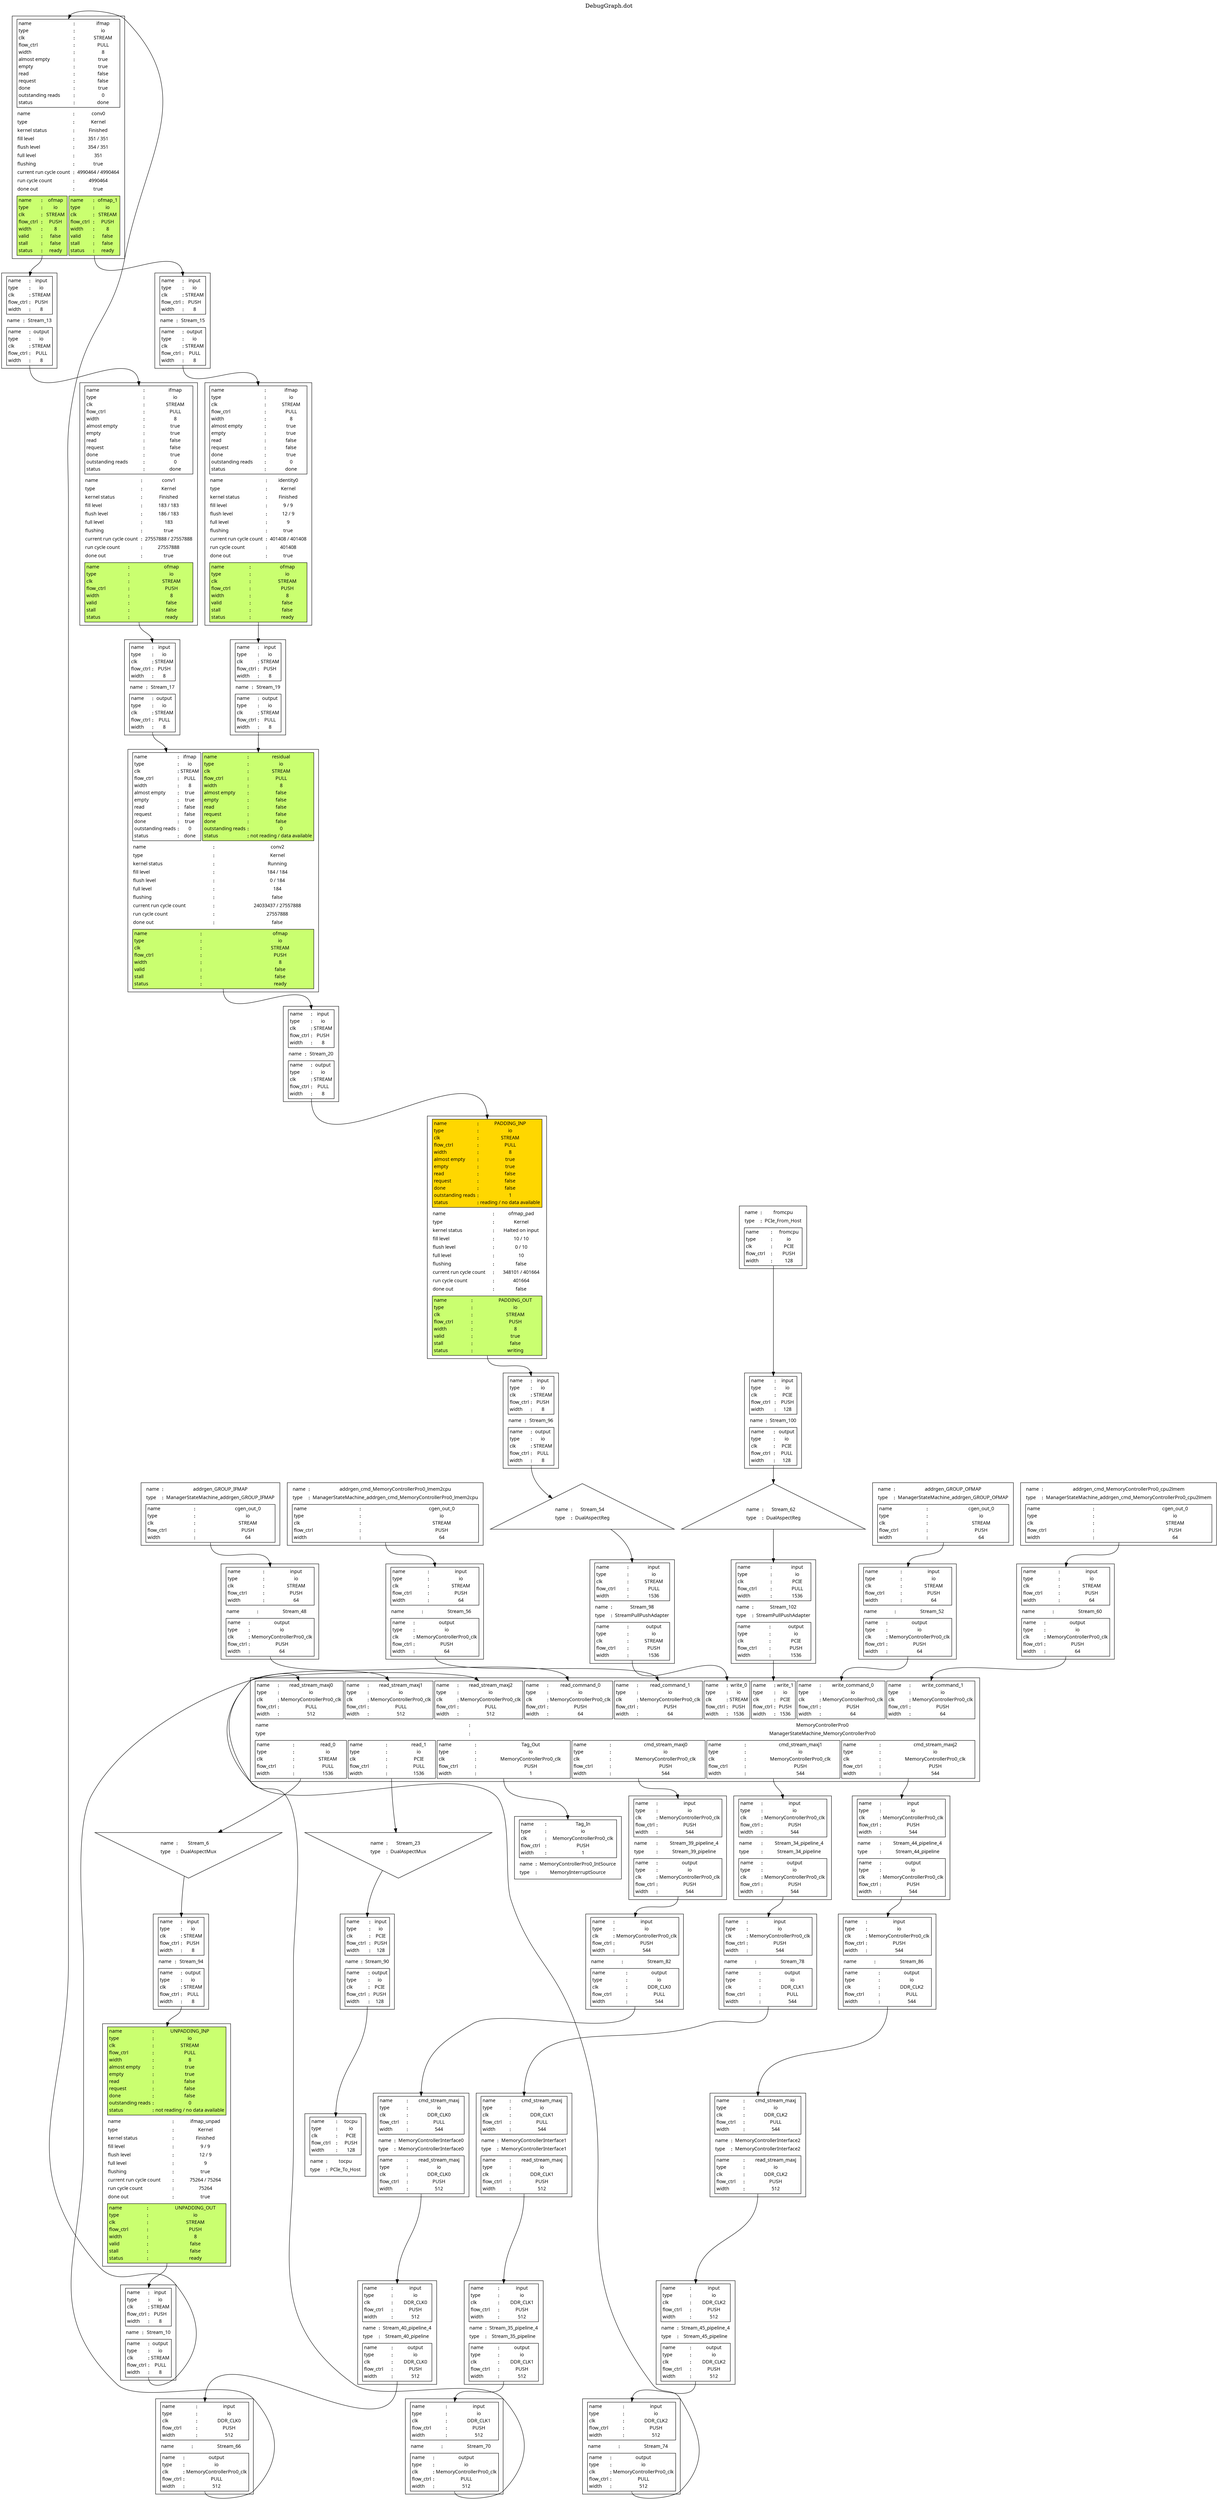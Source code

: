 digraph manager_compiler_graph{
label="DebugGraph.dot"; labelloc="t"
conv0[shape="box", color = "black", style="solid,filled", penwidth=1, fillcolor="white", label=<<table border="0" cellpadding="0" cellspacing="0"><tr><td border="0" port="inputs"><table border="0" cellpadding="1" cellspacing="4"><tr><td border="1" bgcolor="white" port="ifmap" ><table border="0" cellpadding="1" cellspacing="1"><tr><td border="0" colspan="1"  align="left"><font color="#000000" face="sans-serif" point-size="12">name</font></td><td align="left">:</td><td border="0" colspan="1"><font color="#000000" face="sans-serif" point-size="12">ifmap</font></td></tr><tr><td border="0" colspan="1"  align="left"><font color="#000000" face="sans-serif" point-size="12">type</font></td><td align="left">:</td><td border="0" colspan="1"><font color="#000000" face="sans-serif" point-size="12">io</font></td></tr><tr><td border="0" colspan="1"  align="left"><font color="#000000" face="sans-serif" point-size="12">clk</font></td><td align="left">:</td><td border="0" colspan="1"><font color="#000000" face="sans-serif" point-size="12">STREAM</font></td></tr><tr><td border="0" colspan="1"  align="left"><font color="#000000" face="sans-serif" point-size="12">flow_ctrl</font></td><td align="left">:</td><td border="0" colspan="1"><font color="#000000" face="sans-serif" point-size="12">PULL</font></td></tr><tr><td border="0" colspan="1"  align="left"><font color="#000000" face="sans-serif" point-size="12">width</font></td><td align="left">:</td><td border="0" colspan="1"><font color="#000000" face="sans-serif" point-size="12">8</font></td></tr><tr><td border="0" colspan="1"  align="left"><font color="#000000" face="sans-serif" point-size="12">almost empty</font></td><td align="left">:</td><td border="0" colspan="1"><font color="#000000" face="sans-serif" point-size="12">true</font></td></tr><tr><td border="0" colspan="1"  align="left"><font color="#000000" face="sans-serif" point-size="12">empty</font></td><td align="left">:</td><td border="0" colspan="1"><font color="#000000" face="sans-serif" point-size="12">true</font></td></tr><tr><td border="0" colspan="1"  align="left"><font color="#000000" face="sans-serif" point-size="12">read</font></td><td align="left">:</td><td border="0" colspan="1"><font color="#000000" face="sans-serif" point-size="12">false</font></td></tr><tr><td border="0" colspan="1"  align="left"><font color="#000000" face="sans-serif" point-size="12">request</font></td><td align="left">:</td><td border="0" colspan="1"><font color="#000000" face="sans-serif" point-size="12">false</font></td></tr><tr><td border="0" colspan="1"  align="left"><font color="#000000" face="sans-serif" point-size="12">done</font></td><td align="left">:</td><td border="0" colspan="1"><font color="#000000" face="sans-serif" point-size="12">true</font></td></tr><tr><td border="0" colspan="1"  align="left"><font color="#000000" face="sans-serif" point-size="12">outstanding reads</font></td><td align="left">:</td><td border="0" colspan="1"><font color="#000000" face="sans-serif" point-size="12">0</font></td></tr><tr><td border="0" colspan="1"  align="left"><font color="#000000" face="sans-serif" point-size="12">status</font></td><td align="left">:</td><td border="0" colspan="1"><font color="#000000" face="sans-serif" point-size="12">done</font></td></tr></table></td></tr></table></td></tr><tr><td border="0" port="node_info"><table border="0" cellpadding="1" cellspacing="4"><tr><td border="0" colspan="1"  align="left"><font color="#000000" face="sans-serif" point-size="12">name</font></td><td align="left">:</td><td border="0" colspan="1"><font color="#000000" face="sans-serif" point-size="12">conv0</font></td></tr><tr><td border="0" colspan="1"  align="left"><font color="#000000" face="sans-serif" point-size="12">type</font></td><td align="left">:</td><td border="0" colspan="1"><font color="#000000" face="sans-serif" point-size="12">Kernel</font></td></tr><tr><td border="0" colspan="1"  align="left"><font color="#000000" face="sans-serif" point-size="12">kernel status</font></td><td align="left">:</td><td border="0" colspan="1"><font color="#000000" face="sans-serif" point-size="12">Finished</font></td></tr><tr><td border="0" colspan="1"  align="left"><font color="#000000" face="sans-serif" point-size="12">fill level</font></td><td align="left">:</td><td border="0" colspan="1"><font color="#000000" face="sans-serif" point-size="12">351 / 351</font></td></tr><tr><td border="0" colspan="1"  align="left"><font color="#000000" face="sans-serif" point-size="12">flush level</font></td><td align="left">:</td><td border="0" colspan="1"><font color="#000000" face="sans-serif" point-size="12">354 / 351</font></td></tr><tr><td border="0" colspan="1"  align="left"><font color="#000000" face="sans-serif" point-size="12">full level</font></td><td align="left">:</td><td border="0" colspan="1"><font color="#000000" face="sans-serif" point-size="12">351</font></td></tr><tr><td border="0" colspan="1"  align="left"><font color="#000000" face="sans-serif" point-size="12">flushing</font></td><td align="left">:</td><td border="0" colspan="1"><font color="#000000" face="sans-serif" point-size="12">true</font></td></tr><tr><td border="0" colspan="1"  align="left"><font color="#000000" face="sans-serif" point-size="12">current run cycle count</font></td><td align="left">:</td><td border="0" colspan="1"><font color="#000000" face="sans-serif" point-size="12">4990464 / 4990464</font></td></tr><tr><td border="0" colspan="1"  align="left"><font color="#000000" face="sans-serif" point-size="12">run cycle count</font></td><td align="left">:</td><td border="0" colspan="1"><font color="#000000" face="sans-serif" point-size="12">4990464</font></td></tr><tr><td border="0" colspan="1"  align="left"><font color="#000000" face="sans-serif" point-size="12">done out</font></td><td align="left">:</td><td border="0" colspan="1"><font color="#000000" face="sans-serif" point-size="12">true</font></td></tr></table></td></tr><tr><td border="0" port="outputs"><table  border="0" cellpadding="1" cellspacing="4"><tr><td border="1" bgcolor="darkolivegreen1" port="ofmap" ><table border="0" cellpadding="1" cellspacing="1"><tr><td border="0" colspan="1"  align="left"><font color="#000000" face="sans-serif" point-size="12">name</font></td><td align="left">:</td><td border="0" colspan="1"><font color="#000000" face="sans-serif" point-size="12">ofmap</font></td></tr><tr><td border="0" colspan="1"  align="left"><font color="#000000" face="sans-serif" point-size="12">type</font></td><td align="left">:</td><td border="0" colspan="1"><font color="#000000" face="sans-serif" point-size="12">io</font></td></tr><tr><td border="0" colspan="1"  align="left"><font color="#000000" face="sans-serif" point-size="12">clk</font></td><td align="left">:</td><td border="0" colspan="1"><font color="#000000" face="sans-serif" point-size="12">STREAM</font></td></tr><tr><td border="0" colspan="1"  align="left"><font color="#000000" face="sans-serif" point-size="12">flow_ctrl</font></td><td align="left">:</td><td border="0" colspan="1"><font color="#000000" face="sans-serif" point-size="12">PUSH</font></td></tr><tr><td border="0" colspan="1"  align="left"><font color="#000000" face="sans-serif" point-size="12">width</font></td><td align="left">:</td><td border="0" colspan="1"><font color="#000000" face="sans-serif" point-size="12">8</font></td></tr><tr><td border="0" colspan="1"  align="left"><font color="#000000" face="sans-serif" point-size="12">valid</font></td><td align="left">:</td><td border="0" colspan="1"><font color="#000000" face="sans-serif" point-size="12">false</font></td></tr><tr><td border="0" colspan="1"  align="left"><font color="#000000" face="sans-serif" point-size="12">stall</font></td><td align="left">:</td><td border="0" colspan="1"><font color="#000000" face="sans-serif" point-size="12">false</font></td></tr><tr><td border="0" colspan="1"  align="left"><font color="#000000" face="sans-serif" point-size="12">status</font></td><td align="left">:</td><td border="0" colspan="1"><font color="#000000" face="sans-serif" point-size="12">ready</font></td></tr></table></td><td border="1" bgcolor="darkolivegreen1" port="ofmap_1" ><table border="0" cellpadding="1" cellspacing="1"><tr><td border="0" colspan="1"  align="left"><font color="#000000" face="sans-serif" point-size="12">name</font></td><td align="left">:</td><td border="0" colspan="1"><font color="#000000" face="sans-serif" point-size="12">ofmap_1</font></td></tr><tr><td border="0" colspan="1"  align="left"><font color="#000000" face="sans-serif" point-size="12">type</font></td><td align="left">:</td><td border="0" colspan="1"><font color="#000000" face="sans-serif" point-size="12">io</font></td></tr><tr><td border="0" colspan="1"  align="left"><font color="#000000" face="sans-serif" point-size="12">clk</font></td><td align="left">:</td><td border="0" colspan="1"><font color="#000000" face="sans-serif" point-size="12">STREAM</font></td></tr><tr><td border="0" colspan="1"  align="left"><font color="#000000" face="sans-serif" point-size="12">flow_ctrl</font></td><td align="left">:</td><td border="0" colspan="1"><font color="#000000" face="sans-serif" point-size="12">PUSH</font></td></tr><tr><td border="0" colspan="1"  align="left"><font color="#000000" face="sans-serif" point-size="12">width</font></td><td align="left">:</td><td border="0" colspan="1"><font color="#000000" face="sans-serif" point-size="12">8</font></td></tr><tr><td border="0" colspan="1"  align="left"><font color="#000000" face="sans-serif" point-size="12">valid</font></td><td align="left">:</td><td border="0" colspan="1"><font color="#000000" face="sans-serif" point-size="12">false</font></td></tr><tr><td border="0" colspan="1"  align="left"><font color="#000000" face="sans-serif" point-size="12">stall</font></td><td align="left">:</td><td border="0" colspan="1"><font color="#000000" face="sans-serif" point-size="12">false</font></td></tr><tr><td border="0" colspan="1"  align="left"><font color="#000000" face="sans-serif" point-size="12">status</font></td><td align="left">:</td><td border="0" colspan="1"><font color="#000000" face="sans-serif" point-size="12">ready</font></td></tr></table></td></tr></table></td></tr></table>>];

conv1[shape="box", color = "black", style="solid,filled", penwidth=1, fillcolor="white", label=<<table border="0" cellpadding="0" cellspacing="0"><tr><td border="0" port="inputs"><table border="0" cellpadding="1" cellspacing="4"><tr><td border="1" bgcolor="white" port="ifmap" ><table border="0" cellpadding="1" cellspacing="1"><tr><td border="0" colspan="1"  align="left"><font color="#000000" face="sans-serif" point-size="12">name</font></td><td align="left">:</td><td border="0" colspan="1"><font color="#000000" face="sans-serif" point-size="12">ifmap</font></td></tr><tr><td border="0" colspan="1"  align="left"><font color="#000000" face="sans-serif" point-size="12">type</font></td><td align="left">:</td><td border="0" colspan="1"><font color="#000000" face="sans-serif" point-size="12">io</font></td></tr><tr><td border="0" colspan="1"  align="left"><font color="#000000" face="sans-serif" point-size="12">clk</font></td><td align="left">:</td><td border="0" colspan="1"><font color="#000000" face="sans-serif" point-size="12">STREAM</font></td></tr><tr><td border="0" colspan="1"  align="left"><font color="#000000" face="sans-serif" point-size="12">flow_ctrl</font></td><td align="left">:</td><td border="0" colspan="1"><font color="#000000" face="sans-serif" point-size="12">PULL</font></td></tr><tr><td border="0" colspan="1"  align="left"><font color="#000000" face="sans-serif" point-size="12">width</font></td><td align="left">:</td><td border="0" colspan="1"><font color="#000000" face="sans-serif" point-size="12">8</font></td></tr><tr><td border="0" colspan="1"  align="left"><font color="#000000" face="sans-serif" point-size="12">almost empty</font></td><td align="left">:</td><td border="0" colspan="1"><font color="#000000" face="sans-serif" point-size="12">true</font></td></tr><tr><td border="0" colspan="1"  align="left"><font color="#000000" face="sans-serif" point-size="12">empty</font></td><td align="left">:</td><td border="0" colspan="1"><font color="#000000" face="sans-serif" point-size="12">true</font></td></tr><tr><td border="0" colspan="1"  align="left"><font color="#000000" face="sans-serif" point-size="12">read</font></td><td align="left">:</td><td border="0" colspan="1"><font color="#000000" face="sans-serif" point-size="12">false</font></td></tr><tr><td border="0" colspan="1"  align="left"><font color="#000000" face="sans-serif" point-size="12">request</font></td><td align="left">:</td><td border="0" colspan="1"><font color="#000000" face="sans-serif" point-size="12">false</font></td></tr><tr><td border="0" colspan="1"  align="left"><font color="#000000" face="sans-serif" point-size="12">done</font></td><td align="left">:</td><td border="0" colspan="1"><font color="#000000" face="sans-serif" point-size="12">true</font></td></tr><tr><td border="0" colspan="1"  align="left"><font color="#000000" face="sans-serif" point-size="12">outstanding reads</font></td><td align="left">:</td><td border="0" colspan="1"><font color="#000000" face="sans-serif" point-size="12">0</font></td></tr><tr><td border="0" colspan="1"  align="left"><font color="#000000" face="sans-serif" point-size="12">status</font></td><td align="left">:</td><td border="0" colspan="1"><font color="#000000" face="sans-serif" point-size="12">done</font></td></tr></table></td></tr></table></td></tr><tr><td border="0" port="node_info"><table border="0" cellpadding="1" cellspacing="4"><tr><td border="0" colspan="1"  align="left"><font color="#000000" face="sans-serif" point-size="12">name</font></td><td align="left">:</td><td border="0" colspan="1"><font color="#000000" face="sans-serif" point-size="12">conv1</font></td></tr><tr><td border="0" colspan="1"  align="left"><font color="#000000" face="sans-serif" point-size="12">type</font></td><td align="left">:</td><td border="0" colspan="1"><font color="#000000" face="sans-serif" point-size="12">Kernel</font></td></tr><tr><td border="0" colspan="1"  align="left"><font color="#000000" face="sans-serif" point-size="12">kernel status</font></td><td align="left">:</td><td border="0" colspan="1"><font color="#000000" face="sans-serif" point-size="12">Finished</font></td></tr><tr><td border="0" colspan="1"  align="left"><font color="#000000" face="sans-serif" point-size="12">fill level</font></td><td align="left">:</td><td border="0" colspan="1"><font color="#000000" face="sans-serif" point-size="12">183 / 183</font></td></tr><tr><td border="0" colspan="1"  align="left"><font color="#000000" face="sans-serif" point-size="12">flush level</font></td><td align="left">:</td><td border="0" colspan="1"><font color="#000000" face="sans-serif" point-size="12">186 / 183</font></td></tr><tr><td border="0" colspan="1"  align="left"><font color="#000000" face="sans-serif" point-size="12">full level</font></td><td align="left">:</td><td border="0" colspan="1"><font color="#000000" face="sans-serif" point-size="12">183</font></td></tr><tr><td border="0" colspan="1"  align="left"><font color="#000000" face="sans-serif" point-size="12">flushing</font></td><td align="left">:</td><td border="0" colspan="1"><font color="#000000" face="sans-serif" point-size="12">true</font></td></tr><tr><td border="0" colspan="1"  align="left"><font color="#000000" face="sans-serif" point-size="12">current run cycle count</font></td><td align="left">:</td><td border="0" colspan="1"><font color="#000000" face="sans-serif" point-size="12">27557888 / 27557888</font></td></tr><tr><td border="0" colspan="1"  align="left"><font color="#000000" face="sans-serif" point-size="12">run cycle count</font></td><td align="left">:</td><td border="0" colspan="1"><font color="#000000" face="sans-serif" point-size="12">27557888</font></td></tr><tr><td border="0" colspan="1"  align="left"><font color="#000000" face="sans-serif" point-size="12">done out</font></td><td align="left">:</td><td border="0" colspan="1"><font color="#000000" face="sans-serif" point-size="12">true</font></td></tr></table></td></tr><tr><td border="0" port="outputs"><table  border="0" cellpadding="1" cellspacing="4"><tr><td border="1" bgcolor="darkolivegreen1" port="ofmap" ><table border="0" cellpadding="1" cellspacing="1"><tr><td border="0" colspan="1"  align="left"><font color="#000000" face="sans-serif" point-size="12">name</font></td><td align="left">:</td><td border="0" colspan="1"><font color="#000000" face="sans-serif" point-size="12">ofmap</font></td></tr><tr><td border="0" colspan="1"  align="left"><font color="#000000" face="sans-serif" point-size="12">type</font></td><td align="left">:</td><td border="0" colspan="1"><font color="#000000" face="sans-serif" point-size="12">io</font></td></tr><tr><td border="0" colspan="1"  align="left"><font color="#000000" face="sans-serif" point-size="12">clk</font></td><td align="left">:</td><td border="0" colspan="1"><font color="#000000" face="sans-serif" point-size="12">STREAM</font></td></tr><tr><td border="0" colspan="1"  align="left"><font color="#000000" face="sans-serif" point-size="12">flow_ctrl</font></td><td align="left">:</td><td border="0" colspan="1"><font color="#000000" face="sans-serif" point-size="12">PUSH</font></td></tr><tr><td border="0" colspan="1"  align="left"><font color="#000000" face="sans-serif" point-size="12">width</font></td><td align="left">:</td><td border="0" colspan="1"><font color="#000000" face="sans-serif" point-size="12">8</font></td></tr><tr><td border="0" colspan="1"  align="left"><font color="#000000" face="sans-serif" point-size="12">valid</font></td><td align="left">:</td><td border="0" colspan="1"><font color="#000000" face="sans-serif" point-size="12">false</font></td></tr><tr><td border="0" colspan="1"  align="left"><font color="#000000" face="sans-serif" point-size="12">stall</font></td><td align="left">:</td><td border="0" colspan="1"><font color="#000000" face="sans-serif" point-size="12">false</font></td></tr><tr><td border="0" colspan="1"  align="left"><font color="#000000" face="sans-serif" point-size="12">status</font></td><td align="left">:</td><td border="0" colspan="1"><font color="#000000" face="sans-serif" point-size="12">ready</font></td></tr></table></td></tr></table></td></tr></table>>];

identity0[shape="box", color = "black", style="solid,filled", penwidth=1, fillcolor="white", label=<<table border="0" cellpadding="0" cellspacing="0"><tr><td border="0" port="inputs"><table border="0" cellpadding="1" cellspacing="4"><tr><td border="1" bgcolor="white" port="ifmap" ><table border="0" cellpadding="1" cellspacing="1"><tr><td border="0" colspan="1"  align="left"><font color="#000000" face="sans-serif" point-size="12">name</font></td><td align="left">:</td><td border="0" colspan="1"><font color="#000000" face="sans-serif" point-size="12">ifmap</font></td></tr><tr><td border="0" colspan="1"  align="left"><font color="#000000" face="sans-serif" point-size="12">type</font></td><td align="left">:</td><td border="0" colspan="1"><font color="#000000" face="sans-serif" point-size="12">io</font></td></tr><tr><td border="0" colspan="1"  align="left"><font color="#000000" face="sans-serif" point-size="12">clk</font></td><td align="left">:</td><td border="0" colspan="1"><font color="#000000" face="sans-serif" point-size="12">STREAM</font></td></tr><tr><td border="0" colspan="1"  align="left"><font color="#000000" face="sans-serif" point-size="12">flow_ctrl</font></td><td align="left">:</td><td border="0" colspan="1"><font color="#000000" face="sans-serif" point-size="12">PULL</font></td></tr><tr><td border="0" colspan="1"  align="left"><font color="#000000" face="sans-serif" point-size="12">width</font></td><td align="left">:</td><td border="0" colspan="1"><font color="#000000" face="sans-serif" point-size="12">8</font></td></tr><tr><td border="0" colspan="1"  align="left"><font color="#000000" face="sans-serif" point-size="12">almost empty</font></td><td align="left">:</td><td border="0" colspan="1"><font color="#000000" face="sans-serif" point-size="12">true</font></td></tr><tr><td border="0" colspan="1"  align="left"><font color="#000000" face="sans-serif" point-size="12">empty</font></td><td align="left">:</td><td border="0" colspan="1"><font color="#000000" face="sans-serif" point-size="12">true</font></td></tr><tr><td border="0" colspan="1"  align="left"><font color="#000000" face="sans-serif" point-size="12">read</font></td><td align="left">:</td><td border="0" colspan="1"><font color="#000000" face="sans-serif" point-size="12">false</font></td></tr><tr><td border="0" colspan="1"  align="left"><font color="#000000" face="sans-serif" point-size="12">request</font></td><td align="left">:</td><td border="0" colspan="1"><font color="#000000" face="sans-serif" point-size="12">false</font></td></tr><tr><td border="0" colspan="1"  align="left"><font color="#000000" face="sans-serif" point-size="12">done</font></td><td align="left">:</td><td border="0" colspan="1"><font color="#000000" face="sans-serif" point-size="12">true</font></td></tr><tr><td border="0" colspan="1"  align="left"><font color="#000000" face="sans-serif" point-size="12">outstanding reads</font></td><td align="left">:</td><td border="0" colspan="1"><font color="#000000" face="sans-serif" point-size="12">0</font></td></tr><tr><td border="0" colspan="1"  align="left"><font color="#000000" face="sans-serif" point-size="12">status</font></td><td align="left">:</td><td border="0" colspan="1"><font color="#000000" face="sans-serif" point-size="12">done</font></td></tr></table></td></tr></table></td></tr><tr><td border="0" port="node_info"><table border="0" cellpadding="1" cellspacing="4"><tr><td border="0" colspan="1"  align="left"><font color="#000000" face="sans-serif" point-size="12">name</font></td><td align="left">:</td><td border="0" colspan="1"><font color="#000000" face="sans-serif" point-size="12">identity0</font></td></tr><tr><td border="0" colspan="1"  align="left"><font color="#000000" face="sans-serif" point-size="12">type</font></td><td align="left">:</td><td border="0" colspan="1"><font color="#000000" face="sans-serif" point-size="12">Kernel</font></td></tr><tr><td border="0" colspan="1"  align="left"><font color="#000000" face="sans-serif" point-size="12">kernel status</font></td><td align="left">:</td><td border="0" colspan="1"><font color="#000000" face="sans-serif" point-size="12">Finished</font></td></tr><tr><td border="0" colspan="1"  align="left"><font color="#000000" face="sans-serif" point-size="12">fill level</font></td><td align="left">:</td><td border="0" colspan="1"><font color="#000000" face="sans-serif" point-size="12">9 / 9</font></td></tr><tr><td border="0" colspan="1"  align="left"><font color="#000000" face="sans-serif" point-size="12">flush level</font></td><td align="left">:</td><td border="0" colspan="1"><font color="#000000" face="sans-serif" point-size="12">12 / 9</font></td></tr><tr><td border="0" colspan="1"  align="left"><font color="#000000" face="sans-serif" point-size="12">full level</font></td><td align="left">:</td><td border="0" colspan="1"><font color="#000000" face="sans-serif" point-size="12">9</font></td></tr><tr><td border="0" colspan="1"  align="left"><font color="#000000" face="sans-serif" point-size="12">flushing</font></td><td align="left">:</td><td border="0" colspan="1"><font color="#000000" face="sans-serif" point-size="12">true</font></td></tr><tr><td border="0" colspan="1"  align="left"><font color="#000000" face="sans-serif" point-size="12">current run cycle count</font></td><td align="left">:</td><td border="0" colspan="1"><font color="#000000" face="sans-serif" point-size="12">401408 / 401408</font></td></tr><tr><td border="0" colspan="1"  align="left"><font color="#000000" face="sans-serif" point-size="12">run cycle count</font></td><td align="left">:</td><td border="0" colspan="1"><font color="#000000" face="sans-serif" point-size="12">401408</font></td></tr><tr><td border="0" colspan="1"  align="left"><font color="#000000" face="sans-serif" point-size="12">done out</font></td><td align="left">:</td><td border="0" colspan="1"><font color="#000000" face="sans-serif" point-size="12">true</font></td></tr></table></td></tr><tr><td border="0" port="outputs"><table  border="0" cellpadding="1" cellspacing="4"><tr><td border="1" bgcolor="darkolivegreen1" port="ofmap" ><table border="0" cellpadding="1" cellspacing="1"><tr><td border="0" colspan="1"  align="left"><font color="#000000" face="sans-serif" point-size="12">name</font></td><td align="left">:</td><td border="0" colspan="1"><font color="#000000" face="sans-serif" point-size="12">ofmap</font></td></tr><tr><td border="0" colspan="1"  align="left"><font color="#000000" face="sans-serif" point-size="12">type</font></td><td align="left">:</td><td border="0" colspan="1"><font color="#000000" face="sans-serif" point-size="12">io</font></td></tr><tr><td border="0" colspan="1"  align="left"><font color="#000000" face="sans-serif" point-size="12">clk</font></td><td align="left">:</td><td border="0" colspan="1"><font color="#000000" face="sans-serif" point-size="12">STREAM</font></td></tr><tr><td border="0" colspan="1"  align="left"><font color="#000000" face="sans-serif" point-size="12">flow_ctrl</font></td><td align="left">:</td><td border="0" colspan="1"><font color="#000000" face="sans-serif" point-size="12">PUSH</font></td></tr><tr><td border="0" colspan="1"  align="left"><font color="#000000" face="sans-serif" point-size="12">width</font></td><td align="left">:</td><td border="0" colspan="1"><font color="#000000" face="sans-serif" point-size="12">8</font></td></tr><tr><td border="0" colspan="1"  align="left"><font color="#000000" face="sans-serif" point-size="12">valid</font></td><td align="left">:</td><td border="0" colspan="1"><font color="#000000" face="sans-serif" point-size="12">false</font></td></tr><tr><td border="0" colspan="1"  align="left"><font color="#000000" face="sans-serif" point-size="12">stall</font></td><td align="left">:</td><td border="0" colspan="1"><font color="#000000" face="sans-serif" point-size="12">false</font></td></tr><tr><td border="0" colspan="1"  align="left"><font color="#000000" face="sans-serif" point-size="12">status</font></td><td align="left">:</td><td border="0" colspan="1"><font color="#000000" face="sans-serif" point-size="12">ready</font></td></tr></table></td></tr></table></td></tr></table>>];

conv2[shape="box", color = "black", style="solid,filled", penwidth=1, fillcolor="white", label=<<table border="0" cellpadding="0" cellspacing="0"><tr><td border="0" port="inputs"><table border="0" cellpadding="1" cellspacing="4"><tr><td border="1" bgcolor="white" port="ifmap" ><table border="0" cellpadding="1" cellspacing="1"><tr><td border="0" colspan="1"  align="left"><font color="#000000" face="sans-serif" point-size="12">name</font></td><td align="left">:</td><td border="0" colspan="1"><font color="#000000" face="sans-serif" point-size="12">ifmap</font></td></tr><tr><td border="0" colspan="1"  align="left"><font color="#000000" face="sans-serif" point-size="12">type</font></td><td align="left">:</td><td border="0" colspan="1"><font color="#000000" face="sans-serif" point-size="12">io</font></td></tr><tr><td border="0" colspan="1"  align="left"><font color="#000000" face="sans-serif" point-size="12">clk</font></td><td align="left">:</td><td border="0" colspan="1"><font color="#000000" face="sans-serif" point-size="12">STREAM</font></td></tr><tr><td border="0" colspan="1"  align="left"><font color="#000000" face="sans-serif" point-size="12">flow_ctrl</font></td><td align="left">:</td><td border="0" colspan="1"><font color="#000000" face="sans-serif" point-size="12">PULL</font></td></tr><tr><td border="0" colspan="1"  align="left"><font color="#000000" face="sans-serif" point-size="12">width</font></td><td align="left">:</td><td border="0" colspan="1"><font color="#000000" face="sans-serif" point-size="12">8</font></td></tr><tr><td border="0" colspan="1"  align="left"><font color="#000000" face="sans-serif" point-size="12">almost empty</font></td><td align="left">:</td><td border="0" colspan="1"><font color="#000000" face="sans-serif" point-size="12">true</font></td></tr><tr><td border="0" colspan="1"  align="left"><font color="#000000" face="sans-serif" point-size="12">empty</font></td><td align="left">:</td><td border="0" colspan="1"><font color="#000000" face="sans-serif" point-size="12">true</font></td></tr><tr><td border="0" colspan="1"  align="left"><font color="#000000" face="sans-serif" point-size="12">read</font></td><td align="left">:</td><td border="0" colspan="1"><font color="#000000" face="sans-serif" point-size="12">false</font></td></tr><tr><td border="0" colspan="1"  align="left"><font color="#000000" face="sans-serif" point-size="12">request</font></td><td align="left">:</td><td border="0" colspan="1"><font color="#000000" face="sans-serif" point-size="12">false</font></td></tr><tr><td border="0" colspan="1"  align="left"><font color="#000000" face="sans-serif" point-size="12">done</font></td><td align="left">:</td><td border="0" colspan="1"><font color="#000000" face="sans-serif" point-size="12">true</font></td></tr><tr><td border="0" colspan="1"  align="left"><font color="#000000" face="sans-serif" point-size="12">outstanding reads</font></td><td align="left">:</td><td border="0" colspan="1"><font color="#000000" face="sans-serif" point-size="12">0</font></td></tr><tr><td border="0" colspan="1"  align="left"><font color="#000000" face="sans-serif" point-size="12">status</font></td><td align="left">:</td><td border="0" colspan="1"><font color="#000000" face="sans-serif" point-size="12">done</font></td></tr></table></td><td border="1" bgcolor="darkolivegreen1" port="residual" ><table border="0" cellpadding="1" cellspacing="1"><tr><td border="0" colspan="1"  align="left"><font color="#000000" face="sans-serif" point-size="12">name</font></td><td align="left">:</td><td border="0" colspan="1"><font color="#000000" face="sans-serif" point-size="12">residual</font></td></tr><tr><td border="0" colspan="1"  align="left"><font color="#000000" face="sans-serif" point-size="12">type</font></td><td align="left">:</td><td border="0" colspan="1"><font color="#000000" face="sans-serif" point-size="12">io</font></td></tr><tr><td border="0" colspan="1"  align="left"><font color="#000000" face="sans-serif" point-size="12">clk</font></td><td align="left">:</td><td border="0" colspan="1"><font color="#000000" face="sans-serif" point-size="12">STREAM</font></td></tr><tr><td border="0" colspan="1"  align="left"><font color="#000000" face="sans-serif" point-size="12">flow_ctrl</font></td><td align="left">:</td><td border="0" colspan="1"><font color="#000000" face="sans-serif" point-size="12">PULL</font></td></tr><tr><td border="0" colspan="1"  align="left"><font color="#000000" face="sans-serif" point-size="12">width</font></td><td align="left">:</td><td border="0" colspan="1"><font color="#000000" face="sans-serif" point-size="12">8</font></td></tr><tr><td border="0" colspan="1"  align="left"><font color="#000000" face="sans-serif" point-size="12">almost empty</font></td><td align="left">:</td><td border="0" colspan="1"><font color="#000000" face="sans-serif" point-size="12">false</font></td></tr><tr><td border="0" colspan="1"  align="left"><font color="#000000" face="sans-serif" point-size="12">empty</font></td><td align="left">:</td><td border="0" colspan="1"><font color="#000000" face="sans-serif" point-size="12">false</font></td></tr><tr><td border="0" colspan="1"  align="left"><font color="#000000" face="sans-serif" point-size="12">read</font></td><td align="left">:</td><td border="0" colspan="1"><font color="#000000" face="sans-serif" point-size="12">false</font></td></tr><tr><td border="0" colspan="1"  align="left"><font color="#000000" face="sans-serif" point-size="12">request</font></td><td align="left">:</td><td border="0" colspan="1"><font color="#000000" face="sans-serif" point-size="12">false</font></td></tr><tr><td border="0" colspan="1"  align="left"><font color="#000000" face="sans-serif" point-size="12">done</font></td><td align="left">:</td><td border="0" colspan="1"><font color="#000000" face="sans-serif" point-size="12">false</font></td></tr><tr><td border="0" colspan="1"  align="left"><font color="#000000" face="sans-serif" point-size="12">outstanding reads</font></td><td align="left">:</td><td border="0" colspan="1"><font color="#000000" face="sans-serif" point-size="12">0</font></td></tr><tr><td border="0" colspan="1"  align="left"><font color="#000000" face="sans-serif" point-size="12">status</font></td><td align="left">:</td><td border="0" colspan="1"><font color="#000000" face="sans-serif" point-size="12">not reading / data available</font></td></tr></table></td></tr></table></td></tr><tr><td border="0" port="node_info"><table border="0" cellpadding="1" cellspacing="4"><tr><td border="0" colspan="1"  align="left"><font color="#000000" face="sans-serif" point-size="12">name</font></td><td align="left">:</td><td border="0" colspan="1"><font color="#000000" face="sans-serif" point-size="12">conv2</font></td></tr><tr><td border="0" colspan="1"  align="left"><font color="#000000" face="sans-serif" point-size="12">type</font></td><td align="left">:</td><td border="0" colspan="1"><font color="#000000" face="sans-serif" point-size="12">Kernel</font></td></tr><tr><td border="0" colspan="1"  align="left"><font color="#000000" face="sans-serif" point-size="12">kernel status</font></td><td align="left">:</td><td border="0" colspan="1"><font color="#000000" face="sans-serif" point-size="12">Running</font></td></tr><tr><td border="0" colspan="1"  align="left"><font color="#000000" face="sans-serif" point-size="12">fill level</font></td><td align="left">:</td><td border="0" colspan="1"><font color="#000000" face="sans-serif" point-size="12">184 / 184</font></td></tr><tr><td border="0" colspan="1"  align="left"><font color="#000000" face="sans-serif" point-size="12">flush level</font></td><td align="left">:</td><td border="0" colspan="1"><font color="#000000" face="sans-serif" point-size="12">0 / 184</font></td></tr><tr><td border="0" colspan="1"  align="left"><font color="#000000" face="sans-serif" point-size="12">full level</font></td><td align="left">:</td><td border="0" colspan="1"><font color="#000000" face="sans-serif" point-size="12">184</font></td></tr><tr><td border="0" colspan="1"  align="left"><font color="#000000" face="sans-serif" point-size="12">flushing</font></td><td align="left">:</td><td border="0" colspan="1"><font color="#000000" face="sans-serif" point-size="12">false</font></td></tr><tr><td border="0" colspan="1"  align="left"><font color="#000000" face="sans-serif" point-size="12">current run cycle count</font></td><td align="left">:</td><td border="0" colspan="1"><font color="#000000" face="sans-serif" point-size="12">24033437 / 27557888</font></td></tr><tr><td border="0" colspan="1"  align="left"><font color="#000000" face="sans-serif" point-size="12">run cycle count</font></td><td align="left">:</td><td border="0" colspan="1"><font color="#000000" face="sans-serif" point-size="12">27557888</font></td></tr><tr><td border="0" colspan="1"  align="left"><font color="#000000" face="sans-serif" point-size="12">done out</font></td><td align="left">:</td><td border="0" colspan="1"><font color="#000000" face="sans-serif" point-size="12">false</font></td></tr></table></td></tr><tr><td border="0" port="outputs"><table  border="0" cellpadding="1" cellspacing="4"><tr><td border="1" bgcolor="darkolivegreen1" port="ofmap" ><table border="0" cellpadding="1" cellspacing="1"><tr><td border="0" colspan="1"  align="left"><font color="#000000" face="sans-serif" point-size="12">name</font></td><td align="left">:</td><td border="0" colspan="1"><font color="#000000" face="sans-serif" point-size="12">ofmap</font></td></tr><tr><td border="0" colspan="1"  align="left"><font color="#000000" face="sans-serif" point-size="12">type</font></td><td align="left">:</td><td border="0" colspan="1"><font color="#000000" face="sans-serif" point-size="12">io</font></td></tr><tr><td border="0" colspan="1"  align="left"><font color="#000000" face="sans-serif" point-size="12">clk</font></td><td align="left">:</td><td border="0" colspan="1"><font color="#000000" face="sans-serif" point-size="12">STREAM</font></td></tr><tr><td border="0" colspan="1"  align="left"><font color="#000000" face="sans-serif" point-size="12">flow_ctrl</font></td><td align="left">:</td><td border="0" colspan="1"><font color="#000000" face="sans-serif" point-size="12">PUSH</font></td></tr><tr><td border="0" colspan="1"  align="left"><font color="#000000" face="sans-serif" point-size="12">width</font></td><td align="left">:</td><td border="0" colspan="1"><font color="#000000" face="sans-serif" point-size="12">8</font></td></tr><tr><td border="0" colspan="1"  align="left"><font color="#000000" face="sans-serif" point-size="12">valid</font></td><td align="left">:</td><td border="0" colspan="1"><font color="#000000" face="sans-serif" point-size="12">false</font></td></tr><tr><td border="0" colspan="1"  align="left"><font color="#000000" face="sans-serif" point-size="12">stall</font></td><td align="left">:</td><td border="0" colspan="1"><font color="#000000" face="sans-serif" point-size="12">false</font></td></tr><tr><td border="0" colspan="1"  align="left"><font color="#000000" face="sans-serif" point-size="12">status</font></td><td align="left">:</td><td border="0" colspan="1"><font color="#000000" face="sans-serif" point-size="12">ready</font></td></tr></table></td></tr></table></td></tr></table>>];

ifmap_unpad[shape="box", color = "black", style="solid,filled", penwidth=1, fillcolor="white", label=<<table border="0" cellpadding="0" cellspacing="0"><tr><td border="0" port="inputs"><table border="0" cellpadding="1" cellspacing="4"><tr><td border="1" bgcolor="darkolivegreen1" port="UNPADDING_INP" ><table border="0" cellpadding="1" cellspacing="1"><tr><td border="0" colspan="1"  align="left"><font color="#000000" face="sans-serif" point-size="12">name</font></td><td align="left">:</td><td border="0" colspan="1"><font color="#000000" face="sans-serif" point-size="12">UNPADDING_INP</font></td></tr><tr><td border="0" colspan="1"  align="left"><font color="#000000" face="sans-serif" point-size="12">type</font></td><td align="left">:</td><td border="0" colspan="1"><font color="#000000" face="sans-serif" point-size="12">io</font></td></tr><tr><td border="0" colspan="1"  align="left"><font color="#000000" face="sans-serif" point-size="12">clk</font></td><td align="left">:</td><td border="0" colspan="1"><font color="#000000" face="sans-serif" point-size="12">STREAM</font></td></tr><tr><td border="0" colspan="1"  align="left"><font color="#000000" face="sans-serif" point-size="12">flow_ctrl</font></td><td align="left">:</td><td border="0" colspan="1"><font color="#000000" face="sans-serif" point-size="12">PULL</font></td></tr><tr><td border="0" colspan="1"  align="left"><font color="#000000" face="sans-serif" point-size="12">width</font></td><td align="left">:</td><td border="0" colspan="1"><font color="#000000" face="sans-serif" point-size="12">8</font></td></tr><tr><td border="0" colspan="1"  align="left"><font color="#000000" face="sans-serif" point-size="12">almost empty</font></td><td align="left">:</td><td border="0" colspan="1"><font color="#000000" face="sans-serif" point-size="12">true</font></td></tr><tr><td border="0" colspan="1"  align="left"><font color="#000000" face="sans-serif" point-size="12">empty</font></td><td align="left">:</td><td border="0" colspan="1"><font color="#000000" face="sans-serif" point-size="12">true</font></td></tr><tr><td border="0" colspan="1"  align="left"><font color="#000000" face="sans-serif" point-size="12">read</font></td><td align="left">:</td><td border="0" colspan="1"><font color="#000000" face="sans-serif" point-size="12">false</font></td></tr><tr><td border="0" colspan="1"  align="left"><font color="#000000" face="sans-serif" point-size="12">request</font></td><td align="left">:</td><td border="0" colspan="1"><font color="#000000" face="sans-serif" point-size="12">false</font></td></tr><tr><td border="0" colspan="1"  align="left"><font color="#000000" face="sans-serif" point-size="12">done</font></td><td align="left">:</td><td border="0" colspan="1"><font color="#000000" face="sans-serif" point-size="12">false</font></td></tr><tr><td border="0" colspan="1"  align="left"><font color="#000000" face="sans-serif" point-size="12">outstanding reads</font></td><td align="left">:</td><td border="0" colspan="1"><font color="#000000" face="sans-serif" point-size="12">0</font></td></tr><tr><td border="0" colspan="1"  align="left"><font color="#000000" face="sans-serif" point-size="12">status</font></td><td align="left">:</td><td border="0" colspan="1"><font color="#000000" face="sans-serif" point-size="12">not reading / no data available</font></td></tr></table></td></tr></table></td></tr><tr><td border="0" port="node_info"><table border="0" cellpadding="1" cellspacing="4"><tr><td border="0" colspan="1"  align="left"><font color="#000000" face="sans-serif" point-size="12">name</font></td><td align="left">:</td><td border="0" colspan="1"><font color="#000000" face="sans-serif" point-size="12">ifmap_unpad</font></td></tr><tr><td border="0" colspan="1"  align="left"><font color="#000000" face="sans-serif" point-size="12">type</font></td><td align="left">:</td><td border="0" colspan="1"><font color="#000000" face="sans-serif" point-size="12">Kernel</font></td></tr><tr><td border="0" colspan="1"  align="left"><font color="#000000" face="sans-serif" point-size="12">kernel status</font></td><td align="left">:</td><td border="0" colspan="1"><font color="#000000" face="sans-serif" point-size="12">Finished</font></td></tr><tr><td border="0" colspan="1"  align="left"><font color="#000000" face="sans-serif" point-size="12">fill level</font></td><td align="left">:</td><td border="0" colspan="1"><font color="#000000" face="sans-serif" point-size="12">9 / 9</font></td></tr><tr><td border="0" colspan="1"  align="left"><font color="#000000" face="sans-serif" point-size="12">flush level</font></td><td align="left">:</td><td border="0" colspan="1"><font color="#000000" face="sans-serif" point-size="12">12 / 9</font></td></tr><tr><td border="0" colspan="1"  align="left"><font color="#000000" face="sans-serif" point-size="12">full level</font></td><td align="left">:</td><td border="0" colspan="1"><font color="#000000" face="sans-serif" point-size="12">9</font></td></tr><tr><td border="0" colspan="1"  align="left"><font color="#000000" face="sans-serif" point-size="12">flushing</font></td><td align="left">:</td><td border="0" colspan="1"><font color="#000000" face="sans-serif" point-size="12">true</font></td></tr><tr><td border="0" colspan="1"  align="left"><font color="#000000" face="sans-serif" point-size="12">current run cycle count</font></td><td align="left">:</td><td border="0" colspan="1"><font color="#000000" face="sans-serif" point-size="12">75264 / 75264</font></td></tr><tr><td border="0" colspan="1"  align="left"><font color="#000000" face="sans-serif" point-size="12">run cycle count</font></td><td align="left">:</td><td border="0" colspan="1"><font color="#000000" face="sans-serif" point-size="12">75264</font></td></tr><tr><td border="0" colspan="1"  align="left"><font color="#000000" face="sans-serif" point-size="12">done out</font></td><td align="left">:</td><td border="0" colspan="1"><font color="#000000" face="sans-serif" point-size="12">true</font></td></tr></table></td></tr><tr><td border="0" port="outputs"><table  border="0" cellpadding="1" cellspacing="4"><tr><td border="1" bgcolor="darkolivegreen1" port="UNPADDING_OUT" ><table border="0" cellpadding="1" cellspacing="1"><tr><td border="0" colspan="1"  align="left"><font color="#000000" face="sans-serif" point-size="12">name</font></td><td align="left">:</td><td border="0" colspan="1"><font color="#000000" face="sans-serif" point-size="12">UNPADDING_OUT</font></td></tr><tr><td border="0" colspan="1"  align="left"><font color="#000000" face="sans-serif" point-size="12">type</font></td><td align="left">:</td><td border="0" colspan="1"><font color="#000000" face="sans-serif" point-size="12">io</font></td></tr><tr><td border="0" colspan="1"  align="left"><font color="#000000" face="sans-serif" point-size="12">clk</font></td><td align="left">:</td><td border="0" colspan="1"><font color="#000000" face="sans-serif" point-size="12">STREAM</font></td></tr><tr><td border="0" colspan="1"  align="left"><font color="#000000" face="sans-serif" point-size="12">flow_ctrl</font></td><td align="left">:</td><td border="0" colspan="1"><font color="#000000" face="sans-serif" point-size="12">PUSH</font></td></tr><tr><td border="0" colspan="1"  align="left"><font color="#000000" face="sans-serif" point-size="12">width</font></td><td align="left">:</td><td border="0" colspan="1"><font color="#000000" face="sans-serif" point-size="12">8</font></td></tr><tr><td border="0" colspan="1"  align="left"><font color="#000000" face="sans-serif" point-size="12">valid</font></td><td align="left">:</td><td border="0" colspan="1"><font color="#000000" face="sans-serif" point-size="12">false</font></td></tr><tr><td border="0" colspan="1"  align="left"><font color="#000000" face="sans-serif" point-size="12">stall</font></td><td align="left">:</td><td border="0" colspan="1"><font color="#000000" face="sans-serif" point-size="12">false</font></td></tr><tr><td border="0" colspan="1"  align="left"><font color="#000000" face="sans-serif" point-size="12">status</font></td><td align="left">:</td><td border="0" colspan="1"><font color="#000000" face="sans-serif" point-size="12">ready</font></td></tr></table></td></tr></table></td></tr></table>>];

ofmap_pad[shape="box", color = "black", style="solid,filled", penwidth=1, fillcolor="white", label=<<table border="0" cellpadding="0" cellspacing="0"><tr><td border="0" port="inputs"><table border="0" cellpadding="1" cellspacing="4"><tr><td border="1" bgcolor="gold" port="PADDING_INP" ><table border="0" cellpadding="1" cellspacing="1"><tr><td border="0" colspan="1"  align="left"><font color="#000000" face="sans-serif" point-size="12">name</font></td><td align="left">:</td><td border="0" colspan="1"><font color="#000000" face="sans-serif" point-size="12">PADDING_INP</font></td></tr><tr><td border="0" colspan="1"  align="left"><font color="#000000" face="sans-serif" point-size="12">type</font></td><td align="left">:</td><td border="0" colspan="1"><font color="#000000" face="sans-serif" point-size="12">io</font></td></tr><tr><td border="0" colspan="1"  align="left"><font color="#000000" face="sans-serif" point-size="12">clk</font></td><td align="left">:</td><td border="0" colspan="1"><font color="#000000" face="sans-serif" point-size="12">STREAM</font></td></tr><tr><td border="0" colspan="1"  align="left"><font color="#000000" face="sans-serif" point-size="12">flow_ctrl</font></td><td align="left">:</td><td border="0" colspan="1"><font color="#000000" face="sans-serif" point-size="12">PULL</font></td></tr><tr><td border="0" colspan="1"  align="left"><font color="#000000" face="sans-serif" point-size="12">width</font></td><td align="left">:</td><td border="0" colspan="1"><font color="#000000" face="sans-serif" point-size="12">8</font></td></tr><tr><td border="0" colspan="1"  align="left"><font color="#000000" face="sans-serif" point-size="12">almost empty</font></td><td align="left">:</td><td border="0" colspan="1"><font color="#000000" face="sans-serif" point-size="12">true</font></td></tr><tr><td border="0" colspan="1"  align="left"><font color="#000000" face="sans-serif" point-size="12">empty</font></td><td align="left">:</td><td border="0" colspan="1"><font color="#000000" face="sans-serif" point-size="12">true</font></td></tr><tr><td border="0" colspan="1"  align="left"><font color="#000000" face="sans-serif" point-size="12">read</font></td><td align="left">:</td><td border="0" colspan="1"><font color="#000000" face="sans-serif" point-size="12">false</font></td></tr><tr><td border="0" colspan="1"  align="left"><font color="#000000" face="sans-serif" point-size="12">request</font></td><td align="left">:</td><td border="0" colspan="1"><font color="#000000" face="sans-serif" point-size="12">false</font></td></tr><tr><td border="0" colspan="1"  align="left"><font color="#000000" face="sans-serif" point-size="12">done</font></td><td align="left">:</td><td border="0" colspan="1"><font color="#000000" face="sans-serif" point-size="12">false</font></td></tr><tr><td border="0" colspan="1"  align="left"><font color="#000000" face="sans-serif" point-size="12">outstanding reads</font></td><td align="left">:</td><td border="0" colspan="1"><font color="#000000" face="sans-serif" point-size="12">1</font></td></tr><tr><td border="0" colspan="1"  align="left"><font color="#000000" face="sans-serif" point-size="12">status</font></td><td align="left">:</td><td border="0" colspan="1"><font color="#000000" face="sans-serif" point-size="12">reading / no data available</font></td></tr></table></td></tr></table></td></tr><tr><td border="0" port="node_info"><table border="0" cellpadding="1" cellspacing="4"><tr><td border="0" colspan="1"  align="left"><font color="#000000" face="sans-serif" point-size="12">name</font></td><td align="left">:</td><td border="0" colspan="1"><font color="#000000" face="sans-serif" point-size="12">ofmap_pad</font></td></tr><tr><td border="0" colspan="1"  align="left"><font color="#000000" face="sans-serif" point-size="12">type</font></td><td align="left">:</td><td border="0" colspan="1"><font color="#000000" face="sans-serif" point-size="12">Kernel</font></td></tr><tr><td border="0" colspan="1"  align="left"><font color="#000000" face="sans-serif" point-size="12">kernel status</font></td><td align="left">:</td><td border="0" colspan="1"><font color="#000000" face="sans-serif" point-size="12">Halted on input</font></td></tr><tr><td border="0" colspan="1"  align="left"><font color="#000000" face="sans-serif" point-size="12">fill level</font></td><td align="left">:</td><td border="0" colspan="1"><font color="#000000" face="sans-serif" point-size="12">10 / 10</font></td></tr><tr><td border="0" colspan="1"  align="left"><font color="#000000" face="sans-serif" point-size="12">flush level</font></td><td align="left">:</td><td border="0" colspan="1"><font color="#000000" face="sans-serif" point-size="12">0 / 10</font></td></tr><tr><td border="0" colspan="1"  align="left"><font color="#000000" face="sans-serif" point-size="12">full level</font></td><td align="left">:</td><td border="0" colspan="1"><font color="#000000" face="sans-serif" point-size="12">10</font></td></tr><tr><td border="0" colspan="1"  align="left"><font color="#000000" face="sans-serif" point-size="12">flushing</font></td><td align="left">:</td><td border="0" colspan="1"><font color="#000000" face="sans-serif" point-size="12">false</font></td></tr><tr><td border="0" colspan="1"  align="left"><font color="#000000" face="sans-serif" point-size="12">current run cycle count</font></td><td align="left">:</td><td border="0" colspan="1"><font color="#000000" face="sans-serif" point-size="12">348101 / 401664</font></td></tr><tr><td border="0" colspan="1"  align="left"><font color="#000000" face="sans-serif" point-size="12">run cycle count</font></td><td align="left">:</td><td border="0" colspan="1"><font color="#000000" face="sans-serif" point-size="12">401664</font></td></tr><tr><td border="0" colspan="1"  align="left"><font color="#000000" face="sans-serif" point-size="12">done out</font></td><td align="left">:</td><td border="0" colspan="1"><font color="#000000" face="sans-serif" point-size="12">false</font></td></tr></table></td></tr><tr><td border="0" port="outputs"><table  border="0" cellpadding="1" cellspacing="4"><tr><td border="1" bgcolor="darkolivegreen1" port="PADDING_OUT" ><table border="0" cellpadding="1" cellspacing="1"><tr><td border="0" colspan="1"  align="left"><font color="#000000" face="sans-serif" point-size="12">name</font></td><td align="left">:</td><td border="0" colspan="1"><font color="#000000" face="sans-serif" point-size="12">PADDING_OUT</font></td></tr><tr><td border="0" colspan="1"  align="left"><font color="#000000" face="sans-serif" point-size="12">type</font></td><td align="left">:</td><td border="0" colspan="1"><font color="#000000" face="sans-serif" point-size="12">io</font></td></tr><tr><td border="0" colspan="1"  align="left"><font color="#000000" face="sans-serif" point-size="12">clk</font></td><td align="left">:</td><td border="0" colspan="1"><font color="#000000" face="sans-serif" point-size="12">STREAM</font></td></tr><tr><td border="0" colspan="1"  align="left"><font color="#000000" face="sans-serif" point-size="12">flow_ctrl</font></td><td align="left">:</td><td border="0" colspan="1"><font color="#000000" face="sans-serif" point-size="12">PUSH</font></td></tr><tr><td border="0" colspan="1"  align="left"><font color="#000000" face="sans-serif" point-size="12">width</font></td><td align="left">:</td><td border="0" colspan="1"><font color="#000000" face="sans-serif" point-size="12">8</font></td></tr><tr><td border="0" colspan="1"  align="left"><font color="#000000" face="sans-serif" point-size="12">valid</font></td><td align="left">:</td><td border="0" colspan="1"><font color="#000000" face="sans-serif" point-size="12">true</font></td></tr><tr><td border="0" colspan="1"  align="left"><font color="#000000" face="sans-serif" point-size="12">stall</font></td><td align="left">:</td><td border="0" colspan="1"><font color="#000000" face="sans-serif" point-size="12">false</font></td></tr><tr><td border="0" colspan="1"  align="left"><font color="#000000" face="sans-serif" point-size="12">status</font></td><td align="left">:</td><td border="0" colspan="1"><font color="#000000" face="sans-serif" point-size="12">writing</font></td></tr></table></td></tr></table></td></tr></table>>];

tocpu[shape="box", color = "black", style="solid,filled", penwidth=1, fillcolor="white", label=<<table border="0" cellpadding="0" cellspacing="0"><tr><td border="0" port="inputs"><table border="0" cellpadding="1" cellspacing="4"><tr><td border="1" bgcolor="white" port="tocpu" ><table border="0" cellpadding="1" cellspacing="1"><tr><td border="0" colspan="1"  align="left"><font color="#000000" face="sans-serif" point-size="12">name</font></td><td align="left">:</td><td border="0" colspan="1"><font color="#000000" face="sans-serif" point-size="12">tocpu</font></td></tr><tr><td border="0" colspan="1"  align="left"><font color="#000000" face="sans-serif" point-size="12">type</font></td><td align="left">:</td><td border="0" colspan="1"><font color="#000000" face="sans-serif" point-size="12">io</font></td></tr><tr><td border="0" colspan="1"  align="left"><font color="#000000" face="sans-serif" point-size="12">clk</font></td><td align="left">:</td><td border="0" colspan="1"><font color="#000000" face="sans-serif" point-size="12">PCIE</font></td></tr><tr><td border="0" colspan="1"  align="left"><font color="#000000" face="sans-serif" point-size="12">flow_ctrl</font></td><td align="left">:</td><td border="0" colspan="1"><font color="#000000" face="sans-serif" point-size="12">PUSH</font></td></tr><tr><td border="0" colspan="1"  align="left"><font color="#000000" face="sans-serif" point-size="12">width</font></td><td align="left">:</td><td border="0" colspan="1"><font color="#000000" face="sans-serif" point-size="12">128</font></td></tr></table></td></tr></table></td></tr><tr><td border="0" port="node_info"><table border="0" cellpadding="1" cellspacing="4"><tr><td border="0" colspan="1"  align="left"><font color="#000000" face="sans-serif" point-size="12">name</font></td><td align="left">:</td><td border="0" colspan="1"><font color="#000000" face="sans-serif" point-size="12">tocpu</font></td></tr><tr><td border="0" colspan="1"  align="left"><font color="#000000" face="sans-serif" point-size="12">type</font></td><td align="left">:</td><td border="0" colspan="1"><font color="#000000" face="sans-serif" point-size="12">PCIe_To_Host</font></td></tr></table></td></tr></table>>];

fromcpu[shape="box", color = "black", style="solid,filled", penwidth=1, fillcolor="white", label=<<table border="0" cellpadding="0" cellspacing="0"><tr><td border="0" port="node_info"><table border="0" cellpadding="1" cellspacing="4"><tr><td border="0" colspan="1"  align="left"><font color="#000000" face="sans-serif" point-size="12">name</font></td><td align="left">:</td><td border="0" colspan="1"><font color="#000000" face="sans-serif" point-size="12">fromcpu</font></td></tr><tr><td border="0" colspan="1"  align="left"><font color="#000000" face="sans-serif" point-size="12">type</font></td><td align="left">:</td><td border="0" colspan="1"><font color="#000000" face="sans-serif" point-size="12">PCIe_From_Host</font></td></tr></table></td></tr><tr><td border="0" port="outputs"><table  border="0" cellpadding="1" cellspacing="4"><tr><td border="1" bgcolor="white" port="fromcpu" ><table border="0" cellpadding="1" cellspacing="1"><tr><td border="0" colspan="1"  align="left"><font color="#000000" face="sans-serif" point-size="12">name</font></td><td align="left">:</td><td border="0" colspan="1"><font color="#000000" face="sans-serif" point-size="12">fromcpu</font></td></tr><tr><td border="0" colspan="1"  align="left"><font color="#000000" face="sans-serif" point-size="12">type</font></td><td align="left">:</td><td border="0" colspan="1"><font color="#000000" face="sans-serif" point-size="12">io</font></td></tr><tr><td border="0" colspan="1"  align="left"><font color="#000000" face="sans-serif" point-size="12">clk</font></td><td align="left">:</td><td border="0" colspan="1"><font color="#000000" face="sans-serif" point-size="12">PCIE</font></td></tr><tr><td border="0" colspan="1"  align="left"><font color="#000000" face="sans-serif" point-size="12">flow_ctrl</font></td><td align="left">:</td><td border="0" colspan="1"><font color="#000000" face="sans-serif" point-size="12">PUSH</font></td></tr><tr><td border="0" colspan="1"  align="left"><font color="#000000" face="sans-serif" point-size="12">width</font></td><td align="left">:</td><td border="0" colspan="1"><font color="#000000" face="sans-serif" point-size="12">128</font></td></tr></table></td></tr></table></td></tr></table>>];

MemoryControllerPro0[shape="box", color = "black", style="solid,filled", penwidth=1, fillcolor="white", label=<<table border="0" cellpadding="0" cellspacing="0"><tr><td border="0" port="inputs"><table border="0" cellpadding="1" cellspacing="4"><tr><td border="1" bgcolor="white" port="read_stream_maxj0" ><table border="0" cellpadding="1" cellspacing="1"><tr><td border="0" colspan="1"  align="left"><font color="#000000" face="sans-serif" point-size="12">name</font></td><td align="left">:</td><td border="0" colspan="1"><font color="#000000" face="sans-serif" point-size="12">read_stream_maxj0</font></td></tr><tr><td border="0" colspan="1"  align="left"><font color="#000000" face="sans-serif" point-size="12">type</font></td><td align="left">:</td><td border="0" colspan="1"><font color="#000000" face="sans-serif" point-size="12">io</font></td></tr><tr><td border="0" colspan="1"  align="left"><font color="#000000" face="sans-serif" point-size="12">clk</font></td><td align="left">:</td><td border="0" colspan="1"><font color="#000000" face="sans-serif" point-size="12">MemoryControllerPro0_clk</font></td></tr><tr><td border="0" colspan="1"  align="left"><font color="#000000" face="sans-serif" point-size="12">flow_ctrl</font></td><td align="left">:</td><td border="0" colspan="1"><font color="#000000" face="sans-serif" point-size="12">PULL</font></td></tr><tr><td border="0" colspan="1"  align="left"><font color="#000000" face="sans-serif" point-size="12">width</font></td><td align="left">:</td><td border="0" colspan="1"><font color="#000000" face="sans-serif" point-size="12">512</font></td></tr></table></td><td border="1" bgcolor="white" port="read_stream_maxj1" ><table border="0" cellpadding="1" cellspacing="1"><tr><td border="0" colspan="1"  align="left"><font color="#000000" face="sans-serif" point-size="12">name</font></td><td align="left">:</td><td border="0" colspan="1"><font color="#000000" face="sans-serif" point-size="12">read_stream_maxj1</font></td></tr><tr><td border="0" colspan="1"  align="left"><font color="#000000" face="sans-serif" point-size="12">type</font></td><td align="left">:</td><td border="0" colspan="1"><font color="#000000" face="sans-serif" point-size="12">io</font></td></tr><tr><td border="0" colspan="1"  align="left"><font color="#000000" face="sans-serif" point-size="12">clk</font></td><td align="left">:</td><td border="0" colspan="1"><font color="#000000" face="sans-serif" point-size="12">MemoryControllerPro0_clk</font></td></tr><tr><td border="0" colspan="1"  align="left"><font color="#000000" face="sans-serif" point-size="12">flow_ctrl</font></td><td align="left">:</td><td border="0" colspan="1"><font color="#000000" face="sans-serif" point-size="12">PULL</font></td></tr><tr><td border="0" colspan="1"  align="left"><font color="#000000" face="sans-serif" point-size="12">width</font></td><td align="left">:</td><td border="0" colspan="1"><font color="#000000" face="sans-serif" point-size="12">512</font></td></tr></table></td><td border="1" bgcolor="white" port="read_stream_maxj2" ><table border="0" cellpadding="1" cellspacing="1"><tr><td border="0" colspan="1"  align="left"><font color="#000000" face="sans-serif" point-size="12">name</font></td><td align="left">:</td><td border="0" colspan="1"><font color="#000000" face="sans-serif" point-size="12">read_stream_maxj2</font></td></tr><tr><td border="0" colspan="1"  align="left"><font color="#000000" face="sans-serif" point-size="12">type</font></td><td align="left">:</td><td border="0" colspan="1"><font color="#000000" face="sans-serif" point-size="12">io</font></td></tr><tr><td border="0" colspan="1"  align="left"><font color="#000000" face="sans-serif" point-size="12">clk</font></td><td align="left">:</td><td border="0" colspan="1"><font color="#000000" face="sans-serif" point-size="12">MemoryControllerPro0_clk</font></td></tr><tr><td border="0" colspan="1"  align="left"><font color="#000000" face="sans-serif" point-size="12">flow_ctrl</font></td><td align="left">:</td><td border="0" colspan="1"><font color="#000000" face="sans-serif" point-size="12">PULL</font></td></tr><tr><td border="0" colspan="1"  align="left"><font color="#000000" face="sans-serif" point-size="12">width</font></td><td align="left">:</td><td border="0" colspan="1"><font color="#000000" face="sans-serif" point-size="12">512</font></td></tr></table></td><td border="1" bgcolor="white" port="read_command_0" ><table border="0" cellpadding="1" cellspacing="1"><tr><td border="0" colspan="1"  align="left"><font color="#000000" face="sans-serif" point-size="12">name</font></td><td align="left">:</td><td border="0" colspan="1"><font color="#000000" face="sans-serif" point-size="12">read_command_0</font></td></tr><tr><td border="0" colspan="1"  align="left"><font color="#000000" face="sans-serif" point-size="12">type</font></td><td align="left">:</td><td border="0" colspan="1"><font color="#000000" face="sans-serif" point-size="12">io</font></td></tr><tr><td border="0" colspan="1"  align="left"><font color="#000000" face="sans-serif" point-size="12">clk</font></td><td align="left">:</td><td border="0" colspan="1"><font color="#000000" face="sans-serif" point-size="12">MemoryControllerPro0_clk</font></td></tr><tr><td border="0" colspan="1"  align="left"><font color="#000000" face="sans-serif" point-size="12">flow_ctrl</font></td><td align="left">:</td><td border="0" colspan="1"><font color="#000000" face="sans-serif" point-size="12">PUSH</font></td></tr><tr><td border="0" colspan="1"  align="left"><font color="#000000" face="sans-serif" point-size="12">width</font></td><td align="left">:</td><td border="0" colspan="1"><font color="#000000" face="sans-serif" point-size="12">64</font></td></tr></table></td><td border="1" bgcolor="white" port="read_command_1" ><table border="0" cellpadding="1" cellspacing="1"><tr><td border="0" colspan="1"  align="left"><font color="#000000" face="sans-serif" point-size="12">name</font></td><td align="left">:</td><td border="0" colspan="1"><font color="#000000" face="sans-serif" point-size="12">read_command_1</font></td></tr><tr><td border="0" colspan="1"  align="left"><font color="#000000" face="sans-serif" point-size="12">type</font></td><td align="left">:</td><td border="0" colspan="1"><font color="#000000" face="sans-serif" point-size="12">io</font></td></tr><tr><td border="0" colspan="1"  align="left"><font color="#000000" face="sans-serif" point-size="12">clk</font></td><td align="left">:</td><td border="0" colspan="1"><font color="#000000" face="sans-serif" point-size="12">MemoryControllerPro0_clk</font></td></tr><tr><td border="0" colspan="1"  align="left"><font color="#000000" face="sans-serif" point-size="12">flow_ctrl</font></td><td align="left">:</td><td border="0" colspan="1"><font color="#000000" face="sans-serif" point-size="12">PUSH</font></td></tr><tr><td border="0" colspan="1"  align="left"><font color="#000000" face="sans-serif" point-size="12">width</font></td><td align="left">:</td><td border="0" colspan="1"><font color="#000000" face="sans-serif" point-size="12">64</font></td></tr></table></td><td border="1" bgcolor="white" port="write_0" ><table border="0" cellpadding="1" cellspacing="1"><tr><td border="0" colspan="1"  align="left"><font color="#000000" face="sans-serif" point-size="12">name</font></td><td align="left">:</td><td border="0" colspan="1"><font color="#000000" face="sans-serif" point-size="12">write_0</font></td></tr><tr><td border="0" colspan="1"  align="left"><font color="#000000" face="sans-serif" point-size="12">type</font></td><td align="left">:</td><td border="0" colspan="1"><font color="#000000" face="sans-serif" point-size="12">io</font></td></tr><tr><td border="0" colspan="1"  align="left"><font color="#000000" face="sans-serif" point-size="12">clk</font></td><td align="left">:</td><td border="0" colspan="1"><font color="#000000" face="sans-serif" point-size="12">STREAM</font></td></tr><tr><td border="0" colspan="1"  align="left"><font color="#000000" face="sans-serif" point-size="12">flow_ctrl</font></td><td align="left">:</td><td border="0" colspan="1"><font color="#000000" face="sans-serif" point-size="12">PUSH</font></td></tr><tr><td border="0" colspan="1"  align="left"><font color="#000000" face="sans-serif" point-size="12">width</font></td><td align="left">:</td><td border="0" colspan="1"><font color="#000000" face="sans-serif" point-size="12">1536</font></td></tr></table></td><td border="1" bgcolor="white" port="write_1" ><table border="0" cellpadding="1" cellspacing="1"><tr><td border="0" colspan="1"  align="left"><font color="#000000" face="sans-serif" point-size="12">name</font></td><td align="left">:</td><td border="0" colspan="1"><font color="#000000" face="sans-serif" point-size="12">write_1</font></td></tr><tr><td border="0" colspan="1"  align="left"><font color="#000000" face="sans-serif" point-size="12">type</font></td><td align="left">:</td><td border="0" colspan="1"><font color="#000000" face="sans-serif" point-size="12">io</font></td></tr><tr><td border="0" colspan="1"  align="left"><font color="#000000" face="sans-serif" point-size="12">clk</font></td><td align="left">:</td><td border="0" colspan="1"><font color="#000000" face="sans-serif" point-size="12">PCIE</font></td></tr><tr><td border="0" colspan="1"  align="left"><font color="#000000" face="sans-serif" point-size="12">flow_ctrl</font></td><td align="left">:</td><td border="0" colspan="1"><font color="#000000" face="sans-serif" point-size="12">PUSH</font></td></tr><tr><td border="0" colspan="1"  align="left"><font color="#000000" face="sans-serif" point-size="12">width</font></td><td align="left">:</td><td border="0" colspan="1"><font color="#000000" face="sans-serif" point-size="12">1536</font></td></tr></table></td><td border="1" bgcolor="white" port="write_command_0" ><table border="0" cellpadding="1" cellspacing="1"><tr><td border="0" colspan="1"  align="left"><font color="#000000" face="sans-serif" point-size="12">name</font></td><td align="left">:</td><td border="0" colspan="1"><font color="#000000" face="sans-serif" point-size="12">write_command_0</font></td></tr><tr><td border="0" colspan="1"  align="left"><font color="#000000" face="sans-serif" point-size="12">type</font></td><td align="left">:</td><td border="0" colspan="1"><font color="#000000" face="sans-serif" point-size="12">io</font></td></tr><tr><td border="0" colspan="1"  align="left"><font color="#000000" face="sans-serif" point-size="12">clk</font></td><td align="left">:</td><td border="0" colspan="1"><font color="#000000" face="sans-serif" point-size="12">MemoryControllerPro0_clk</font></td></tr><tr><td border="0" colspan="1"  align="left"><font color="#000000" face="sans-serif" point-size="12">flow_ctrl</font></td><td align="left">:</td><td border="0" colspan="1"><font color="#000000" face="sans-serif" point-size="12">PUSH</font></td></tr><tr><td border="0" colspan="1"  align="left"><font color="#000000" face="sans-serif" point-size="12">width</font></td><td align="left">:</td><td border="0" colspan="1"><font color="#000000" face="sans-serif" point-size="12">64</font></td></tr></table></td><td border="1" bgcolor="white" port="write_command_1" ><table border="0" cellpadding="1" cellspacing="1"><tr><td border="0" colspan="1"  align="left"><font color="#000000" face="sans-serif" point-size="12">name</font></td><td align="left">:</td><td border="0" colspan="1"><font color="#000000" face="sans-serif" point-size="12">write_command_1</font></td></tr><tr><td border="0" colspan="1"  align="left"><font color="#000000" face="sans-serif" point-size="12">type</font></td><td align="left">:</td><td border="0" colspan="1"><font color="#000000" face="sans-serif" point-size="12">io</font></td></tr><tr><td border="0" colspan="1"  align="left"><font color="#000000" face="sans-serif" point-size="12">clk</font></td><td align="left">:</td><td border="0" colspan="1"><font color="#000000" face="sans-serif" point-size="12">MemoryControllerPro0_clk</font></td></tr><tr><td border="0" colspan="1"  align="left"><font color="#000000" face="sans-serif" point-size="12">flow_ctrl</font></td><td align="left">:</td><td border="0" colspan="1"><font color="#000000" face="sans-serif" point-size="12">PUSH</font></td></tr><tr><td border="0" colspan="1"  align="left"><font color="#000000" face="sans-serif" point-size="12">width</font></td><td align="left">:</td><td border="0" colspan="1"><font color="#000000" face="sans-serif" point-size="12">64</font></td></tr></table></td></tr></table></td></tr><tr><td border="0" port="node_info"><table border="0" cellpadding="1" cellspacing="4"><tr><td border="0" colspan="1"  align="left"><font color="#000000" face="sans-serif" point-size="12">name</font></td><td align="left">:</td><td border="0" colspan="1"><font color="#000000" face="sans-serif" point-size="12">MemoryControllerPro0</font></td></tr><tr><td border="0" colspan="1"  align="left"><font color="#000000" face="sans-serif" point-size="12">type</font></td><td align="left">:</td><td border="0" colspan="1"><font color="#000000" face="sans-serif" point-size="12">ManagerStateMachine_MemoryControllerPro0</font></td></tr></table></td></tr><tr><td border="0" port="outputs"><table  border="0" cellpadding="1" cellspacing="4"><tr><td border="1" bgcolor="white" port="read_0" ><table border="0" cellpadding="1" cellspacing="1"><tr><td border="0" colspan="1"  align="left"><font color="#000000" face="sans-serif" point-size="12">name</font></td><td align="left">:</td><td border="0" colspan="1"><font color="#000000" face="sans-serif" point-size="12">read_0</font></td></tr><tr><td border="0" colspan="1"  align="left"><font color="#000000" face="sans-serif" point-size="12">type</font></td><td align="left">:</td><td border="0" colspan="1"><font color="#000000" face="sans-serif" point-size="12">io</font></td></tr><tr><td border="0" colspan="1"  align="left"><font color="#000000" face="sans-serif" point-size="12">clk</font></td><td align="left">:</td><td border="0" colspan="1"><font color="#000000" face="sans-serif" point-size="12">STREAM</font></td></tr><tr><td border="0" colspan="1"  align="left"><font color="#000000" face="sans-serif" point-size="12">flow_ctrl</font></td><td align="left">:</td><td border="0" colspan="1"><font color="#000000" face="sans-serif" point-size="12">PULL</font></td></tr><tr><td border="0" colspan="1"  align="left"><font color="#000000" face="sans-serif" point-size="12">width</font></td><td align="left">:</td><td border="0" colspan="1"><font color="#000000" face="sans-serif" point-size="12">1536</font></td></tr></table></td><td border="1" bgcolor="white" port="read_1" ><table border="0" cellpadding="1" cellspacing="1"><tr><td border="0" colspan="1"  align="left"><font color="#000000" face="sans-serif" point-size="12">name</font></td><td align="left">:</td><td border="0" colspan="1"><font color="#000000" face="sans-serif" point-size="12">read_1</font></td></tr><tr><td border="0" colspan="1"  align="left"><font color="#000000" face="sans-serif" point-size="12">type</font></td><td align="left">:</td><td border="0" colspan="1"><font color="#000000" face="sans-serif" point-size="12">io</font></td></tr><tr><td border="0" colspan="1"  align="left"><font color="#000000" face="sans-serif" point-size="12">clk</font></td><td align="left">:</td><td border="0" colspan="1"><font color="#000000" face="sans-serif" point-size="12">PCIE</font></td></tr><tr><td border="0" colspan="1"  align="left"><font color="#000000" face="sans-serif" point-size="12">flow_ctrl</font></td><td align="left">:</td><td border="0" colspan="1"><font color="#000000" face="sans-serif" point-size="12">PULL</font></td></tr><tr><td border="0" colspan="1"  align="left"><font color="#000000" face="sans-serif" point-size="12">width</font></td><td align="left">:</td><td border="0" colspan="1"><font color="#000000" face="sans-serif" point-size="12">1536</font></td></tr></table></td><td border="1" bgcolor="white" port="Tag_Out" ><table border="0" cellpadding="1" cellspacing="1"><tr><td border="0" colspan="1"  align="left"><font color="#000000" face="sans-serif" point-size="12">name</font></td><td align="left">:</td><td border="0" colspan="1"><font color="#000000" face="sans-serif" point-size="12">Tag_Out</font></td></tr><tr><td border="0" colspan="1"  align="left"><font color="#000000" face="sans-serif" point-size="12">type</font></td><td align="left">:</td><td border="0" colspan="1"><font color="#000000" face="sans-serif" point-size="12">io</font></td></tr><tr><td border="0" colspan="1"  align="left"><font color="#000000" face="sans-serif" point-size="12">clk</font></td><td align="left">:</td><td border="0" colspan="1"><font color="#000000" face="sans-serif" point-size="12">MemoryControllerPro0_clk</font></td></tr><tr><td border="0" colspan="1"  align="left"><font color="#000000" face="sans-serif" point-size="12">flow_ctrl</font></td><td align="left">:</td><td border="0" colspan="1"><font color="#000000" face="sans-serif" point-size="12">PUSH</font></td></tr><tr><td border="0" colspan="1"  align="left"><font color="#000000" face="sans-serif" point-size="12">width</font></td><td align="left">:</td><td border="0" colspan="1"><font color="#000000" face="sans-serif" point-size="12">1</font></td></tr></table></td><td border="1" bgcolor="white" port="cmd_stream_maxj0" ><table border="0" cellpadding="1" cellspacing="1"><tr><td border="0" colspan="1"  align="left"><font color="#000000" face="sans-serif" point-size="12">name</font></td><td align="left">:</td><td border="0" colspan="1"><font color="#000000" face="sans-serif" point-size="12">cmd_stream_maxj0</font></td></tr><tr><td border="0" colspan="1"  align="left"><font color="#000000" face="sans-serif" point-size="12">type</font></td><td align="left">:</td><td border="0" colspan="1"><font color="#000000" face="sans-serif" point-size="12">io</font></td></tr><tr><td border="0" colspan="1"  align="left"><font color="#000000" face="sans-serif" point-size="12">clk</font></td><td align="left">:</td><td border="0" colspan="1"><font color="#000000" face="sans-serif" point-size="12">MemoryControllerPro0_clk</font></td></tr><tr><td border="0" colspan="1"  align="left"><font color="#000000" face="sans-serif" point-size="12">flow_ctrl</font></td><td align="left">:</td><td border="0" colspan="1"><font color="#000000" face="sans-serif" point-size="12">PUSH</font></td></tr><tr><td border="0" colspan="1"  align="left"><font color="#000000" face="sans-serif" point-size="12">width</font></td><td align="left">:</td><td border="0" colspan="1"><font color="#000000" face="sans-serif" point-size="12">544</font></td></tr></table></td><td border="1" bgcolor="white" port="cmd_stream_maxj1" ><table border="0" cellpadding="1" cellspacing="1"><tr><td border="0" colspan="1"  align="left"><font color="#000000" face="sans-serif" point-size="12">name</font></td><td align="left">:</td><td border="0" colspan="1"><font color="#000000" face="sans-serif" point-size="12">cmd_stream_maxj1</font></td></tr><tr><td border="0" colspan="1"  align="left"><font color="#000000" face="sans-serif" point-size="12">type</font></td><td align="left">:</td><td border="0" colspan="1"><font color="#000000" face="sans-serif" point-size="12">io</font></td></tr><tr><td border="0" colspan="1"  align="left"><font color="#000000" face="sans-serif" point-size="12">clk</font></td><td align="left">:</td><td border="0" colspan="1"><font color="#000000" face="sans-serif" point-size="12">MemoryControllerPro0_clk</font></td></tr><tr><td border="0" colspan="1"  align="left"><font color="#000000" face="sans-serif" point-size="12">flow_ctrl</font></td><td align="left">:</td><td border="0" colspan="1"><font color="#000000" face="sans-serif" point-size="12">PUSH</font></td></tr><tr><td border="0" colspan="1"  align="left"><font color="#000000" face="sans-serif" point-size="12">width</font></td><td align="left">:</td><td border="0" colspan="1"><font color="#000000" face="sans-serif" point-size="12">544</font></td></tr></table></td><td border="1" bgcolor="white" port="cmd_stream_maxj2" ><table border="0" cellpadding="1" cellspacing="1"><tr><td border="0" colspan="1"  align="left"><font color="#000000" face="sans-serif" point-size="12">name</font></td><td align="left">:</td><td border="0" colspan="1"><font color="#000000" face="sans-serif" point-size="12">cmd_stream_maxj2</font></td></tr><tr><td border="0" colspan="1"  align="left"><font color="#000000" face="sans-serif" point-size="12">type</font></td><td align="left">:</td><td border="0" colspan="1"><font color="#000000" face="sans-serif" point-size="12">io</font></td></tr><tr><td border="0" colspan="1"  align="left"><font color="#000000" face="sans-serif" point-size="12">clk</font></td><td align="left">:</td><td border="0" colspan="1"><font color="#000000" face="sans-serif" point-size="12">MemoryControllerPro0_clk</font></td></tr><tr><td border="0" colspan="1"  align="left"><font color="#000000" face="sans-serif" point-size="12">flow_ctrl</font></td><td align="left">:</td><td border="0" colspan="1"><font color="#000000" face="sans-serif" point-size="12">PUSH</font></td></tr><tr><td border="0" colspan="1"  align="left"><font color="#000000" face="sans-serif" point-size="12">width</font></td><td align="left">:</td><td border="0" colspan="1"><font color="#000000" face="sans-serif" point-size="12">544</font></td></tr></table></td></tr></table></td></tr></table>>];

MemoryControllerPro0_IntSource[shape="box", color = "black", style="solid,filled", penwidth=1, fillcolor="white", label=<<table border="0" cellpadding="0" cellspacing="0"><tr><td border="0" port="inputs"><table border="0" cellpadding="1" cellspacing="4"><tr><td border="1" bgcolor="white" port="Tag_In" ><table border="0" cellpadding="1" cellspacing="1"><tr><td border="0" colspan="1"  align="left"><font color="#000000" face="sans-serif" point-size="12">name</font></td><td align="left">:</td><td border="0" colspan="1"><font color="#000000" face="sans-serif" point-size="12">Tag_In</font></td></tr><tr><td border="0" colspan="1"  align="left"><font color="#000000" face="sans-serif" point-size="12">type</font></td><td align="left">:</td><td border="0" colspan="1"><font color="#000000" face="sans-serif" point-size="12">io</font></td></tr><tr><td border="0" colspan="1"  align="left"><font color="#000000" face="sans-serif" point-size="12">clk</font></td><td align="left">:</td><td border="0" colspan="1"><font color="#000000" face="sans-serif" point-size="12">MemoryControllerPro0_clk</font></td></tr><tr><td border="0" colspan="1"  align="left"><font color="#000000" face="sans-serif" point-size="12">flow_ctrl</font></td><td align="left">:</td><td border="0" colspan="1"><font color="#000000" face="sans-serif" point-size="12">PUSH</font></td></tr><tr><td border="0" colspan="1"  align="left"><font color="#000000" face="sans-serif" point-size="12">width</font></td><td align="left">:</td><td border="0" colspan="1"><font color="#000000" face="sans-serif" point-size="12">1</font></td></tr></table></td></tr></table></td></tr><tr><td border="0" port="node_info"><table border="0" cellpadding="1" cellspacing="4"><tr><td border="0" colspan="1"  align="left"><font color="#000000" face="sans-serif" point-size="12">name</font></td><td align="left">:</td><td border="0" colspan="1"><font color="#000000" face="sans-serif" point-size="12">MemoryControllerPro0_IntSource</font></td></tr><tr><td border="0" colspan="1"  align="left"><font color="#000000" face="sans-serif" point-size="12">type</font></td><td align="left">:</td><td border="0" colspan="1"><font color="#000000" face="sans-serif" point-size="12">MemoryInterruptSource</font></td></tr></table></td></tr></table>>];

MemoryControllerInterface1[shape="box", color = "black", style="solid,filled", penwidth=1, fillcolor="white", label=<<table border="0" cellpadding="0" cellspacing="0"><tr><td border="0" port="inputs"><table border="0" cellpadding="1" cellspacing="4"><tr><td border="1" bgcolor="white" port="cmd_stream_maxj" ><table border="0" cellpadding="1" cellspacing="1"><tr><td border="0" colspan="1"  align="left"><font color="#000000" face="sans-serif" point-size="12">name</font></td><td align="left">:</td><td border="0" colspan="1"><font color="#000000" face="sans-serif" point-size="12">cmd_stream_maxj</font></td></tr><tr><td border="0" colspan="1"  align="left"><font color="#000000" face="sans-serif" point-size="12">type</font></td><td align="left">:</td><td border="0" colspan="1"><font color="#000000" face="sans-serif" point-size="12">io</font></td></tr><tr><td border="0" colspan="1"  align="left"><font color="#000000" face="sans-serif" point-size="12">clk</font></td><td align="left">:</td><td border="0" colspan="1"><font color="#000000" face="sans-serif" point-size="12">DDR_CLK1</font></td></tr><tr><td border="0" colspan="1"  align="left"><font color="#000000" face="sans-serif" point-size="12">flow_ctrl</font></td><td align="left">:</td><td border="0" colspan="1"><font color="#000000" face="sans-serif" point-size="12">PULL</font></td></tr><tr><td border="0" colspan="1"  align="left"><font color="#000000" face="sans-serif" point-size="12">width</font></td><td align="left">:</td><td border="0" colspan="1"><font color="#000000" face="sans-serif" point-size="12">544</font></td></tr></table></td></tr></table></td></tr><tr><td border="0" port="node_info"><table border="0" cellpadding="1" cellspacing="4"><tr><td border="0" colspan="1"  align="left"><font color="#000000" face="sans-serif" point-size="12">name</font></td><td align="left">:</td><td border="0" colspan="1"><font color="#000000" face="sans-serif" point-size="12">MemoryControllerInterface1</font></td></tr><tr><td border="0" colspan="1"  align="left"><font color="#000000" face="sans-serif" point-size="12">type</font></td><td align="left">:</td><td border="0" colspan="1"><font color="#000000" face="sans-serif" point-size="12">MemoryControllerInterface1</font></td></tr></table></td></tr><tr><td border="0" port="outputs"><table  border="0" cellpadding="1" cellspacing="4"><tr><td border="1" bgcolor="white" port="read_stream_maxj" ><table border="0" cellpadding="1" cellspacing="1"><tr><td border="0" colspan="1"  align="left"><font color="#000000" face="sans-serif" point-size="12">name</font></td><td align="left">:</td><td border="0" colspan="1"><font color="#000000" face="sans-serif" point-size="12">read_stream_maxj</font></td></tr><tr><td border="0" colspan="1"  align="left"><font color="#000000" face="sans-serif" point-size="12">type</font></td><td align="left">:</td><td border="0" colspan="1"><font color="#000000" face="sans-serif" point-size="12">io</font></td></tr><tr><td border="0" colspan="1"  align="left"><font color="#000000" face="sans-serif" point-size="12">clk</font></td><td align="left">:</td><td border="0" colspan="1"><font color="#000000" face="sans-serif" point-size="12">DDR_CLK1</font></td></tr><tr><td border="0" colspan="1"  align="left"><font color="#000000" face="sans-serif" point-size="12">flow_ctrl</font></td><td align="left">:</td><td border="0" colspan="1"><font color="#000000" face="sans-serif" point-size="12">PUSH</font></td></tr><tr><td border="0" colspan="1"  align="left"><font color="#000000" face="sans-serif" point-size="12">width</font></td><td align="left">:</td><td border="0" colspan="1"><font color="#000000" face="sans-serif" point-size="12">512</font></td></tr></table></td></tr></table></td></tr></table>>];

MemoryControllerInterface0[shape="box", color = "black", style="solid,filled", penwidth=1, fillcolor="white", label=<<table border="0" cellpadding="0" cellspacing="0"><tr><td border="0" port="inputs"><table border="0" cellpadding="1" cellspacing="4"><tr><td border="1" bgcolor="white" port="cmd_stream_maxj" ><table border="0" cellpadding="1" cellspacing="1"><tr><td border="0" colspan="1"  align="left"><font color="#000000" face="sans-serif" point-size="12">name</font></td><td align="left">:</td><td border="0" colspan="1"><font color="#000000" face="sans-serif" point-size="12">cmd_stream_maxj</font></td></tr><tr><td border="0" colspan="1"  align="left"><font color="#000000" face="sans-serif" point-size="12">type</font></td><td align="left">:</td><td border="0" colspan="1"><font color="#000000" face="sans-serif" point-size="12">io</font></td></tr><tr><td border="0" colspan="1"  align="left"><font color="#000000" face="sans-serif" point-size="12">clk</font></td><td align="left">:</td><td border="0" colspan="1"><font color="#000000" face="sans-serif" point-size="12">DDR_CLK0</font></td></tr><tr><td border="0" colspan="1"  align="left"><font color="#000000" face="sans-serif" point-size="12">flow_ctrl</font></td><td align="left">:</td><td border="0" colspan="1"><font color="#000000" face="sans-serif" point-size="12">PULL</font></td></tr><tr><td border="0" colspan="1"  align="left"><font color="#000000" face="sans-serif" point-size="12">width</font></td><td align="left">:</td><td border="0" colspan="1"><font color="#000000" face="sans-serif" point-size="12">544</font></td></tr></table></td></tr></table></td></tr><tr><td border="0" port="node_info"><table border="0" cellpadding="1" cellspacing="4"><tr><td border="0" colspan="1"  align="left"><font color="#000000" face="sans-serif" point-size="12">name</font></td><td align="left">:</td><td border="0" colspan="1"><font color="#000000" face="sans-serif" point-size="12">MemoryControllerInterface0</font></td></tr><tr><td border="0" colspan="1"  align="left"><font color="#000000" face="sans-serif" point-size="12">type</font></td><td align="left">:</td><td border="0" colspan="1"><font color="#000000" face="sans-serif" point-size="12">MemoryControllerInterface0</font></td></tr></table></td></tr><tr><td border="0" port="outputs"><table  border="0" cellpadding="1" cellspacing="4"><tr><td border="1" bgcolor="white" port="read_stream_maxj" ><table border="0" cellpadding="1" cellspacing="1"><tr><td border="0" colspan="1"  align="left"><font color="#000000" face="sans-serif" point-size="12">name</font></td><td align="left">:</td><td border="0" colspan="1"><font color="#000000" face="sans-serif" point-size="12">read_stream_maxj</font></td></tr><tr><td border="0" colspan="1"  align="left"><font color="#000000" face="sans-serif" point-size="12">type</font></td><td align="left">:</td><td border="0" colspan="1"><font color="#000000" face="sans-serif" point-size="12">io</font></td></tr><tr><td border="0" colspan="1"  align="left"><font color="#000000" face="sans-serif" point-size="12">clk</font></td><td align="left">:</td><td border="0" colspan="1"><font color="#000000" face="sans-serif" point-size="12">DDR_CLK0</font></td></tr><tr><td border="0" colspan="1"  align="left"><font color="#000000" face="sans-serif" point-size="12">flow_ctrl</font></td><td align="left">:</td><td border="0" colspan="1"><font color="#000000" face="sans-serif" point-size="12">PUSH</font></td></tr><tr><td border="0" colspan="1"  align="left"><font color="#000000" face="sans-serif" point-size="12">width</font></td><td align="left">:</td><td border="0" colspan="1"><font color="#000000" face="sans-serif" point-size="12">512</font></td></tr></table></td></tr></table></td></tr></table>>];

MemoryControllerInterface2[shape="box", color = "black", style="solid,filled", penwidth=1, fillcolor="white", label=<<table border="0" cellpadding="0" cellspacing="0"><tr><td border="0" port="inputs"><table border="0" cellpadding="1" cellspacing="4"><tr><td border="1" bgcolor="white" port="cmd_stream_maxj" ><table border="0" cellpadding="1" cellspacing="1"><tr><td border="0" colspan="1"  align="left"><font color="#000000" face="sans-serif" point-size="12">name</font></td><td align="left">:</td><td border="0" colspan="1"><font color="#000000" face="sans-serif" point-size="12">cmd_stream_maxj</font></td></tr><tr><td border="0" colspan="1"  align="left"><font color="#000000" face="sans-serif" point-size="12">type</font></td><td align="left">:</td><td border="0" colspan="1"><font color="#000000" face="sans-serif" point-size="12">io</font></td></tr><tr><td border="0" colspan="1"  align="left"><font color="#000000" face="sans-serif" point-size="12">clk</font></td><td align="left">:</td><td border="0" colspan="1"><font color="#000000" face="sans-serif" point-size="12">DDR_CLK2</font></td></tr><tr><td border="0" colspan="1"  align="left"><font color="#000000" face="sans-serif" point-size="12">flow_ctrl</font></td><td align="left">:</td><td border="0" colspan="1"><font color="#000000" face="sans-serif" point-size="12">PULL</font></td></tr><tr><td border="0" colspan="1"  align="left"><font color="#000000" face="sans-serif" point-size="12">width</font></td><td align="left">:</td><td border="0" colspan="1"><font color="#000000" face="sans-serif" point-size="12">544</font></td></tr></table></td></tr></table></td></tr><tr><td border="0" port="node_info"><table border="0" cellpadding="1" cellspacing="4"><tr><td border="0" colspan="1"  align="left"><font color="#000000" face="sans-serif" point-size="12">name</font></td><td align="left">:</td><td border="0" colspan="1"><font color="#000000" face="sans-serif" point-size="12">MemoryControllerInterface2</font></td></tr><tr><td border="0" colspan="1"  align="left"><font color="#000000" face="sans-serif" point-size="12">type</font></td><td align="left">:</td><td border="0" colspan="1"><font color="#000000" face="sans-serif" point-size="12">MemoryControllerInterface2</font></td></tr></table></td></tr><tr><td border="0" port="outputs"><table  border="0" cellpadding="1" cellspacing="4"><tr><td border="1" bgcolor="white" port="read_stream_maxj" ><table border="0" cellpadding="1" cellspacing="1"><tr><td border="0" colspan="1"  align="left"><font color="#000000" face="sans-serif" point-size="12">name</font></td><td align="left">:</td><td border="0" colspan="1"><font color="#000000" face="sans-serif" point-size="12">read_stream_maxj</font></td></tr><tr><td border="0" colspan="1"  align="left"><font color="#000000" face="sans-serif" point-size="12">type</font></td><td align="left">:</td><td border="0" colspan="1"><font color="#000000" face="sans-serif" point-size="12">io</font></td></tr><tr><td border="0" colspan="1"  align="left"><font color="#000000" face="sans-serif" point-size="12">clk</font></td><td align="left">:</td><td border="0" colspan="1"><font color="#000000" face="sans-serif" point-size="12">DDR_CLK2</font></td></tr><tr><td border="0" colspan="1"  align="left"><font color="#000000" face="sans-serif" point-size="12">flow_ctrl</font></td><td align="left">:</td><td border="0" colspan="1"><font color="#000000" face="sans-serif" point-size="12">PUSH</font></td></tr><tr><td border="0" colspan="1"  align="left"><font color="#000000" face="sans-serif" point-size="12">width</font></td><td align="left">:</td><td border="0" colspan="1"><font color="#000000" face="sans-serif" point-size="12">512</font></td></tr></table></td></tr></table></td></tr></table>>];

addrgen_GROUP_IFMAP[shape="box", color = "black", style="solid,filled", penwidth=1, fillcolor="white", label=<<table border="0" cellpadding="0" cellspacing="0"><tr><td border="0" port="node_info"><table border="0" cellpadding="1" cellspacing="4"><tr><td border="0" colspan="1"  align="left"><font color="#000000" face="sans-serif" point-size="12">name</font></td><td align="left">:</td><td border="0" colspan="1"><font color="#000000" face="sans-serif" point-size="12">addrgen_GROUP_IFMAP</font></td></tr><tr><td border="0" colspan="1"  align="left"><font color="#000000" face="sans-serif" point-size="12">type</font></td><td align="left">:</td><td border="0" colspan="1"><font color="#000000" face="sans-serif" point-size="12">ManagerStateMachine_addrgen_GROUP_IFMAP</font></td></tr></table></td></tr><tr><td border="0" port="outputs"><table  border="0" cellpadding="1" cellspacing="4"><tr><td border="1" bgcolor="white" port="cgen_out_0" ><table border="0" cellpadding="1" cellspacing="1"><tr><td border="0" colspan="1"  align="left"><font color="#000000" face="sans-serif" point-size="12">name</font></td><td align="left">:</td><td border="0" colspan="1"><font color="#000000" face="sans-serif" point-size="12">cgen_out_0</font></td></tr><tr><td border="0" colspan="1"  align="left"><font color="#000000" face="sans-serif" point-size="12">type</font></td><td align="left">:</td><td border="0" colspan="1"><font color="#000000" face="sans-serif" point-size="12">io</font></td></tr><tr><td border="0" colspan="1"  align="left"><font color="#000000" face="sans-serif" point-size="12">clk</font></td><td align="left">:</td><td border="0" colspan="1"><font color="#000000" face="sans-serif" point-size="12">STREAM</font></td></tr><tr><td border="0" colspan="1"  align="left"><font color="#000000" face="sans-serif" point-size="12">flow_ctrl</font></td><td align="left">:</td><td border="0" colspan="1"><font color="#000000" face="sans-serif" point-size="12">PUSH</font></td></tr><tr><td border="0" colspan="1"  align="left"><font color="#000000" face="sans-serif" point-size="12">width</font></td><td align="left">:</td><td border="0" colspan="1"><font color="#000000" face="sans-serif" point-size="12">64</font></td></tr></table></td></tr></table></td></tr></table>>];

addrgen_GROUP_OFMAP[shape="box", color = "black", style="solid,filled", penwidth=1, fillcolor="white", label=<<table border="0" cellpadding="0" cellspacing="0"><tr><td border="0" port="node_info"><table border="0" cellpadding="1" cellspacing="4"><tr><td border="0" colspan="1"  align="left"><font color="#000000" face="sans-serif" point-size="12">name</font></td><td align="left">:</td><td border="0" colspan="1"><font color="#000000" face="sans-serif" point-size="12">addrgen_GROUP_OFMAP</font></td></tr><tr><td border="0" colspan="1"  align="left"><font color="#000000" face="sans-serif" point-size="12">type</font></td><td align="left">:</td><td border="0" colspan="1"><font color="#000000" face="sans-serif" point-size="12">ManagerStateMachine_addrgen_GROUP_OFMAP</font></td></tr></table></td></tr><tr><td border="0" port="outputs"><table  border="0" cellpadding="1" cellspacing="4"><tr><td border="1" bgcolor="white" port="cgen_out_0" ><table border="0" cellpadding="1" cellspacing="1"><tr><td border="0" colspan="1"  align="left"><font color="#000000" face="sans-serif" point-size="12">name</font></td><td align="left">:</td><td border="0" colspan="1"><font color="#000000" face="sans-serif" point-size="12">cgen_out_0</font></td></tr><tr><td border="0" colspan="1"  align="left"><font color="#000000" face="sans-serif" point-size="12">type</font></td><td align="left">:</td><td border="0" colspan="1"><font color="#000000" face="sans-serif" point-size="12">io</font></td></tr><tr><td border="0" colspan="1"  align="left"><font color="#000000" face="sans-serif" point-size="12">clk</font></td><td align="left">:</td><td border="0" colspan="1"><font color="#000000" face="sans-serif" point-size="12">STREAM</font></td></tr><tr><td border="0" colspan="1"  align="left"><font color="#000000" face="sans-serif" point-size="12">flow_ctrl</font></td><td align="left">:</td><td border="0" colspan="1"><font color="#000000" face="sans-serif" point-size="12">PUSH</font></td></tr><tr><td border="0" colspan="1"  align="left"><font color="#000000" face="sans-serif" point-size="12">width</font></td><td align="left">:</td><td border="0" colspan="1"><font color="#000000" face="sans-serif" point-size="12">64</font></td></tr></table></td></tr></table></td></tr></table>>];

addrgen_cmd_MemoryControllerPro0_lmem2cpu[shape="box", color = "black", style="solid,filled", penwidth=1, fillcolor="white", label=<<table border="0" cellpadding="0" cellspacing="0"><tr><td border="0" port="node_info"><table border="0" cellpadding="1" cellspacing="4"><tr><td border="0" colspan="1"  align="left"><font color="#000000" face="sans-serif" point-size="12">name</font></td><td align="left">:</td><td border="0" colspan="1"><font color="#000000" face="sans-serif" point-size="12">addrgen_cmd_MemoryControllerPro0_lmem2cpu</font></td></tr><tr><td border="0" colspan="1"  align="left"><font color="#000000" face="sans-serif" point-size="12">type</font></td><td align="left">:</td><td border="0" colspan="1"><font color="#000000" face="sans-serif" point-size="12">ManagerStateMachine_addrgen_cmd_MemoryControllerPro0_lmem2cpu</font></td></tr></table></td></tr><tr><td border="0" port="outputs"><table  border="0" cellpadding="1" cellspacing="4"><tr><td border="1" bgcolor="white" port="cgen_out_0" ><table border="0" cellpadding="1" cellspacing="1"><tr><td border="0" colspan="1"  align="left"><font color="#000000" face="sans-serif" point-size="12">name</font></td><td align="left">:</td><td border="0" colspan="1"><font color="#000000" face="sans-serif" point-size="12">cgen_out_0</font></td></tr><tr><td border="0" colspan="1"  align="left"><font color="#000000" face="sans-serif" point-size="12">type</font></td><td align="left">:</td><td border="0" colspan="1"><font color="#000000" face="sans-serif" point-size="12">io</font></td></tr><tr><td border="0" colspan="1"  align="left"><font color="#000000" face="sans-serif" point-size="12">clk</font></td><td align="left">:</td><td border="0" colspan="1"><font color="#000000" face="sans-serif" point-size="12">STREAM</font></td></tr><tr><td border="0" colspan="1"  align="left"><font color="#000000" face="sans-serif" point-size="12">flow_ctrl</font></td><td align="left">:</td><td border="0" colspan="1"><font color="#000000" face="sans-serif" point-size="12">PUSH</font></td></tr><tr><td border="0" colspan="1"  align="left"><font color="#000000" face="sans-serif" point-size="12">width</font></td><td align="left">:</td><td border="0" colspan="1"><font color="#000000" face="sans-serif" point-size="12">64</font></td></tr></table></td></tr></table></td></tr></table>>];

addrgen_cmd_MemoryControllerPro0_cpu2lmem[shape="box", color = "black", style="solid,filled", penwidth=1, fillcolor="white", label=<<table border="0" cellpadding="0" cellspacing="0"><tr><td border="0" port="node_info"><table border="0" cellpadding="1" cellspacing="4"><tr><td border="0" colspan="1"  align="left"><font color="#000000" face="sans-serif" point-size="12">name</font></td><td align="left">:</td><td border="0" colspan="1"><font color="#000000" face="sans-serif" point-size="12">addrgen_cmd_MemoryControllerPro0_cpu2lmem</font></td></tr><tr><td border="0" colspan="1"  align="left"><font color="#000000" face="sans-serif" point-size="12">type</font></td><td align="left">:</td><td border="0" colspan="1"><font color="#000000" face="sans-serif" point-size="12">ManagerStateMachine_addrgen_cmd_MemoryControllerPro0_cpu2lmem</font></td></tr></table></td></tr><tr><td border="0" port="outputs"><table  border="0" cellpadding="1" cellspacing="4"><tr><td border="1" bgcolor="white" port="cgen_out_0" ><table border="0" cellpadding="1" cellspacing="1"><tr><td border="0" colspan="1"  align="left"><font color="#000000" face="sans-serif" point-size="12">name</font></td><td align="left">:</td><td border="0" colspan="1"><font color="#000000" face="sans-serif" point-size="12">cgen_out_0</font></td></tr><tr><td border="0" colspan="1"  align="left"><font color="#000000" face="sans-serif" point-size="12">type</font></td><td align="left">:</td><td border="0" colspan="1"><font color="#000000" face="sans-serif" point-size="12">io</font></td></tr><tr><td border="0" colspan="1"  align="left"><font color="#000000" face="sans-serif" point-size="12">clk</font></td><td align="left">:</td><td border="0" colspan="1"><font color="#000000" face="sans-serif" point-size="12">STREAM</font></td></tr><tr><td border="0" colspan="1"  align="left"><font color="#000000" face="sans-serif" point-size="12">flow_ctrl</font></td><td align="left">:</td><td border="0" colspan="1"><font color="#000000" face="sans-serif" point-size="12">PUSH</font></td></tr><tr><td border="0" colspan="1"  align="left"><font color="#000000" face="sans-serif" point-size="12">width</font></td><td align="left">:</td><td border="0" colspan="1"><font color="#000000" face="sans-serif" point-size="12">64</font></td></tr></table></td></tr></table></td></tr></table>>];

Stream_40_pipeline_4[shape="box", color = "black", style="solid,filled", penwidth=1, fillcolor="white", label=<<table border="0" cellpadding="0" cellspacing="0"><tr><td border="0" port="inputs"><table border="0" cellpadding="1" cellspacing="4"><tr><td border="1" bgcolor="white" port="input" ><table border="0" cellpadding="1" cellspacing="1"><tr><td border="0" colspan="1"  align="left"><font color="#000000" face="sans-serif" point-size="12">name</font></td><td align="left">:</td><td border="0" colspan="1"><font color="#000000" face="sans-serif" point-size="12">input</font></td></tr><tr><td border="0" colspan="1"  align="left"><font color="#000000" face="sans-serif" point-size="12">type</font></td><td align="left">:</td><td border="0" colspan="1"><font color="#000000" face="sans-serif" point-size="12">io</font></td></tr><tr><td border="0" colspan="1"  align="left"><font color="#000000" face="sans-serif" point-size="12">clk</font></td><td align="left">:</td><td border="0" colspan="1"><font color="#000000" face="sans-serif" point-size="12">DDR_CLK0</font></td></tr><tr><td border="0" colspan="1"  align="left"><font color="#000000" face="sans-serif" point-size="12">flow_ctrl</font></td><td align="left">:</td><td border="0" colspan="1"><font color="#000000" face="sans-serif" point-size="12">PUSH</font></td></tr><tr><td border="0" colspan="1"  align="left"><font color="#000000" face="sans-serif" point-size="12">width</font></td><td align="left">:</td><td border="0" colspan="1"><font color="#000000" face="sans-serif" point-size="12">512</font></td></tr></table></td></tr></table></td></tr><tr><td border="0" port="node_info"><table border="0" cellpadding="1" cellspacing="4"><tr><td border="0" colspan="1"  align="left"><font color="#000000" face="sans-serif" point-size="12">name</font></td><td align="left">:</td><td border="0" colspan="1"><font color="#000000" face="sans-serif" point-size="12">Stream_40_pipeline_4</font></td></tr><tr><td border="0" colspan="1"  align="left"><font color="#000000" face="sans-serif" point-size="12">type</font></td><td align="left">:</td><td border="0" colspan="1"><font color="#000000" face="sans-serif" point-size="12">Stream_40_pipeline</font></td></tr></table></td></tr><tr><td border="0" port="outputs"><table  border="0" cellpadding="1" cellspacing="4"><tr><td border="1" bgcolor="white" port="output" ><table border="0" cellpadding="1" cellspacing="1"><tr><td border="0" colspan="1"  align="left"><font color="#000000" face="sans-serif" point-size="12">name</font></td><td align="left">:</td><td border="0" colspan="1"><font color="#000000" face="sans-serif" point-size="12">output</font></td></tr><tr><td border="0" colspan="1"  align="left"><font color="#000000" face="sans-serif" point-size="12">type</font></td><td align="left">:</td><td border="0" colspan="1"><font color="#000000" face="sans-serif" point-size="12">io</font></td></tr><tr><td border="0" colspan="1"  align="left"><font color="#000000" face="sans-serif" point-size="12">clk</font></td><td align="left">:</td><td border="0" colspan="1"><font color="#000000" face="sans-serif" point-size="12">DDR_CLK0</font></td></tr><tr><td border="0" colspan="1"  align="left"><font color="#000000" face="sans-serif" point-size="12">flow_ctrl</font></td><td align="left">:</td><td border="0" colspan="1"><font color="#000000" face="sans-serif" point-size="12">PUSH</font></td></tr><tr><td border="0" colspan="1"  align="left"><font color="#000000" face="sans-serif" point-size="12">width</font></td><td align="left">:</td><td border="0" colspan="1"><font color="#000000" face="sans-serif" point-size="12">512</font></td></tr></table></td></tr></table></td></tr></table>>];

Stream_35_pipeline_4[shape="box", color = "black", style="solid,filled", penwidth=1, fillcolor="white", label=<<table border="0" cellpadding="0" cellspacing="0"><tr><td border="0" port="inputs"><table border="0" cellpadding="1" cellspacing="4"><tr><td border="1" bgcolor="white" port="input" ><table border="0" cellpadding="1" cellspacing="1"><tr><td border="0" colspan="1"  align="left"><font color="#000000" face="sans-serif" point-size="12">name</font></td><td align="left">:</td><td border="0" colspan="1"><font color="#000000" face="sans-serif" point-size="12">input</font></td></tr><tr><td border="0" colspan="1"  align="left"><font color="#000000" face="sans-serif" point-size="12">type</font></td><td align="left">:</td><td border="0" colspan="1"><font color="#000000" face="sans-serif" point-size="12">io</font></td></tr><tr><td border="0" colspan="1"  align="left"><font color="#000000" face="sans-serif" point-size="12">clk</font></td><td align="left">:</td><td border="0" colspan="1"><font color="#000000" face="sans-serif" point-size="12">DDR_CLK1</font></td></tr><tr><td border="0" colspan="1"  align="left"><font color="#000000" face="sans-serif" point-size="12">flow_ctrl</font></td><td align="left">:</td><td border="0" colspan="1"><font color="#000000" face="sans-serif" point-size="12">PUSH</font></td></tr><tr><td border="0" colspan="1"  align="left"><font color="#000000" face="sans-serif" point-size="12">width</font></td><td align="left">:</td><td border="0" colspan="1"><font color="#000000" face="sans-serif" point-size="12">512</font></td></tr></table></td></tr></table></td></tr><tr><td border="0" port="node_info"><table border="0" cellpadding="1" cellspacing="4"><tr><td border="0" colspan="1"  align="left"><font color="#000000" face="sans-serif" point-size="12">name</font></td><td align="left">:</td><td border="0" colspan="1"><font color="#000000" face="sans-serif" point-size="12">Stream_35_pipeline_4</font></td></tr><tr><td border="0" colspan="1"  align="left"><font color="#000000" face="sans-serif" point-size="12">type</font></td><td align="left">:</td><td border="0" colspan="1"><font color="#000000" face="sans-serif" point-size="12">Stream_35_pipeline</font></td></tr></table></td></tr><tr><td border="0" port="outputs"><table  border="0" cellpadding="1" cellspacing="4"><tr><td border="1" bgcolor="white" port="output" ><table border="0" cellpadding="1" cellspacing="1"><tr><td border="0" colspan="1"  align="left"><font color="#000000" face="sans-serif" point-size="12">name</font></td><td align="left">:</td><td border="0" colspan="1"><font color="#000000" face="sans-serif" point-size="12">output</font></td></tr><tr><td border="0" colspan="1"  align="left"><font color="#000000" face="sans-serif" point-size="12">type</font></td><td align="left">:</td><td border="0" colspan="1"><font color="#000000" face="sans-serif" point-size="12">io</font></td></tr><tr><td border="0" colspan="1"  align="left"><font color="#000000" face="sans-serif" point-size="12">clk</font></td><td align="left">:</td><td border="0" colspan="1"><font color="#000000" face="sans-serif" point-size="12">DDR_CLK1</font></td></tr><tr><td border="0" colspan="1"  align="left"><font color="#000000" face="sans-serif" point-size="12">flow_ctrl</font></td><td align="left">:</td><td border="0" colspan="1"><font color="#000000" face="sans-serif" point-size="12">PUSH</font></td></tr><tr><td border="0" colspan="1"  align="left"><font color="#000000" face="sans-serif" point-size="12">width</font></td><td align="left">:</td><td border="0" colspan="1"><font color="#000000" face="sans-serif" point-size="12">512</font></td></tr></table></td></tr></table></td></tr></table>>];

Stream_45_pipeline_4[shape="box", color = "black", style="solid,filled", penwidth=1, fillcolor="white", label=<<table border="0" cellpadding="0" cellspacing="0"><tr><td border="0" port="inputs"><table border="0" cellpadding="1" cellspacing="4"><tr><td border="1" bgcolor="white" port="input" ><table border="0" cellpadding="1" cellspacing="1"><tr><td border="0" colspan="1"  align="left"><font color="#000000" face="sans-serif" point-size="12">name</font></td><td align="left">:</td><td border="0" colspan="1"><font color="#000000" face="sans-serif" point-size="12">input</font></td></tr><tr><td border="0" colspan="1"  align="left"><font color="#000000" face="sans-serif" point-size="12">type</font></td><td align="left">:</td><td border="0" colspan="1"><font color="#000000" face="sans-serif" point-size="12">io</font></td></tr><tr><td border="0" colspan="1"  align="left"><font color="#000000" face="sans-serif" point-size="12">clk</font></td><td align="left">:</td><td border="0" colspan="1"><font color="#000000" face="sans-serif" point-size="12">DDR_CLK2</font></td></tr><tr><td border="0" colspan="1"  align="left"><font color="#000000" face="sans-serif" point-size="12">flow_ctrl</font></td><td align="left">:</td><td border="0" colspan="1"><font color="#000000" face="sans-serif" point-size="12">PUSH</font></td></tr><tr><td border="0" colspan="1"  align="left"><font color="#000000" face="sans-serif" point-size="12">width</font></td><td align="left">:</td><td border="0" colspan="1"><font color="#000000" face="sans-serif" point-size="12">512</font></td></tr></table></td></tr></table></td></tr><tr><td border="0" port="node_info"><table border="0" cellpadding="1" cellspacing="4"><tr><td border="0" colspan="1"  align="left"><font color="#000000" face="sans-serif" point-size="12">name</font></td><td align="left">:</td><td border="0" colspan="1"><font color="#000000" face="sans-serif" point-size="12">Stream_45_pipeline_4</font></td></tr><tr><td border="0" colspan="1"  align="left"><font color="#000000" face="sans-serif" point-size="12">type</font></td><td align="left">:</td><td border="0" colspan="1"><font color="#000000" face="sans-serif" point-size="12">Stream_45_pipeline</font></td></tr></table></td></tr><tr><td border="0" port="outputs"><table  border="0" cellpadding="1" cellspacing="4"><tr><td border="1" bgcolor="white" port="output" ><table border="0" cellpadding="1" cellspacing="1"><tr><td border="0" colspan="1"  align="left"><font color="#000000" face="sans-serif" point-size="12">name</font></td><td align="left">:</td><td border="0" colspan="1"><font color="#000000" face="sans-serif" point-size="12">output</font></td></tr><tr><td border="0" colspan="1"  align="left"><font color="#000000" face="sans-serif" point-size="12">type</font></td><td align="left">:</td><td border="0" colspan="1"><font color="#000000" face="sans-serif" point-size="12">io</font></td></tr><tr><td border="0" colspan="1"  align="left"><font color="#000000" face="sans-serif" point-size="12">clk</font></td><td align="left">:</td><td border="0" colspan="1"><font color="#000000" face="sans-serif" point-size="12">DDR_CLK2</font></td></tr><tr><td border="0" colspan="1"  align="left"><font color="#000000" face="sans-serif" point-size="12">flow_ctrl</font></td><td align="left">:</td><td border="0" colspan="1"><font color="#000000" face="sans-serif" point-size="12">PUSH</font></td></tr><tr><td border="0" colspan="1"  align="left"><font color="#000000" face="sans-serif" point-size="12">width</font></td><td align="left">:</td><td border="0" colspan="1"><font color="#000000" face="sans-serif" point-size="12">512</font></td></tr></table></td></tr></table></td></tr></table>>];

Stream_34_pipeline_4[shape="box", color = "black", style="solid,filled", penwidth=1, fillcolor="white", label=<<table border="0" cellpadding="0" cellspacing="0"><tr><td border="0" port="inputs"><table border="0" cellpadding="1" cellspacing="4"><tr><td border="1" bgcolor="white" port="input" ><table border="0" cellpadding="1" cellspacing="1"><tr><td border="0" colspan="1"  align="left"><font color="#000000" face="sans-serif" point-size="12">name</font></td><td align="left">:</td><td border="0" colspan="1"><font color="#000000" face="sans-serif" point-size="12">input</font></td></tr><tr><td border="0" colspan="1"  align="left"><font color="#000000" face="sans-serif" point-size="12">type</font></td><td align="left">:</td><td border="0" colspan="1"><font color="#000000" face="sans-serif" point-size="12">io</font></td></tr><tr><td border="0" colspan="1"  align="left"><font color="#000000" face="sans-serif" point-size="12">clk</font></td><td align="left">:</td><td border="0" colspan="1"><font color="#000000" face="sans-serif" point-size="12">MemoryControllerPro0_clk</font></td></tr><tr><td border="0" colspan="1"  align="left"><font color="#000000" face="sans-serif" point-size="12">flow_ctrl</font></td><td align="left">:</td><td border="0" colspan="1"><font color="#000000" face="sans-serif" point-size="12">PUSH</font></td></tr><tr><td border="0" colspan="1"  align="left"><font color="#000000" face="sans-serif" point-size="12">width</font></td><td align="left">:</td><td border="0" colspan="1"><font color="#000000" face="sans-serif" point-size="12">544</font></td></tr></table></td></tr></table></td></tr><tr><td border="0" port="node_info"><table border="0" cellpadding="1" cellspacing="4"><tr><td border="0" colspan="1"  align="left"><font color="#000000" face="sans-serif" point-size="12">name</font></td><td align="left">:</td><td border="0" colspan="1"><font color="#000000" face="sans-serif" point-size="12">Stream_34_pipeline_4</font></td></tr><tr><td border="0" colspan="1"  align="left"><font color="#000000" face="sans-serif" point-size="12">type</font></td><td align="left">:</td><td border="0" colspan="1"><font color="#000000" face="sans-serif" point-size="12">Stream_34_pipeline</font></td></tr></table></td></tr><tr><td border="0" port="outputs"><table  border="0" cellpadding="1" cellspacing="4"><tr><td border="1" bgcolor="white" port="output" ><table border="0" cellpadding="1" cellspacing="1"><tr><td border="0" colspan="1"  align="left"><font color="#000000" face="sans-serif" point-size="12">name</font></td><td align="left">:</td><td border="0" colspan="1"><font color="#000000" face="sans-serif" point-size="12">output</font></td></tr><tr><td border="0" colspan="1"  align="left"><font color="#000000" face="sans-serif" point-size="12">type</font></td><td align="left">:</td><td border="0" colspan="1"><font color="#000000" face="sans-serif" point-size="12">io</font></td></tr><tr><td border="0" colspan="1"  align="left"><font color="#000000" face="sans-serif" point-size="12">clk</font></td><td align="left">:</td><td border="0" colspan="1"><font color="#000000" face="sans-serif" point-size="12">MemoryControllerPro0_clk</font></td></tr><tr><td border="0" colspan="1"  align="left"><font color="#000000" face="sans-serif" point-size="12">flow_ctrl</font></td><td align="left">:</td><td border="0" colspan="1"><font color="#000000" face="sans-serif" point-size="12">PUSH</font></td></tr><tr><td border="0" colspan="1"  align="left"><font color="#000000" face="sans-serif" point-size="12">width</font></td><td align="left">:</td><td border="0" colspan="1"><font color="#000000" face="sans-serif" point-size="12">544</font></td></tr></table></td></tr></table></td></tr></table>>];

Stream_39_pipeline_4[shape="box", color = "black", style="solid,filled", penwidth=1, fillcolor="white", label=<<table border="0" cellpadding="0" cellspacing="0"><tr><td border="0" port="inputs"><table border="0" cellpadding="1" cellspacing="4"><tr><td border="1" bgcolor="white" port="input" ><table border="0" cellpadding="1" cellspacing="1"><tr><td border="0" colspan="1"  align="left"><font color="#000000" face="sans-serif" point-size="12">name</font></td><td align="left">:</td><td border="0" colspan="1"><font color="#000000" face="sans-serif" point-size="12">input</font></td></tr><tr><td border="0" colspan="1"  align="left"><font color="#000000" face="sans-serif" point-size="12">type</font></td><td align="left">:</td><td border="0" colspan="1"><font color="#000000" face="sans-serif" point-size="12">io</font></td></tr><tr><td border="0" colspan="1"  align="left"><font color="#000000" face="sans-serif" point-size="12">clk</font></td><td align="left">:</td><td border="0" colspan="1"><font color="#000000" face="sans-serif" point-size="12">MemoryControllerPro0_clk</font></td></tr><tr><td border="0" colspan="1"  align="left"><font color="#000000" face="sans-serif" point-size="12">flow_ctrl</font></td><td align="left">:</td><td border="0" colspan="1"><font color="#000000" face="sans-serif" point-size="12">PUSH</font></td></tr><tr><td border="0" colspan="1"  align="left"><font color="#000000" face="sans-serif" point-size="12">width</font></td><td align="left">:</td><td border="0" colspan="1"><font color="#000000" face="sans-serif" point-size="12">544</font></td></tr></table></td></tr></table></td></tr><tr><td border="0" port="node_info"><table border="0" cellpadding="1" cellspacing="4"><tr><td border="0" colspan="1"  align="left"><font color="#000000" face="sans-serif" point-size="12">name</font></td><td align="left">:</td><td border="0" colspan="1"><font color="#000000" face="sans-serif" point-size="12">Stream_39_pipeline_4</font></td></tr><tr><td border="0" colspan="1"  align="left"><font color="#000000" face="sans-serif" point-size="12">type</font></td><td align="left">:</td><td border="0" colspan="1"><font color="#000000" face="sans-serif" point-size="12">Stream_39_pipeline</font></td></tr></table></td></tr><tr><td border="0" port="outputs"><table  border="0" cellpadding="1" cellspacing="4"><tr><td border="1" bgcolor="white" port="output" ><table border="0" cellpadding="1" cellspacing="1"><tr><td border="0" colspan="1"  align="left"><font color="#000000" face="sans-serif" point-size="12">name</font></td><td align="left">:</td><td border="0" colspan="1"><font color="#000000" face="sans-serif" point-size="12">output</font></td></tr><tr><td border="0" colspan="1"  align="left"><font color="#000000" face="sans-serif" point-size="12">type</font></td><td align="left">:</td><td border="0" colspan="1"><font color="#000000" face="sans-serif" point-size="12">io</font></td></tr><tr><td border="0" colspan="1"  align="left"><font color="#000000" face="sans-serif" point-size="12">clk</font></td><td align="left">:</td><td border="0" colspan="1"><font color="#000000" face="sans-serif" point-size="12">MemoryControllerPro0_clk</font></td></tr><tr><td border="0" colspan="1"  align="left"><font color="#000000" face="sans-serif" point-size="12">flow_ctrl</font></td><td align="left">:</td><td border="0" colspan="1"><font color="#000000" face="sans-serif" point-size="12">PUSH</font></td></tr><tr><td border="0" colspan="1"  align="left"><font color="#000000" face="sans-serif" point-size="12">width</font></td><td align="left">:</td><td border="0" colspan="1"><font color="#000000" face="sans-serif" point-size="12">544</font></td></tr></table></td></tr></table></td></tr></table>>];

Stream_44_pipeline_4[shape="box", color = "black", style="solid,filled", penwidth=1, fillcolor="white", label=<<table border="0" cellpadding="0" cellspacing="0"><tr><td border="0" port="inputs"><table border="0" cellpadding="1" cellspacing="4"><tr><td border="1" bgcolor="white" port="input" ><table border="0" cellpadding="1" cellspacing="1"><tr><td border="0" colspan="1"  align="left"><font color="#000000" face="sans-serif" point-size="12">name</font></td><td align="left">:</td><td border="0" colspan="1"><font color="#000000" face="sans-serif" point-size="12">input</font></td></tr><tr><td border="0" colspan="1"  align="left"><font color="#000000" face="sans-serif" point-size="12">type</font></td><td align="left">:</td><td border="0" colspan="1"><font color="#000000" face="sans-serif" point-size="12">io</font></td></tr><tr><td border="0" colspan="1"  align="left"><font color="#000000" face="sans-serif" point-size="12">clk</font></td><td align="left">:</td><td border="0" colspan="1"><font color="#000000" face="sans-serif" point-size="12">MemoryControllerPro0_clk</font></td></tr><tr><td border="0" colspan="1"  align="left"><font color="#000000" face="sans-serif" point-size="12">flow_ctrl</font></td><td align="left">:</td><td border="0" colspan="1"><font color="#000000" face="sans-serif" point-size="12">PUSH</font></td></tr><tr><td border="0" colspan="1"  align="left"><font color="#000000" face="sans-serif" point-size="12">width</font></td><td align="left">:</td><td border="0" colspan="1"><font color="#000000" face="sans-serif" point-size="12">544</font></td></tr></table></td></tr></table></td></tr><tr><td border="0" port="node_info"><table border="0" cellpadding="1" cellspacing="4"><tr><td border="0" colspan="1"  align="left"><font color="#000000" face="sans-serif" point-size="12">name</font></td><td align="left">:</td><td border="0" colspan="1"><font color="#000000" face="sans-serif" point-size="12">Stream_44_pipeline_4</font></td></tr><tr><td border="0" colspan="1"  align="left"><font color="#000000" face="sans-serif" point-size="12">type</font></td><td align="left">:</td><td border="0" colspan="1"><font color="#000000" face="sans-serif" point-size="12">Stream_44_pipeline</font></td></tr></table></td></tr><tr><td border="0" port="outputs"><table  border="0" cellpadding="1" cellspacing="4"><tr><td border="1" bgcolor="white" port="output" ><table border="0" cellpadding="1" cellspacing="1"><tr><td border="0" colspan="1"  align="left"><font color="#000000" face="sans-serif" point-size="12">name</font></td><td align="left">:</td><td border="0" colspan="1"><font color="#000000" face="sans-serif" point-size="12">output</font></td></tr><tr><td border="0" colspan="1"  align="left"><font color="#000000" face="sans-serif" point-size="12">type</font></td><td align="left">:</td><td border="0" colspan="1"><font color="#000000" face="sans-serif" point-size="12">io</font></td></tr><tr><td border="0" colspan="1"  align="left"><font color="#000000" face="sans-serif" point-size="12">clk</font></td><td align="left">:</td><td border="0" colspan="1"><font color="#000000" face="sans-serif" point-size="12">MemoryControllerPro0_clk</font></td></tr><tr><td border="0" colspan="1"  align="left"><font color="#000000" face="sans-serif" point-size="12">flow_ctrl</font></td><td align="left">:</td><td border="0" colspan="1"><font color="#000000" face="sans-serif" point-size="12">PUSH</font></td></tr><tr><td border="0" colspan="1"  align="left"><font color="#000000" face="sans-serif" point-size="12">width</font></td><td align="left">:</td><td border="0" colspan="1"><font color="#000000" face="sans-serif" point-size="12">544</font></td></tr></table></td></tr></table></td></tr></table>>];

Stream_23[shape="invtriangle", color = "black", style="solid,filled", penwidth=1, fillcolor="white", label=<<table border="0" cellpadding="0" cellspacing="0"><tr><td border="0" port="node_info"><table border="0" cellpadding="1" cellspacing="4"><tr><td border="0" colspan="1"  align="left"><font color="#000000" face="sans-serif" point-size="12">name</font></td><td align="left">:</td><td border="0" colspan="1"><font color="#000000" face="sans-serif" point-size="12">Stream_23</font></td></tr><tr><td border="0" colspan="1"  align="left"><font color="#000000" face="sans-serif" point-size="12">type</font></td><td align="left">:</td><td border="0" colspan="1"><font color="#000000" face="sans-serif" point-size="12">DualAspectMux</font></td></tr></table></td></tr></table>>];

Stream_6[shape="invtriangle", color = "black", style="solid,filled", penwidth=1, fillcolor="white", label=<<table border="0" cellpadding="0" cellspacing="0"><tr><td border="0" port="node_info"><table border="0" cellpadding="1" cellspacing="4"><tr><td border="0" colspan="1"  align="left"><font color="#000000" face="sans-serif" point-size="12">name</font></td><td align="left">:</td><td border="0" colspan="1"><font color="#000000" face="sans-serif" point-size="12">Stream_6</font></td></tr><tr><td border="0" colspan="1"  align="left"><font color="#000000" face="sans-serif" point-size="12">type</font></td><td align="left">:</td><td border="0" colspan="1"><font color="#000000" face="sans-serif" point-size="12">DualAspectMux</font></td></tr></table></td></tr></table>>];

Stream_54[shape="triangle", color = "black", style="solid,filled", penwidth=1, fillcolor="white", label=<<table border="0" cellpadding="0" cellspacing="0"><tr><td border="0" port="node_info"><table border="0" cellpadding="1" cellspacing="4"><tr><td border="0" colspan="1"  align="left"><font color="#000000" face="sans-serif" point-size="12">name</font></td><td align="left">:</td><td border="0" colspan="1"><font color="#000000" face="sans-serif" point-size="12">Stream_54</font></td></tr><tr><td border="0" colspan="1"  align="left"><font color="#000000" face="sans-serif" point-size="12">type</font></td><td align="left">:</td><td border="0" colspan="1"><font color="#000000" face="sans-serif" point-size="12">DualAspectReg</font></td></tr></table></td></tr></table>>];

Stream_62[shape="triangle", color = "black", style="solid,filled", penwidth=1, fillcolor="white", label=<<table border="0" cellpadding="0" cellspacing="0"><tr><td border="0" port="node_info"><table border="0" cellpadding="1" cellspacing="4"><tr><td border="0" colspan="1"  align="left"><font color="#000000" face="sans-serif" point-size="12">name</font></td><td align="left">:</td><td border="0" colspan="1"><font color="#000000" face="sans-serif" point-size="12">Stream_62</font></td></tr><tr><td border="0" colspan="1"  align="left"><font color="#000000" face="sans-serif" point-size="12">type</font></td><td align="left">:</td><td border="0" colspan="1"><font color="#000000" face="sans-serif" point-size="12">DualAspectReg</font></td></tr></table></td></tr></table>>];

Stream_98[shape="box", color = "black", style="solid,filled", penwidth=1, fillcolor="white", label=<<table border="0" cellpadding="0" cellspacing="0"><tr><td border="0" port="inputs"><table border="0" cellpadding="1" cellspacing="4"><tr><td border="1" bgcolor="white" port="input" ><table border="0" cellpadding="1" cellspacing="1"><tr><td border="0" colspan="1"  align="left"><font color="#000000" face="sans-serif" point-size="12">name</font></td><td align="left">:</td><td border="0" colspan="1"><font color="#000000" face="sans-serif" point-size="12">input</font></td></tr><tr><td border="0" colspan="1"  align="left"><font color="#000000" face="sans-serif" point-size="12">type</font></td><td align="left">:</td><td border="0" colspan="1"><font color="#000000" face="sans-serif" point-size="12">io</font></td></tr><tr><td border="0" colspan="1"  align="left"><font color="#000000" face="sans-serif" point-size="12">clk</font></td><td align="left">:</td><td border="0" colspan="1"><font color="#000000" face="sans-serif" point-size="12">STREAM</font></td></tr><tr><td border="0" colspan="1"  align="left"><font color="#000000" face="sans-serif" point-size="12">flow_ctrl</font></td><td align="left">:</td><td border="0" colspan="1"><font color="#000000" face="sans-serif" point-size="12">PULL</font></td></tr><tr><td border="0" colspan="1"  align="left"><font color="#000000" face="sans-serif" point-size="12">width</font></td><td align="left">:</td><td border="0" colspan="1"><font color="#000000" face="sans-serif" point-size="12">1536</font></td></tr></table></td></tr></table></td></tr><tr><td border="0" port="node_info"><table border="0" cellpadding="1" cellspacing="4"><tr><td border="0" colspan="1"  align="left"><font color="#000000" face="sans-serif" point-size="12">name</font></td><td align="left">:</td><td border="0" colspan="1"><font color="#000000" face="sans-serif" point-size="12">Stream_98</font></td></tr><tr><td border="0" colspan="1"  align="left"><font color="#000000" face="sans-serif" point-size="12">type</font></td><td align="left">:</td><td border="0" colspan="1"><font color="#000000" face="sans-serif" point-size="12">StreamPullPushAdapter</font></td></tr></table></td></tr><tr><td border="0" port="outputs"><table  border="0" cellpadding="1" cellspacing="4"><tr><td border="1" bgcolor="white" port="output" ><table border="0" cellpadding="1" cellspacing="1"><tr><td border="0" colspan="1"  align="left"><font color="#000000" face="sans-serif" point-size="12">name</font></td><td align="left">:</td><td border="0" colspan="1"><font color="#000000" face="sans-serif" point-size="12">output</font></td></tr><tr><td border="0" colspan="1"  align="left"><font color="#000000" face="sans-serif" point-size="12">type</font></td><td align="left">:</td><td border="0" colspan="1"><font color="#000000" face="sans-serif" point-size="12">io</font></td></tr><tr><td border="0" colspan="1"  align="left"><font color="#000000" face="sans-serif" point-size="12">clk</font></td><td align="left">:</td><td border="0" colspan="1"><font color="#000000" face="sans-serif" point-size="12">STREAM</font></td></tr><tr><td border="0" colspan="1"  align="left"><font color="#000000" face="sans-serif" point-size="12">flow_ctrl</font></td><td align="left">:</td><td border="0" colspan="1"><font color="#000000" face="sans-serif" point-size="12">PUSH</font></td></tr><tr><td border="0" colspan="1"  align="left"><font color="#000000" face="sans-serif" point-size="12">width</font></td><td align="left">:</td><td border="0" colspan="1"><font color="#000000" face="sans-serif" point-size="12">1536</font></td></tr></table></td></tr></table></td></tr></table>>];

Stream_102[shape="box", color = "black", style="solid,filled", penwidth=1, fillcolor="white", label=<<table border="0" cellpadding="0" cellspacing="0"><tr><td border="0" port="inputs"><table border="0" cellpadding="1" cellspacing="4"><tr><td border="1" bgcolor="white" port="input" ><table border="0" cellpadding="1" cellspacing="1"><tr><td border="0" colspan="1"  align="left"><font color="#000000" face="sans-serif" point-size="12">name</font></td><td align="left">:</td><td border="0" colspan="1"><font color="#000000" face="sans-serif" point-size="12">input</font></td></tr><tr><td border="0" colspan="1"  align="left"><font color="#000000" face="sans-serif" point-size="12">type</font></td><td align="left">:</td><td border="0" colspan="1"><font color="#000000" face="sans-serif" point-size="12">io</font></td></tr><tr><td border="0" colspan="1"  align="left"><font color="#000000" face="sans-serif" point-size="12">clk</font></td><td align="left">:</td><td border="0" colspan="1"><font color="#000000" face="sans-serif" point-size="12">PCIE</font></td></tr><tr><td border="0" colspan="1"  align="left"><font color="#000000" face="sans-serif" point-size="12">flow_ctrl</font></td><td align="left">:</td><td border="0" colspan="1"><font color="#000000" face="sans-serif" point-size="12">PULL</font></td></tr><tr><td border="0" colspan="1"  align="left"><font color="#000000" face="sans-serif" point-size="12">width</font></td><td align="left">:</td><td border="0" colspan="1"><font color="#000000" face="sans-serif" point-size="12">1536</font></td></tr></table></td></tr></table></td></tr><tr><td border="0" port="node_info"><table border="0" cellpadding="1" cellspacing="4"><tr><td border="0" colspan="1"  align="left"><font color="#000000" face="sans-serif" point-size="12">name</font></td><td align="left">:</td><td border="0" colspan="1"><font color="#000000" face="sans-serif" point-size="12">Stream_102</font></td></tr><tr><td border="0" colspan="1"  align="left"><font color="#000000" face="sans-serif" point-size="12">type</font></td><td align="left">:</td><td border="0" colspan="1"><font color="#000000" face="sans-serif" point-size="12">StreamPullPushAdapter</font></td></tr></table></td></tr><tr><td border="0" port="outputs"><table  border="0" cellpadding="1" cellspacing="4"><tr><td border="1" bgcolor="white" port="output" ><table border="0" cellpadding="1" cellspacing="1"><tr><td border="0" colspan="1"  align="left"><font color="#000000" face="sans-serif" point-size="12">name</font></td><td align="left">:</td><td border="0" colspan="1"><font color="#000000" face="sans-serif" point-size="12">output</font></td></tr><tr><td border="0" colspan="1"  align="left"><font color="#000000" face="sans-serif" point-size="12">type</font></td><td align="left">:</td><td border="0" colspan="1"><font color="#000000" face="sans-serif" point-size="12">io</font></td></tr><tr><td border="0" colspan="1"  align="left"><font color="#000000" face="sans-serif" point-size="12">clk</font></td><td align="left">:</td><td border="0" colspan="1"><font color="#000000" face="sans-serif" point-size="12">PCIE</font></td></tr><tr><td border="0" colspan="1"  align="left"><font color="#000000" face="sans-serif" point-size="12">flow_ctrl</font></td><td align="left">:</td><td border="0" colspan="1"><font color="#000000" face="sans-serif" point-size="12">PUSH</font></td></tr><tr><td border="0" colspan="1"  align="left"><font color="#000000" face="sans-serif" point-size="12">width</font></td><td align="left">:</td><td border="0" colspan="1"><font color="#000000" face="sans-serif" point-size="12">1536</font></td></tr></table></td></tr></table></td></tr></table>>];

Stream_100[shape="box", color = "black", style="solid,filled", penwidth=1, fillcolor="white", label=<<table border="0" cellpadding="0" cellspacing="0"><tr><td border="0" port="inputs"><table border="0" cellpadding="1" cellspacing="4"><tr><td border="1" bgcolor="white" port="input" ><table border="0" cellpadding="1" cellspacing="1"><tr><td border="0" colspan="1"  align="left"><font color="#000000" face="sans-serif" point-size="12">name</font></td><td align="left">:</td><td border="0" colspan="1"><font color="#000000" face="sans-serif" point-size="12">input</font></td></tr><tr><td border="0" colspan="1"  align="left"><font color="#000000" face="sans-serif" point-size="12">type</font></td><td align="left">:</td><td border="0" colspan="1"><font color="#000000" face="sans-serif" point-size="12">io</font></td></tr><tr><td border="0" colspan="1"  align="left"><font color="#000000" face="sans-serif" point-size="12">clk</font></td><td align="left">:</td><td border="0" colspan="1"><font color="#000000" face="sans-serif" point-size="12">PCIE</font></td></tr><tr><td border="0" colspan="1"  align="left"><font color="#000000" face="sans-serif" point-size="12">flow_ctrl</font></td><td align="left">:</td><td border="0" colspan="1"><font color="#000000" face="sans-serif" point-size="12">PUSH</font></td></tr><tr><td border="0" colspan="1"  align="left"><font color="#000000" face="sans-serif" point-size="12">width</font></td><td align="left">:</td><td border="0" colspan="1"><font color="#000000" face="sans-serif" point-size="12">128</font></td></tr></table></td></tr></table></td></tr><tr><td border="0" port="node_info"><table border="0" cellpadding="1" cellspacing="4"><tr><td border="0" colspan="1"  align="left"><font color="#000000" face="sans-serif" point-size="12">name</font></td><td align="left">:</td><td border="0" colspan="1"><font color="#000000" face="sans-serif" point-size="12">Stream_100</font></td></tr></table></td></tr><tr><td border="0" port="outputs"><table  border="0" cellpadding="1" cellspacing="4"><tr><td border="1" bgcolor="white" port="output" ><table border="0" cellpadding="1" cellspacing="1"><tr><td border="0" colspan="1"  align="left"><font color="#000000" face="sans-serif" point-size="12">name</font></td><td align="left">:</td><td border="0" colspan="1"><font color="#000000" face="sans-serif" point-size="12">output</font></td></tr><tr><td border="0" colspan="1"  align="left"><font color="#000000" face="sans-serif" point-size="12">type</font></td><td align="left">:</td><td border="0" colspan="1"><font color="#000000" face="sans-serif" point-size="12">io</font></td></tr><tr><td border="0" colspan="1"  align="left"><font color="#000000" face="sans-serif" point-size="12">clk</font></td><td align="left">:</td><td border="0" colspan="1"><font color="#000000" face="sans-serif" point-size="12">PCIE</font></td></tr><tr><td border="0" colspan="1"  align="left"><font color="#000000" face="sans-serif" point-size="12">flow_ctrl</font></td><td align="left">:</td><td border="0" colspan="1"><font color="#000000" face="sans-serif" point-size="12">PULL</font></td></tr><tr><td border="0" colspan="1"  align="left"><font color="#000000" face="sans-serif" point-size="12">width</font></td><td align="left">:</td><td border="0" colspan="1"><font color="#000000" face="sans-serif" point-size="12">128</font></td></tr></table></td></tr></table></td></tr></table>>];

Stream_82[shape="box", color = "black", style="solid,filled", penwidth=1, fillcolor="white", label=<<table border="0" cellpadding="0" cellspacing="0"><tr><td border="0" port="inputs"><table border="0" cellpadding="1" cellspacing="4"><tr><td border="1" bgcolor="white" port="input" ><table border="0" cellpadding="1" cellspacing="1"><tr><td border="0" colspan="1"  align="left"><font color="#000000" face="sans-serif" point-size="12">name</font></td><td align="left">:</td><td border="0" colspan="1"><font color="#000000" face="sans-serif" point-size="12">input</font></td></tr><tr><td border="0" colspan="1"  align="left"><font color="#000000" face="sans-serif" point-size="12">type</font></td><td align="left">:</td><td border="0" colspan="1"><font color="#000000" face="sans-serif" point-size="12">io</font></td></tr><tr><td border="0" colspan="1"  align="left"><font color="#000000" face="sans-serif" point-size="12">clk</font></td><td align="left">:</td><td border="0" colspan="1"><font color="#000000" face="sans-serif" point-size="12">MemoryControllerPro0_clk</font></td></tr><tr><td border="0" colspan="1"  align="left"><font color="#000000" face="sans-serif" point-size="12">flow_ctrl</font></td><td align="left">:</td><td border="0" colspan="1"><font color="#000000" face="sans-serif" point-size="12">PUSH</font></td></tr><tr><td border="0" colspan="1"  align="left"><font color="#000000" face="sans-serif" point-size="12">width</font></td><td align="left">:</td><td border="0" colspan="1"><font color="#000000" face="sans-serif" point-size="12">544</font></td></tr></table></td></tr></table></td></tr><tr><td border="0" port="node_info"><table border="0" cellpadding="1" cellspacing="4"><tr><td border="0" colspan="1"  align="left"><font color="#000000" face="sans-serif" point-size="12">name</font></td><td align="left">:</td><td border="0" colspan="1"><font color="#000000" face="sans-serif" point-size="12">Stream_82</font></td></tr></table></td></tr><tr><td border="0" port="outputs"><table  border="0" cellpadding="1" cellspacing="4"><tr><td border="1" bgcolor="white" port="output" ><table border="0" cellpadding="1" cellspacing="1"><tr><td border="0" colspan="1"  align="left"><font color="#000000" face="sans-serif" point-size="12">name</font></td><td align="left">:</td><td border="0" colspan="1"><font color="#000000" face="sans-serif" point-size="12">output</font></td></tr><tr><td border="0" colspan="1"  align="left"><font color="#000000" face="sans-serif" point-size="12">type</font></td><td align="left">:</td><td border="0" colspan="1"><font color="#000000" face="sans-serif" point-size="12">io</font></td></tr><tr><td border="0" colspan="1"  align="left"><font color="#000000" face="sans-serif" point-size="12">clk</font></td><td align="left">:</td><td border="0" colspan="1"><font color="#000000" face="sans-serif" point-size="12">DDR_CLK0</font></td></tr><tr><td border="0" colspan="1"  align="left"><font color="#000000" face="sans-serif" point-size="12">flow_ctrl</font></td><td align="left">:</td><td border="0" colspan="1"><font color="#000000" face="sans-serif" point-size="12">PULL</font></td></tr><tr><td border="0" colspan="1"  align="left"><font color="#000000" face="sans-serif" point-size="12">width</font></td><td align="left">:</td><td border="0" colspan="1"><font color="#000000" face="sans-serif" point-size="12">544</font></td></tr></table></td></tr></table></td></tr></table>>];

Stream_94[shape="box", color = "black", style="solid,filled", penwidth=1, fillcolor="white", label=<<table border="0" cellpadding="0" cellspacing="0"><tr><td border="0" port="inputs"><table border="0" cellpadding="1" cellspacing="4"><tr><td border="1" bgcolor="white" port="input" ><table border="0" cellpadding="1" cellspacing="1"><tr><td border="0" colspan="1"  align="left"><font color="#000000" face="sans-serif" point-size="12">name</font></td><td align="left">:</td><td border="0" colspan="1"><font color="#000000" face="sans-serif" point-size="12">input</font></td></tr><tr><td border="0" colspan="1"  align="left"><font color="#000000" face="sans-serif" point-size="12">type</font></td><td align="left">:</td><td border="0" colspan="1"><font color="#000000" face="sans-serif" point-size="12">io</font></td></tr><tr><td border="0" colspan="1"  align="left"><font color="#000000" face="sans-serif" point-size="12">clk</font></td><td align="left">:</td><td border="0" colspan="1"><font color="#000000" face="sans-serif" point-size="12">STREAM</font></td></tr><tr><td border="0" colspan="1"  align="left"><font color="#000000" face="sans-serif" point-size="12">flow_ctrl</font></td><td align="left">:</td><td border="0" colspan="1"><font color="#000000" face="sans-serif" point-size="12">PUSH</font></td></tr><tr><td border="0" colspan="1"  align="left"><font color="#000000" face="sans-serif" point-size="12">width</font></td><td align="left">:</td><td border="0" colspan="1"><font color="#000000" face="sans-serif" point-size="12">8</font></td></tr></table></td></tr></table></td></tr><tr><td border="0" port="node_info"><table border="0" cellpadding="1" cellspacing="4"><tr><td border="0" colspan="1"  align="left"><font color="#000000" face="sans-serif" point-size="12">name</font></td><td align="left">:</td><td border="0" colspan="1"><font color="#000000" face="sans-serif" point-size="12">Stream_94</font></td></tr></table></td></tr><tr><td border="0" port="outputs"><table  border="0" cellpadding="1" cellspacing="4"><tr><td border="1" bgcolor="white" port="output" ><table border="0" cellpadding="1" cellspacing="1"><tr><td border="0" colspan="1"  align="left"><font color="#000000" face="sans-serif" point-size="12">name</font></td><td align="left">:</td><td border="0" colspan="1"><font color="#000000" face="sans-serif" point-size="12">output</font></td></tr><tr><td border="0" colspan="1"  align="left"><font color="#000000" face="sans-serif" point-size="12">type</font></td><td align="left">:</td><td border="0" colspan="1"><font color="#000000" face="sans-serif" point-size="12">io</font></td></tr><tr><td border="0" colspan="1"  align="left"><font color="#000000" face="sans-serif" point-size="12">clk</font></td><td align="left">:</td><td border="0" colspan="1"><font color="#000000" face="sans-serif" point-size="12">STREAM</font></td></tr><tr><td border="0" colspan="1"  align="left"><font color="#000000" face="sans-serif" point-size="12">flow_ctrl</font></td><td align="left">:</td><td border="0" colspan="1"><font color="#000000" face="sans-serif" point-size="12">PULL</font></td></tr><tr><td border="0" colspan="1"  align="left"><font color="#000000" face="sans-serif" point-size="12">width</font></td><td align="left">:</td><td border="0" colspan="1"><font color="#000000" face="sans-serif" point-size="12">8</font></td></tr></table></td></tr></table></td></tr></table>>];

Stream_10[shape="box", color = "black", style="solid,filled", penwidth=1, fillcolor="white", label=<<table border="0" cellpadding="0" cellspacing="0"><tr><td border="0" port="inputs"><table border="0" cellpadding="1" cellspacing="4"><tr><td border="1" bgcolor="white" port="input" ><table border="0" cellpadding="1" cellspacing="1"><tr><td border="0" colspan="1"  align="left"><font color="#000000" face="sans-serif" point-size="12">name</font></td><td align="left">:</td><td border="0" colspan="1"><font color="#000000" face="sans-serif" point-size="12">input</font></td></tr><tr><td border="0" colspan="1"  align="left"><font color="#000000" face="sans-serif" point-size="12">type</font></td><td align="left">:</td><td border="0" colspan="1"><font color="#000000" face="sans-serif" point-size="12">io</font></td></tr><tr><td border="0" colspan="1"  align="left"><font color="#000000" face="sans-serif" point-size="12">clk</font></td><td align="left">:</td><td border="0" colspan="1"><font color="#000000" face="sans-serif" point-size="12">STREAM</font></td></tr><tr><td border="0" colspan="1"  align="left"><font color="#000000" face="sans-serif" point-size="12">flow_ctrl</font></td><td align="left">:</td><td border="0" colspan="1"><font color="#000000" face="sans-serif" point-size="12">PUSH</font></td></tr><tr><td border="0" colspan="1"  align="left"><font color="#000000" face="sans-serif" point-size="12">width</font></td><td align="left">:</td><td border="0" colspan="1"><font color="#000000" face="sans-serif" point-size="12">8</font></td></tr></table></td></tr></table></td></tr><tr><td border="0" port="node_info"><table border="0" cellpadding="1" cellspacing="4"><tr><td border="0" colspan="1"  align="left"><font color="#000000" face="sans-serif" point-size="12">name</font></td><td align="left">:</td><td border="0" colspan="1"><font color="#000000" face="sans-serif" point-size="12">Stream_10</font></td></tr></table></td></tr><tr><td border="0" port="outputs"><table  border="0" cellpadding="1" cellspacing="4"><tr><td border="1" bgcolor="white" port="output" ><table border="0" cellpadding="1" cellspacing="1"><tr><td border="0" colspan="1"  align="left"><font color="#000000" face="sans-serif" point-size="12">name</font></td><td align="left">:</td><td border="0" colspan="1"><font color="#000000" face="sans-serif" point-size="12">output</font></td></tr><tr><td border="0" colspan="1"  align="left"><font color="#000000" face="sans-serif" point-size="12">type</font></td><td align="left">:</td><td border="0" colspan="1"><font color="#000000" face="sans-serif" point-size="12">io</font></td></tr><tr><td border="0" colspan="1"  align="left"><font color="#000000" face="sans-serif" point-size="12">clk</font></td><td align="left">:</td><td border="0" colspan="1"><font color="#000000" face="sans-serif" point-size="12">STREAM</font></td></tr><tr><td border="0" colspan="1"  align="left"><font color="#000000" face="sans-serif" point-size="12">flow_ctrl</font></td><td align="left">:</td><td border="0" colspan="1"><font color="#000000" face="sans-serif" point-size="12">PULL</font></td></tr><tr><td border="0" colspan="1"  align="left"><font color="#000000" face="sans-serif" point-size="12">width</font></td><td align="left">:</td><td border="0" colspan="1"><font color="#000000" face="sans-serif" point-size="12">8</font></td></tr></table></td></tr></table></td></tr></table>>];

Stream_15[shape="box", color = "black", style="solid,filled", penwidth=1, fillcolor="white", label=<<table border="0" cellpadding="0" cellspacing="0"><tr><td border="0" port="inputs"><table border="0" cellpadding="1" cellspacing="4"><tr><td border="1" bgcolor="white" port="input" ><table border="0" cellpadding="1" cellspacing="1"><tr><td border="0" colspan="1"  align="left"><font color="#000000" face="sans-serif" point-size="12">name</font></td><td align="left">:</td><td border="0" colspan="1"><font color="#000000" face="sans-serif" point-size="12">input</font></td></tr><tr><td border="0" colspan="1"  align="left"><font color="#000000" face="sans-serif" point-size="12">type</font></td><td align="left">:</td><td border="0" colspan="1"><font color="#000000" face="sans-serif" point-size="12">io</font></td></tr><tr><td border="0" colspan="1"  align="left"><font color="#000000" face="sans-serif" point-size="12">clk</font></td><td align="left">:</td><td border="0" colspan="1"><font color="#000000" face="sans-serif" point-size="12">STREAM</font></td></tr><tr><td border="0" colspan="1"  align="left"><font color="#000000" face="sans-serif" point-size="12">flow_ctrl</font></td><td align="left">:</td><td border="0" colspan="1"><font color="#000000" face="sans-serif" point-size="12">PUSH</font></td></tr><tr><td border="0" colspan="1"  align="left"><font color="#000000" face="sans-serif" point-size="12">width</font></td><td align="left">:</td><td border="0" colspan="1"><font color="#000000" face="sans-serif" point-size="12">8</font></td></tr></table></td></tr></table></td></tr><tr><td border="0" port="node_info"><table border="0" cellpadding="1" cellspacing="4"><tr><td border="0" colspan="1"  align="left"><font color="#000000" face="sans-serif" point-size="12">name</font></td><td align="left">:</td><td border="0" colspan="1"><font color="#000000" face="sans-serif" point-size="12">Stream_15</font></td></tr></table></td></tr><tr><td border="0" port="outputs"><table  border="0" cellpadding="1" cellspacing="4"><tr><td border="1" bgcolor="white" port="output" ><table border="0" cellpadding="1" cellspacing="1"><tr><td border="0" colspan="1"  align="left"><font color="#000000" face="sans-serif" point-size="12">name</font></td><td align="left">:</td><td border="0" colspan="1"><font color="#000000" face="sans-serif" point-size="12">output</font></td></tr><tr><td border="0" colspan="1"  align="left"><font color="#000000" face="sans-serif" point-size="12">type</font></td><td align="left">:</td><td border="0" colspan="1"><font color="#000000" face="sans-serif" point-size="12">io</font></td></tr><tr><td border="0" colspan="1"  align="left"><font color="#000000" face="sans-serif" point-size="12">clk</font></td><td align="left">:</td><td border="0" colspan="1"><font color="#000000" face="sans-serif" point-size="12">STREAM</font></td></tr><tr><td border="0" colspan="1"  align="left"><font color="#000000" face="sans-serif" point-size="12">flow_ctrl</font></td><td align="left">:</td><td border="0" colspan="1"><font color="#000000" face="sans-serif" point-size="12">PULL</font></td></tr><tr><td border="0" colspan="1"  align="left"><font color="#000000" face="sans-serif" point-size="12">width</font></td><td align="left">:</td><td border="0" colspan="1"><font color="#000000" face="sans-serif" point-size="12">8</font></td></tr></table></td></tr></table></td></tr></table>>];

Stream_13[shape="box", color = "black", style="solid,filled", penwidth=1, fillcolor="white", label=<<table border="0" cellpadding="0" cellspacing="0"><tr><td border="0" port="inputs"><table border="0" cellpadding="1" cellspacing="4"><tr><td border="1" bgcolor="white" port="input" ><table border="0" cellpadding="1" cellspacing="1"><tr><td border="0" colspan="1"  align="left"><font color="#000000" face="sans-serif" point-size="12">name</font></td><td align="left">:</td><td border="0" colspan="1"><font color="#000000" face="sans-serif" point-size="12">input</font></td></tr><tr><td border="0" colspan="1"  align="left"><font color="#000000" face="sans-serif" point-size="12">type</font></td><td align="left">:</td><td border="0" colspan="1"><font color="#000000" face="sans-serif" point-size="12">io</font></td></tr><tr><td border="0" colspan="1"  align="left"><font color="#000000" face="sans-serif" point-size="12">clk</font></td><td align="left">:</td><td border="0" colspan="1"><font color="#000000" face="sans-serif" point-size="12">STREAM</font></td></tr><tr><td border="0" colspan="1"  align="left"><font color="#000000" face="sans-serif" point-size="12">flow_ctrl</font></td><td align="left">:</td><td border="0" colspan="1"><font color="#000000" face="sans-serif" point-size="12">PUSH</font></td></tr><tr><td border="0" colspan="1"  align="left"><font color="#000000" face="sans-serif" point-size="12">width</font></td><td align="left">:</td><td border="0" colspan="1"><font color="#000000" face="sans-serif" point-size="12">8</font></td></tr></table></td></tr></table></td></tr><tr><td border="0" port="node_info"><table border="0" cellpadding="1" cellspacing="4"><tr><td border="0" colspan="1"  align="left"><font color="#000000" face="sans-serif" point-size="12">name</font></td><td align="left">:</td><td border="0" colspan="1"><font color="#000000" face="sans-serif" point-size="12">Stream_13</font></td></tr></table></td></tr><tr><td border="0" port="outputs"><table  border="0" cellpadding="1" cellspacing="4"><tr><td border="1" bgcolor="white" port="output" ><table border="0" cellpadding="1" cellspacing="1"><tr><td border="0" colspan="1"  align="left"><font color="#000000" face="sans-serif" point-size="12">name</font></td><td align="left">:</td><td border="0" colspan="1"><font color="#000000" face="sans-serif" point-size="12">output</font></td></tr><tr><td border="0" colspan="1"  align="left"><font color="#000000" face="sans-serif" point-size="12">type</font></td><td align="left">:</td><td border="0" colspan="1"><font color="#000000" face="sans-serif" point-size="12">io</font></td></tr><tr><td border="0" colspan="1"  align="left"><font color="#000000" face="sans-serif" point-size="12">clk</font></td><td align="left">:</td><td border="0" colspan="1"><font color="#000000" face="sans-serif" point-size="12">STREAM</font></td></tr><tr><td border="0" colspan="1"  align="left"><font color="#000000" face="sans-serif" point-size="12">flow_ctrl</font></td><td align="left">:</td><td border="0" colspan="1"><font color="#000000" face="sans-serif" point-size="12">PULL</font></td></tr><tr><td border="0" colspan="1"  align="left"><font color="#000000" face="sans-serif" point-size="12">width</font></td><td align="left">:</td><td border="0" colspan="1"><font color="#000000" face="sans-serif" point-size="12">8</font></td></tr></table></td></tr></table></td></tr></table>>];

Stream_17[shape="box", color = "black", style="solid,filled", penwidth=1, fillcolor="white", label=<<table border="0" cellpadding="0" cellspacing="0"><tr><td border="0" port="inputs"><table border="0" cellpadding="1" cellspacing="4"><tr><td border="1" bgcolor="white" port="input" ><table border="0" cellpadding="1" cellspacing="1"><tr><td border="0" colspan="1"  align="left"><font color="#000000" face="sans-serif" point-size="12">name</font></td><td align="left">:</td><td border="0" colspan="1"><font color="#000000" face="sans-serif" point-size="12">input</font></td></tr><tr><td border="0" colspan="1"  align="left"><font color="#000000" face="sans-serif" point-size="12">type</font></td><td align="left">:</td><td border="0" colspan="1"><font color="#000000" face="sans-serif" point-size="12">io</font></td></tr><tr><td border="0" colspan="1"  align="left"><font color="#000000" face="sans-serif" point-size="12">clk</font></td><td align="left">:</td><td border="0" colspan="1"><font color="#000000" face="sans-serif" point-size="12">STREAM</font></td></tr><tr><td border="0" colspan="1"  align="left"><font color="#000000" face="sans-serif" point-size="12">flow_ctrl</font></td><td align="left">:</td><td border="0" colspan="1"><font color="#000000" face="sans-serif" point-size="12">PUSH</font></td></tr><tr><td border="0" colspan="1"  align="left"><font color="#000000" face="sans-serif" point-size="12">width</font></td><td align="left">:</td><td border="0" colspan="1"><font color="#000000" face="sans-serif" point-size="12">8</font></td></tr></table></td></tr></table></td></tr><tr><td border="0" port="node_info"><table border="0" cellpadding="1" cellspacing="4"><tr><td border="0" colspan="1"  align="left"><font color="#000000" face="sans-serif" point-size="12">name</font></td><td align="left">:</td><td border="0" colspan="1"><font color="#000000" face="sans-serif" point-size="12">Stream_17</font></td></tr></table></td></tr><tr><td border="0" port="outputs"><table  border="0" cellpadding="1" cellspacing="4"><tr><td border="1" bgcolor="white" port="output" ><table border="0" cellpadding="1" cellspacing="1"><tr><td border="0" colspan="1"  align="left"><font color="#000000" face="sans-serif" point-size="12">name</font></td><td align="left">:</td><td border="0" colspan="1"><font color="#000000" face="sans-serif" point-size="12">output</font></td></tr><tr><td border="0" colspan="1"  align="left"><font color="#000000" face="sans-serif" point-size="12">type</font></td><td align="left">:</td><td border="0" colspan="1"><font color="#000000" face="sans-serif" point-size="12">io</font></td></tr><tr><td border="0" colspan="1"  align="left"><font color="#000000" face="sans-serif" point-size="12">clk</font></td><td align="left">:</td><td border="0" colspan="1"><font color="#000000" face="sans-serif" point-size="12">STREAM</font></td></tr><tr><td border="0" colspan="1"  align="left"><font color="#000000" face="sans-serif" point-size="12">flow_ctrl</font></td><td align="left">:</td><td border="0" colspan="1"><font color="#000000" face="sans-serif" point-size="12">PULL</font></td></tr><tr><td border="0" colspan="1"  align="left"><font color="#000000" face="sans-serif" point-size="12">width</font></td><td align="left">:</td><td border="0" colspan="1"><font color="#000000" face="sans-serif" point-size="12">8</font></td></tr></table></td></tr></table></td></tr></table>>];

Stream_19[shape="box", color = "black", style="solid,filled", penwidth=1, fillcolor="white", label=<<table border="0" cellpadding="0" cellspacing="0"><tr><td border="0" port="inputs"><table border="0" cellpadding="1" cellspacing="4"><tr><td border="1" bgcolor="white" port="input" ><table border="0" cellpadding="1" cellspacing="1"><tr><td border="0" colspan="1"  align="left"><font color="#000000" face="sans-serif" point-size="12">name</font></td><td align="left">:</td><td border="0" colspan="1"><font color="#000000" face="sans-serif" point-size="12">input</font></td></tr><tr><td border="0" colspan="1"  align="left"><font color="#000000" face="sans-serif" point-size="12">type</font></td><td align="left">:</td><td border="0" colspan="1"><font color="#000000" face="sans-serif" point-size="12">io</font></td></tr><tr><td border="0" colspan="1"  align="left"><font color="#000000" face="sans-serif" point-size="12">clk</font></td><td align="left">:</td><td border="0" colspan="1"><font color="#000000" face="sans-serif" point-size="12">STREAM</font></td></tr><tr><td border="0" colspan="1"  align="left"><font color="#000000" face="sans-serif" point-size="12">flow_ctrl</font></td><td align="left">:</td><td border="0" colspan="1"><font color="#000000" face="sans-serif" point-size="12">PUSH</font></td></tr><tr><td border="0" colspan="1"  align="left"><font color="#000000" face="sans-serif" point-size="12">width</font></td><td align="left">:</td><td border="0" colspan="1"><font color="#000000" face="sans-serif" point-size="12">8</font></td></tr></table></td></tr></table></td></tr><tr><td border="0" port="node_info"><table border="0" cellpadding="1" cellspacing="4"><tr><td border="0" colspan="1"  align="left"><font color="#000000" face="sans-serif" point-size="12">name</font></td><td align="left">:</td><td border="0" colspan="1"><font color="#000000" face="sans-serif" point-size="12">Stream_19</font></td></tr></table></td></tr><tr><td border="0" port="outputs"><table  border="0" cellpadding="1" cellspacing="4"><tr><td border="1" bgcolor="white" port="output" ><table border="0" cellpadding="1" cellspacing="1"><tr><td border="0" colspan="1"  align="left"><font color="#000000" face="sans-serif" point-size="12">name</font></td><td align="left">:</td><td border="0" colspan="1"><font color="#000000" face="sans-serif" point-size="12">output</font></td></tr><tr><td border="0" colspan="1"  align="left"><font color="#000000" face="sans-serif" point-size="12">type</font></td><td align="left">:</td><td border="0" colspan="1"><font color="#000000" face="sans-serif" point-size="12">io</font></td></tr><tr><td border="0" colspan="1"  align="left"><font color="#000000" face="sans-serif" point-size="12">clk</font></td><td align="left">:</td><td border="0" colspan="1"><font color="#000000" face="sans-serif" point-size="12">STREAM</font></td></tr><tr><td border="0" colspan="1"  align="left"><font color="#000000" face="sans-serif" point-size="12">flow_ctrl</font></td><td align="left">:</td><td border="0" colspan="1"><font color="#000000" face="sans-serif" point-size="12">PULL</font></td></tr><tr><td border="0" colspan="1"  align="left"><font color="#000000" face="sans-serif" point-size="12">width</font></td><td align="left">:</td><td border="0" colspan="1"><font color="#000000" face="sans-serif" point-size="12">8</font></td></tr></table></td></tr></table></td></tr></table>>];

Stream_20[shape="box", color = "black", style="solid,filled", penwidth=1, fillcolor="white", label=<<table border="0" cellpadding="0" cellspacing="0"><tr><td border="0" port="inputs"><table border="0" cellpadding="1" cellspacing="4"><tr><td border="1" bgcolor="white" port="input" ><table border="0" cellpadding="1" cellspacing="1"><tr><td border="0" colspan="1"  align="left"><font color="#000000" face="sans-serif" point-size="12">name</font></td><td align="left">:</td><td border="0" colspan="1"><font color="#000000" face="sans-serif" point-size="12">input</font></td></tr><tr><td border="0" colspan="1"  align="left"><font color="#000000" face="sans-serif" point-size="12">type</font></td><td align="left">:</td><td border="0" colspan="1"><font color="#000000" face="sans-serif" point-size="12">io</font></td></tr><tr><td border="0" colspan="1"  align="left"><font color="#000000" face="sans-serif" point-size="12">clk</font></td><td align="left">:</td><td border="0" colspan="1"><font color="#000000" face="sans-serif" point-size="12">STREAM</font></td></tr><tr><td border="0" colspan="1"  align="left"><font color="#000000" face="sans-serif" point-size="12">flow_ctrl</font></td><td align="left">:</td><td border="0" colspan="1"><font color="#000000" face="sans-serif" point-size="12">PUSH</font></td></tr><tr><td border="0" colspan="1"  align="left"><font color="#000000" face="sans-serif" point-size="12">width</font></td><td align="left">:</td><td border="0" colspan="1"><font color="#000000" face="sans-serif" point-size="12">8</font></td></tr></table></td></tr></table></td></tr><tr><td border="0" port="node_info"><table border="0" cellpadding="1" cellspacing="4"><tr><td border="0" colspan="1"  align="left"><font color="#000000" face="sans-serif" point-size="12">name</font></td><td align="left">:</td><td border="0" colspan="1"><font color="#000000" face="sans-serif" point-size="12">Stream_20</font></td></tr></table></td></tr><tr><td border="0" port="outputs"><table  border="0" cellpadding="1" cellspacing="4"><tr><td border="1" bgcolor="white" port="output" ><table border="0" cellpadding="1" cellspacing="1"><tr><td border="0" colspan="1"  align="left"><font color="#000000" face="sans-serif" point-size="12">name</font></td><td align="left">:</td><td border="0" colspan="1"><font color="#000000" face="sans-serif" point-size="12">output</font></td></tr><tr><td border="0" colspan="1"  align="left"><font color="#000000" face="sans-serif" point-size="12">type</font></td><td align="left">:</td><td border="0" colspan="1"><font color="#000000" face="sans-serif" point-size="12">io</font></td></tr><tr><td border="0" colspan="1"  align="left"><font color="#000000" face="sans-serif" point-size="12">clk</font></td><td align="left">:</td><td border="0" colspan="1"><font color="#000000" face="sans-serif" point-size="12">STREAM</font></td></tr><tr><td border="0" colspan="1"  align="left"><font color="#000000" face="sans-serif" point-size="12">flow_ctrl</font></td><td align="left">:</td><td border="0" colspan="1"><font color="#000000" face="sans-serif" point-size="12">PULL</font></td></tr><tr><td border="0" colspan="1"  align="left"><font color="#000000" face="sans-serif" point-size="12">width</font></td><td align="left">:</td><td border="0" colspan="1"><font color="#000000" face="sans-serif" point-size="12">8</font></td></tr></table></td></tr></table></td></tr></table>>];

Stream_96[shape="box", color = "black", style="solid,filled", penwidth=1, fillcolor="white", label=<<table border="0" cellpadding="0" cellspacing="0"><tr><td border="0" port="inputs"><table border="0" cellpadding="1" cellspacing="4"><tr><td border="1" bgcolor="white" port="input" ><table border="0" cellpadding="1" cellspacing="1"><tr><td border="0" colspan="1"  align="left"><font color="#000000" face="sans-serif" point-size="12">name</font></td><td align="left">:</td><td border="0" colspan="1"><font color="#000000" face="sans-serif" point-size="12">input</font></td></tr><tr><td border="0" colspan="1"  align="left"><font color="#000000" face="sans-serif" point-size="12">type</font></td><td align="left">:</td><td border="0" colspan="1"><font color="#000000" face="sans-serif" point-size="12">io</font></td></tr><tr><td border="0" colspan="1"  align="left"><font color="#000000" face="sans-serif" point-size="12">clk</font></td><td align="left">:</td><td border="0" colspan="1"><font color="#000000" face="sans-serif" point-size="12">STREAM</font></td></tr><tr><td border="0" colspan="1"  align="left"><font color="#000000" face="sans-serif" point-size="12">flow_ctrl</font></td><td align="left">:</td><td border="0" colspan="1"><font color="#000000" face="sans-serif" point-size="12">PUSH</font></td></tr><tr><td border="0" colspan="1"  align="left"><font color="#000000" face="sans-serif" point-size="12">width</font></td><td align="left">:</td><td border="0" colspan="1"><font color="#000000" face="sans-serif" point-size="12">8</font></td></tr></table></td></tr></table></td></tr><tr><td border="0" port="node_info"><table border="0" cellpadding="1" cellspacing="4"><tr><td border="0" colspan="1"  align="left"><font color="#000000" face="sans-serif" point-size="12">name</font></td><td align="left">:</td><td border="0" colspan="1"><font color="#000000" face="sans-serif" point-size="12">Stream_96</font></td></tr></table></td></tr><tr><td border="0" port="outputs"><table  border="0" cellpadding="1" cellspacing="4"><tr><td border="1" bgcolor="white" port="output" ><table border="0" cellpadding="1" cellspacing="1"><tr><td border="0" colspan="1"  align="left"><font color="#000000" face="sans-serif" point-size="12">name</font></td><td align="left">:</td><td border="0" colspan="1"><font color="#000000" face="sans-serif" point-size="12">output</font></td></tr><tr><td border="0" colspan="1"  align="left"><font color="#000000" face="sans-serif" point-size="12">type</font></td><td align="left">:</td><td border="0" colspan="1"><font color="#000000" face="sans-serif" point-size="12">io</font></td></tr><tr><td border="0" colspan="1"  align="left"><font color="#000000" face="sans-serif" point-size="12">clk</font></td><td align="left">:</td><td border="0" colspan="1"><font color="#000000" face="sans-serif" point-size="12">STREAM</font></td></tr><tr><td border="0" colspan="1"  align="left"><font color="#000000" face="sans-serif" point-size="12">flow_ctrl</font></td><td align="left">:</td><td border="0" colspan="1"><font color="#000000" face="sans-serif" point-size="12">PULL</font></td></tr><tr><td border="0" colspan="1"  align="left"><font color="#000000" face="sans-serif" point-size="12">width</font></td><td align="left">:</td><td border="0" colspan="1"><font color="#000000" face="sans-serif" point-size="12">8</font></td></tr></table></td></tr></table></td></tr></table>>];

Stream_86[shape="box", color = "black", style="solid,filled", penwidth=1, fillcolor="white", label=<<table border="0" cellpadding="0" cellspacing="0"><tr><td border="0" port="inputs"><table border="0" cellpadding="1" cellspacing="4"><tr><td border="1" bgcolor="white" port="input" ><table border="0" cellpadding="1" cellspacing="1"><tr><td border="0" colspan="1"  align="left"><font color="#000000" face="sans-serif" point-size="12">name</font></td><td align="left">:</td><td border="0" colspan="1"><font color="#000000" face="sans-serif" point-size="12">input</font></td></tr><tr><td border="0" colspan="1"  align="left"><font color="#000000" face="sans-serif" point-size="12">type</font></td><td align="left">:</td><td border="0" colspan="1"><font color="#000000" face="sans-serif" point-size="12">io</font></td></tr><tr><td border="0" colspan="1"  align="left"><font color="#000000" face="sans-serif" point-size="12">clk</font></td><td align="left">:</td><td border="0" colspan="1"><font color="#000000" face="sans-serif" point-size="12">MemoryControllerPro0_clk</font></td></tr><tr><td border="0" colspan="1"  align="left"><font color="#000000" face="sans-serif" point-size="12">flow_ctrl</font></td><td align="left">:</td><td border="0" colspan="1"><font color="#000000" face="sans-serif" point-size="12">PUSH</font></td></tr><tr><td border="0" colspan="1"  align="left"><font color="#000000" face="sans-serif" point-size="12">width</font></td><td align="left">:</td><td border="0" colspan="1"><font color="#000000" face="sans-serif" point-size="12">544</font></td></tr></table></td></tr></table></td></tr><tr><td border="0" port="node_info"><table border="0" cellpadding="1" cellspacing="4"><tr><td border="0" colspan="1"  align="left"><font color="#000000" face="sans-serif" point-size="12">name</font></td><td align="left">:</td><td border="0" colspan="1"><font color="#000000" face="sans-serif" point-size="12">Stream_86</font></td></tr></table></td></tr><tr><td border="0" port="outputs"><table  border="0" cellpadding="1" cellspacing="4"><tr><td border="1" bgcolor="white" port="output" ><table border="0" cellpadding="1" cellspacing="1"><tr><td border="0" colspan="1"  align="left"><font color="#000000" face="sans-serif" point-size="12">name</font></td><td align="left">:</td><td border="0" colspan="1"><font color="#000000" face="sans-serif" point-size="12">output</font></td></tr><tr><td border="0" colspan="1"  align="left"><font color="#000000" face="sans-serif" point-size="12">type</font></td><td align="left">:</td><td border="0" colspan="1"><font color="#000000" face="sans-serif" point-size="12">io</font></td></tr><tr><td border="0" colspan="1"  align="left"><font color="#000000" face="sans-serif" point-size="12">clk</font></td><td align="left">:</td><td border="0" colspan="1"><font color="#000000" face="sans-serif" point-size="12">DDR_CLK2</font></td></tr><tr><td border="0" colspan="1"  align="left"><font color="#000000" face="sans-serif" point-size="12">flow_ctrl</font></td><td align="left">:</td><td border="0" colspan="1"><font color="#000000" face="sans-serif" point-size="12">PULL</font></td></tr><tr><td border="0" colspan="1"  align="left"><font color="#000000" face="sans-serif" point-size="12">width</font></td><td align="left">:</td><td border="0" colspan="1"><font color="#000000" face="sans-serif" point-size="12">544</font></td></tr></table></td></tr></table></td></tr></table>>];

Stream_66[shape="box", color = "black", style="solid,filled", penwidth=1, fillcolor="white", label=<<table border="0" cellpadding="0" cellspacing="0"><tr><td border="0" port="inputs"><table border="0" cellpadding="1" cellspacing="4"><tr><td border="1" bgcolor="white" port="input" ><table border="0" cellpadding="1" cellspacing="1"><tr><td border="0" colspan="1"  align="left"><font color="#000000" face="sans-serif" point-size="12">name</font></td><td align="left">:</td><td border="0" colspan="1"><font color="#000000" face="sans-serif" point-size="12">input</font></td></tr><tr><td border="0" colspan="1"  align="left"><font color="#000000" face="sans-serif" point-size="12">type</font></td><td align="left">:</td><td border="0" colspan="1"><font color="#000000" face="sans-serif" point-size="12">io</font></td></tr><tr><td border="0" colspan="1"  align="left"><font color="#000000" face="sans-serif" point-size="12">clk</font></td><td align="left">:</td><td border="0" colspan="1"><font color="#000000" face="sans-serif" point-size="12">DDR_CLK0</font></td></tr><tr><td border="0" colspan="1"  align="left"><font color="#000000" face="sans-serif" point-size="12">flow_ctrl</font></td><td align="left">:</td><td border="0" colspan="1"><font color="#000000" face="sans-serif" point-size="12">PUSH</font></td></tr><tr><td border="0" colspan="1"  align="left"><font color="#000000" face="sans-serif" point-size="12">width</font></td><td align="left">:</td><td border="0" colspan="1"><font color="#000000" face="sans-serif" point-size="12">512</font></td></tr></table></td></tr></table></td></tr><tr><td border="0" port="node_info"><table border="0" cellpadding="1" cellspacing="4"><tr><td border="0" colspan="1"  align="left"><font color="#000000" face="sans-serif" point-size="12">name</font></td><td align="left">:</td><td border="0" colspan="1"><font color="#000000" face="sans-serif" point-size="12">Stream_66</font></td></tr></table></td></tr><tr><td border="0" port="outputs"><table  border="0" cellpadding="1" cellspacing="4"><tr><td border="1" bgcolor="white" port="output" ><table border="0" cellpadding="1" cellspacing="1"><tr><td border="0" colspan="1"  align="left"><font color="#000000" face="sans-serif" point-size="12">name</font></td><td align="left">:</td><td border="0" colspan="1"><font color="#000000" face="sans-serif" point-size="12">output</font></td></tr><tr><td border="0" colspan="1"  align="left"><font color="#000000" face="sans-serif" point-size="12">type</font></td><td align="left">:</td><td border="0" colspan="1"><font color="#000000" face="sans-serif" point-size="12">io</font></td></tr><tr><td border="0" colspan="1"  align="left"><font color="#000000" face="sans-serif" point-size="12">clk</font></td><td align="left">:</td><td border="0" colspan="1"><font color="#000000" face="sans-serif" point-size="12">MemoryControllerPro0_clk</font></td></tr><tr><td border="0" colspan="1"  align="left"><font color="#000000" face="sans-serif" point-size="12">flow_ctrl</font></td><td align="left">:</td><td border="0" colspan="1"><font color="#000000" face="sans-serif" point-size="12">PULL</font></td></tr><tr><td border="0" colspan="1"  align="left"><font color="#000000" face="sans-serif" point-size="12">width</font></td><td align="left">:</td><td border="0" colspan="1"><font color="#000000" face="sans-serif" point-size="12">512</font></td></tr></table></td></tr></table></td></tr></table>>];

Stream_70[shape="box", color = "black", style="solid,filled", penwidth=1, fillcolor="white", label=<<table border="0" cellpadding="0" cellspacing="0"><tr><td border="0" port="inputs"><table border="0" cellpadding="1" cellspacing="4"><tr><td border="1" bgcolor="white" port="input" ><table border="0" cellpadding="1" cellspacing="1"><tr><td border="0" colspan="1"  align="left"><font color="#000000" face="sans-serif" point-size="12">name</font></td><td align="left">:</td><td border="0" colspan="1"><font color="#000000" face="sans-serif" point-size="12">input</font></td></tr><tr><td border="0" colspan="1"  align="left"><font color="#000000" face="sans-serif" point-size="12">type</font></td><td align="left">:</td><td border="0" colspan="1"><font color="#000000" face="sans-serif" point-size="12">io</font></td></tr><tr><td border="0" colspan="1"  align="left"><font color="#000000" face="sans-serif" point-size="12">clk</font></td><td align="left">:</td><td border="0" colspan="1"><font color="#000000" face="sans-serif" point-size="12">DDR_CLK1</font></td></tr><tr><td border="0" colspan="1"  align="left"><font color="#000000" face="sans-serif" point-size="12">flow_ctrl</font></td><td align="left">:</td><td border="0" colspan="1"><font color="#000000" face="sans-serif" point-size="12">PUSH</font></td></tr><tr><td border="0" colspan="1"  align="left"><font color="#000000" face="sans-serif" point-size="12">width</font></td><td align="left">:</td><td border="0" colspan="1"><font color="#000000" face="sans-serif" point-size="12">512</font></td></tr></table></td></tr></table></td></tr><tr><td border="0" port="node_info"><table border="0" cellpadding="1" cellspacing="4"><tr><td border="0" colspan="1"  align="left"><font color="#000000" face="sans-serif" point-size="12">name</font></td><td align="left">:</td><td border="0" colspan="1"><font color="#000000" face="sans-serif" point-size="12">Stream_70</font></td></tr></table></td></tr><tr><td border="0" port="outputs"><table  border="0" cellpadding="1" cellspacing="4"><tr><td border="1" bgcolor="white" port="output" ><table border="0" cellpadding="1" cellspacing="1"><tr><td border="0" colspan="1"  align="left"><font color="#000000" face="sans-serif" point-size="12">name</font></td><td align="left">:</td><td border="0" colspan="1"><font color="#000000" face="sans-serif" point-size="12">output</font></td></tr><tr><td border="0" colspan="1"  align="left"><font color="#000000" face="sans-serif" point-size="12">type</font></td><td align="left">:</td><td border="0" colspan="1"><font color="#000000" face="sans-serif" point-size="12">io</font></td></tr><tr><td border="0" colspan="1"  align="left"><font color="#000000" face="sans-serif" point-size="12">clk</font></td><td align="left">:</td><td border="0" colspan="1"><font color="#000000" face="sans-serif" point-size="12">MemoryControllerPro0_clk</font></td></tr><tr><td border="0" colspan="1"  align="left"><font color="#000000" face="sans-serif" point-size="12">flow_ctrl</font></td><td align="left">:</td><td border="0" colspan="1"><font color="#000000" face="sans-serif" point-size="12">PULL</font></td></tr><tr><td border="0" colspan="1"  align="left"><font color="#000000" face="sans-serif" point-size="12">width</font></td><td align="left">:</td><td border="0" colspan="1"><font color="#000000" face="sans-serif" point-size="12">512</font></td></tr></table></td></tr></table></td></tr></table>>];

Stream_74[shape="box", color = "black", style="solid,filled", penwidth=1, fillcolor="white", label=<<table border="0" cellpadding="0" cellspacing="0"><tr><td border="0" port="inputs"><table border="0" cellpadding="1" cellspacing="4"><tr><td border="1" bgcolor="white" port="input" ><table border="0" cellpadding="1" cellspacing="1"><tr><td border="0" colspan="1"  align="left"><font color="#000000" face="sans-serif" point-size="12">name</font></td><td align="left">:</td><td border="0" colspan="1"><font color="#000000" face="sans-serif" point-size="12">input</font></td></tr><tr><td border="0" colspan="1"  align="left"><font color="#000000" face="sans-serif" point-size="12">type</font></td><td align="left">:</td><td border="0" colspan="1"><font color="#000000" face="sans-serif" point-size="12">io</font></td></tr><tr><td border="0" colspan="1"  align="left"><font color="#000000" face="sans-serif" point-size="12">clk</font></td><td align="left">:</td><td border="0" colspan="1"><font color="#000000" face="sans-serif" point-size="12">DDR_CLK2</font></td></tr><tr><td border="0" colspan="1"  align="left"><font color="#000000" face="sans-serif" point-size="12">flow_ctrl</font></td><td align="left">:</td><td border="0" colspan="1"><font color="#000000" face="sans-serif" point-size="12">PUSH</font></td></tr><tr><td border="0" colspan="1"  align="left"><font color="#000000" face="sans-serif" point-size="12">width</font></td><td align="left">:</td><td border="0" colspan="1"><font color="#000000" face="sans-serif" point-size="12">512</font></td></tr></table></td></tr></table></td></tr><tr><td border="0" port="node_info"><table border="0" cellpadding="1" cellspacing="4"><tr><td border="0" colspan="1"  align="left"><font color="#000000" face="sans-serif" point-size="12">name</font></td><td align="left">:</td><td border="0" colspan="1"><font color="#000000" face="sans-serif" point-size="12">Stream_74</font></td></tr></table></td></tr><tr><td border="0" port="outputs"><table  border="0" cellpadding="1" cellspacing="4"><tr><td border="1" bgcolor="white" port="output" ><table border="0" cellpadding="1" cellspacing="1"><tr><td border="0" colspan="1"  align="left"><font color="#000000" face="sans-serif" point-size="12">name</font></td><td align="left">:</td><td border="0" colspan="1"><font color="#000000" face="sans-serif" point-size="12">output</font></td></tr><tr><td border="0" colspan="1"  align="left"><font color="#000000" face="sans-serif" point-size="12">type</font></td><td align="left">:</td><td border="0" colspan="1"><font color="#000000" face="sans-serif" point-size="12">io</font></td></tr><tr><td border="0" colspan="1"  align="left"><font color="#000000" face="sans-serif" point-size="12">clk</font></td><td align="left">:</td><td border="0" colspan="1"><font color="#000000" face="sans-serif" point-size="12">MemoryControllerPro0_clk</font></td></tr><tr><td border="0" colspan="1"  align="left"><font color="#000000" face="sans-serif" point-size="12">flow_ctrl</font></td><td align="left">:</td><td border="0" colspan="1"><font color="#000000" face="sans-serif" point-size="12">PULL</font></td></tr><tr><td border="0" colspan="1"  align="left"><font color="#000000" face="sans-serif" point-size="12">width</font></td><td align="left">:</td><td border="0" colspan="1"><font color="#000000" face="sans-serif" point-size="12">512</font></td></tr></table></td></tr></table></td></tr></table>>];

Stream_48[shape="box", color = "black", style="solid,filled", penwidth=1, fillcolor="white", label=<<table border="0" cellpadding="0" cellspacing="0"><tr><td border="0" port="inputs"><table border="0" cellpadding="1" cellspacing="4"><tr><td border="1" bgcolor="white" port="input" ><table border="0" cellpadding="1" cellspacing="1"><tr><td border="0" colspan="1"  align="left"><font color="#000000" face="sans-serif" point-size="12">name</font></td><td align="left">:</td><td border="0" colspan="1"><font color="#000000" face="sans-serif" point-size="12">input</font></td></tr><tr><td border="0" colspan="1"  align="left"><font color="#000000" face="sans-serif" point-size="12">type</font></td><td align="left">:</td><td border="0" colspan="1"><font color="#000000" face="sans-serif" point-size="12">io</font></td></tr><tr><td border="0" colspan="1"  align="left"><font color="#000000" face="sans-serif" point-size="12">clk</font></td><td align="left">:</td><td border="0" colspan="1"><font color="#000000" face="sans-serif" point-size="12">STREAM</font></td></tr><tr><td border="0" colspan="1"  align="left"><font color="#000000" face="sans-serif" point-size="12">flow_ctrl</font></td><td align="left">:</td><td border="0" colspan="1"><font color="#000000" face="sans-serif" point-size="12">PUSH</font></td></tr><tr><td border="0" colspan="1"  align="left"><font color="#000000" face="sans-serif" point-size="12">width</font></td><td align="left">:</td><td border="0" colspan="1"><font color="#000000" face="sans-serif" point-size="12">64</font></td></tr></table></td></tr></table></td></tr><tr><td border="0" port="node_info"><table border="0" cellpadding="1" cellspacing="4"><tr><td border="0" colspan="1"  align="left"><font color="#000000" face="sans-serif" point-size="12">name</font></td><td align="left">:</td><td border="0" colspan="1"><font color="#000000" face="sans-serif" point-size="12">Stream_48</font></td></tr></table></td></tr><tr><td border="0" port="outputs"><table  border="0" cellpadding="1" cellspacing="4"><tr><td border="1" bgcolor="white" port="output" ><table border="0" cellpadding="1" cellspacing="1"><tr><td border="0" colspan="1"  align="left"><font color="#000000" face="sans-serif" point-size="12">name</font></td><td align="left">:</td><td border="0" colspan="1"><font color="#000000" face="sans-serif" point-size="12">output</font></td></tr><tr><td border="0" colspan="1"  align="left"><font color="#000000" face="sans-serif" point-size="12">type</font></td><td align="left">:</td><td border="0" colspan="1"><font color="#000000" face="sans-serif" point-size="12">io</font></td></tr><tr><td border="0" colspan="1"  align="left"><font color="#000000" face="sans-serif" point-size="12">clk</font></td><td align="left">:</td><td border="0" colspan="1"><font color="#000000" face="sans-serif" point-size="12">MemoryControllerPro0_clk</font></td></tr><tr><td border="0" colspan="1"  align="left"><font color="#000000" face="sans-serif" point-size="12">flow_ctrl</font></td><td align="left">:</td><td border="0" colspan="1"><font color="#000000" face="sans-serif" point-size="12">PUSH</font></td></tr><tr><td border="0" colspan="1"  align="left"><font color="#000000" face="sans-serif" point-size="12">width</font></td><td align="left">:</td><td border="0" colspan="1"><font color="#000000" face="sans-serif" point-size="12">64</font></td></tr></table></td></tr></table></td></tr></table>>];

Stream_56[shape="box", color = "black", style="solid,filled", penwidth=1, fillcolor="white", label=<<table border="0" cellpadding="0" cellspacing="0"><tr><td border="0" port="inputs"><table border="0" cellpadding="1" cellspacing="4"><tr><td border="1" bgcolor="white" port="input" ><table border="0" cellpadding="1" cellspacing="1"><tr><td border="0" colspan="1"  align="left"><font color="#000000" face="sans-serif" point-size="12">name</font></td><td align="left">:</td><td border="0" colspan="1"><font color="#000000" face="sans-serif" point-size="12">input</font></td></tr><tr><td border="0" colspan="1"  align="left"><font color="#000000" face="sans-serif" point-size="12">type</font></td><td align="left">:</td><td border="0" colspan="1"><font color="#000000" face="sans-serif" point-size="12">io</font></td></tr><tr><td border="0" colspan="1"  align="left"><font color="#000000" face="sans-serif" point-size="12">clk</font></td><td align="left">:</td><td border="0" colspan="1"><font color="#000000" face="sans-serif" point-size="12">STREAM</font></td></tr><tr><td border="0" colspan="1"  align="left"><font color="#000000" face="sans-serif" point-size="12">flow_ctrl</font></td><td align="left">:</td><td border="0" colspan="1"><font color="#000000" face="sans-serif" point-size="12">PUSH</font></td></tr><tr><td border="0" colspan="1"  align="left"><font color="#000000" face="sans-serif" point-size="12">width</font></td><td align="left">:</td><td border="0" colspan="1"><font color="#000000" face="sans-serif" point-size="12">64</font></td></tr></table></td></tr></table></td></tr><tr><td border="0" port="node_info"><table border="0" cellpadding="1" cellspacing="4"><tr><td border="0" colspan="1"  align="left"><font color="#000000" face="sans-serif" point-size="12">name</font></td><td align="left">:</td><td border="0" colspan="1"><font color="#000000" face="sans-serif" point-size="12">Stream_56</font></td></tr></table></td></tr><tr><td border="0" port="outputs"><table  border="0" cellpadding="1" cellspacing="4"><tr><td border="1" bgcolor="white" port="output" ><table border="0" cellpadding="1" cellspacing="1"><tr><td border="0" colspan="1"  align="left"><font color="#000000" face="sans-serif" point-size="12">name</font></td><td align="left">:</td><td border="0" colspan="1"><font color="#000000" face="sans-serif" point-size="12">output</font></td></tr><tr><td border="0" colspan="1"  align="left"><font color="#000000" face="sans-serif" point-size="12">type</font></td><td align="left">:</td><td border="0" colspan="1"><font color="#000000" face="sans-serif" point-size="12">io</font></td></tr><tr><td border="0" colspan="1"  align="left"><font color="#000000" face="sans-serif" point-size="12">clk</font></td><td align="left">:</td><td border="0" colspan="1"><font color="#000000" face="sans-serif" point-size="12">MemoryControllerPro0_clk</font></td></tr><tr><td border="0" colspan="1"  align="left"><font color="#000000" face="sans-serif" point-size="12">flow_ctrl</font></td><td align="left">:</td><td border="0" colspan="1"><font color="#000000" face="sans-serif" point-size="12">PUSH</font></td></tr><tr><td border="0" colspan="1"  align="left"><font color="#000000" face="sans-serif" point-size="12">width</font></td><td align="left">:</td><td border="0" colspan="1"><font color="#000000" face="sans-serif" point-size="12">64</font></td></tr></table></td></tr></table></td></tr></table>>];

Stream_52[shape="box", color = "black", style="solid,filled", penwidth=1, fillcolor="white", label=<<table border="0" cellpadding="0" cellspacing="0"><tr><td border="0" port="inputs"><table border="0" cellpadding="1" cellspacing="4"><tr><td border="1" bgcolor="white" port="input" ><table border="0" cellpadding="1" cellspacing="1"><tr><td border="0" colspan="1"  align="left"><font color="#000000" face="sans-serif" point-size="12">name</font></td><td align="left">:</td><td border="0" colspan="1"><font color="#000000" face="sans-serif" point-size="12">input</font></td></tr><tr><td border="0" colspan="1"  align="left"><font color="#000000" face="sans-serif" point-size="12">type</font></td><td align="left">:</td><td border="0" colspan="1"><font color="#000000" face="sans-serif" point-size="12">io</font></td></tr><tr><td border="0" colspan="1"  align="left"><font color="#000000" face="sans-serif" point-size="12">clk</font></td><td align="left">:</td><td border="0" colspan="1"><font color="#000000" face="sans-serif" point-size="12">STREAM</font></td></tr><tr><td border="0" colspan="1"  align="left"><font color="#000000" face="sans-serif" point-size="12">flow_ctrl</font></td><td align="left">:</td><td border="0" colspan="1"><font color="#000000" face="sans-serif" point-size="12">PUSH</font></td></tr><tr><td border="0" colspan="1"  align="left"><font color="#000000" face="sans-serif" point-size="12">width</font></td><td align="left">:</td><td border="0" colspan="1"><font color="#000000" face="sans-serif" point-size="12">64</font></td></tr></table></td></tr></table></td></tr><tr><td border="0" port="node_info"><table border="0" cellpadding="1" cellspacing="4"><tr><td border="0" colspan="1"  align="left"><font color="#000000" face="sans-serif" point-size="12">name</font></td><td align="left">:</td><td border="0" colspan="1"><font color="#000000" face="sans-serif" point-size="12">Stream_52</font></td></tr></table></td></tr><tr><td border="0" port="outputs"><table  border="0" cellpadding="1" cellspacing="4"><tr><td border="1" bgcolor="white" port="output" ><table border="0" cellpadding="1" cellspacing="1"><tr><td border="0" colspan="1"  align="left"><font color="#000000" face="sans-serif" point-size="12">name</font></td><td align="left">:</td><td border="0" colspan="1"><font color="#000000" face="sans-serif" point-size="12">output</font></td></tr><tr><td border="0" colspan="1"  align="left"><font color="#000000" face="sans-serif" point-size="12">type</font></td><td align="left">:</td><td border="0" colspan="1"><font color="#000000" face="sans-serif" point-size="12">io</font></td></tr><tr><td border="0" colspan="1"  align="left"><font color="#000000" face="sans-serif" point-size="12">clk</font></td><td align="left">:</td><td border="0" colspan="1"><font color="#000000" face="sans-serif" point-size="12">MemoryControllerPro0_clk</font></td></tr><tr><td border="0" colspan="1"  align="left"><font color="#000000" face="sans-serif" point-size="12">flow_ctrl</font></td><td align="left">:</td><td border="0" colspan="1"><font color="#000000" face="sans-serif" point-size="12">PUSH</font></td></tr><tr><td border="0" colspan="1"  align="left"><font color="#000000" face="sans-serif" point-size="12">width</font></td><td align="left">:</td><td border="0" colspan="1"><font color="#000000" face="sans-serif" point-size="12">64</font></td></tr></table></td></tr></table></td></tr></table>>];

Stream_60[shape="box", color = "black", style="solid,filled", penwidth=1, fillcolor="white", label=<<table border="0" cellpadding="0" cellspacing="0"><tr><td border="0" port="inputs"><table border="0" cellpadding="1" cellspacing="4"><tr><td border="1" bgcolor="white" port="input" ><table border="0" cellpadding="1" cellspacing="1"><tr><td border="0" colspan="1"  align="left"><font color="#000000" face="sans-serif" point-size="12">name</font></td><td align="left">:</td><td border="0" colspan="1"><font color="#000000" face="sans-serif" point-size="12">input</font></td></tr><tr><td border="0" colspan="1"  align="left"><font color="#000000" face="sans-serif" point-size="12">type</font></td><td align="left">:</td><td border="0" colspan="1"><font color="#000000" face="sans-serif" point-size="12">io</font></td></tr><tr><td border="0" colspan="1"  align="left"><font color="#000000" face="sans-serif" point-size="12">clk</font></td><td align="left">:</td><td border="0" colspan="1"><font color="#000000" face="sans-serif" point-size="12">STREAM</font></td></tr><tr><td border="0" colspan="1"  align="left"><font color="#000000" face="sans-serif" point-size="12">flow_ctrl</font></td><td align="left">:</td><td border="0" colspan="1"><font color="#000000" face="sans-serif" point-size="12">PUSH</font></td></tr><tr><td border="0" colspan="1"  align="left"><font color="#000000" face="sans-serif" point-size="12">width</font></td><td align="left">:</td><td border="0" colspan="1"><font color="#000000" face="sans-serif" point-size="12">64</font></td></tr></table></td></tr></table></td></tr><tr><td border="0" port="node_info"><table border="0" cellpadding="1" cellspacing="4"><tr><td border="0" colspan="1"  align="left"><font color="#000000" face="sans-serif" point-size="12">name</font></td><td align="left">:</td><td border="0" colspan="1"><font color="#000000" face="sans-serif" point-size="12">Stream_60</font></td></tr></table></td></tr><tr><td border="0" port="outputs"><table  border="0" cellpadding="1" cellspacing="4"><tr><td border="1" bgcolor="white" port="output" ><table border="0" cellpadding="1" cellspacing="1"><tr><td border="0" colspan="1"  align="left"><font color="#000000" face="sans-serif" point-size="12">name</font></td><td align="left">:</td><td border="0" colspan="1"><font color="#000000" face="sans-serif" point-size="12">output</font></td></tr><tr><td border="0" colspan="1"  align="left"><font color="#000000" face="sans-serif" point-size="12">type</font></td><td align="left">:</td><td border="0" colspan="1"><font color="#000000" face="sans-serif" point-size="12">io</font></td></tr><tr><td border="0" colspan="1"  align="left"><font color="#000000" face="sans-serif" point-size="12">clk</font></td><td align="left">:</td><td border="0" colspan="1"><font color="#000000" face="sans-serif" point-size="12">MemoryControllerPro0_clk</font></td></tr><tr><td border="0" colspan="1"  align="left"><font color="#000000" face="sans-serif" point-size="12">flow_ctrl</font></td><td align="left">:</td><td border="0" colspan="1"><font color="#000000" face="sans-serif" point-size="12">PUSH</font></td></tr><tr><td border="0" colspan="1"  align="left"><font color="#000000" face="sans-serif" point-size="12">width</font></td><td align="left">:</td><td border="0" colspan="1"><font color="#000000" face="sans-serif" point-size="12">64</font></td></tr></table></td></tr></table></td></tr></table>>];

Stream_90[shape="box", color = "black", style="solid,filled", penwidth=1, fillcolor="white", label=<<table border="0" cellpadding="0" cellspacing="0"><tr><td border="0" port="inputs"><table border="0" cellpadding="1" cellspacing="4"><tr><td border="1" bgcolor="white" port="input" ><table border="0" cellpadding="1" cellspacing="1"><tr><td border="0" colspan="1"  align="left"><font color="#000000" face="sans-serif" point-size="12">name</font></td><td align="left">:</td><td border="0" colspan="1"><font color="#000000" face="sans-serif" point-size="12">input</font></td></tr><tr><td border="0" colspan="1"  align="left"><font color="#000000" face="sans-serif" point-size="12">type</font></td><td align="left">:</td><td border="0" colspan="1"><font color="#000000" face="sans-serif" point-size="12">io</font></td></tr><tr><td border="0" colspan="1"  align="left"><font color="#000000" face="sans-serif" point-size="12">clk</font></td><td align="left">:</td><td border="0" colspan="1"><font color="#000000" face="sans-serif" point-size="12">PCIE</font></td></tr><tr><td border="0" colspan="1"  align="left"><font color="#000000" face="sans-serif" point-size="12">flow_ctrl</font></td><td align="left">:</td><td border="0" colspan="1"><font color="#000000" face="sans-serif" point-size="12">PUSH</font></td></tr><tr><td border="0" colspan="1"  align="left"><font color="#000000" face="sans-serif" point-size="12">width</font></td><td align="left">:</td><td border="0" colspan="1"><font color="#000000" face="sans-serif" point-size="12">128</font></td></tr></table></td></tr></table></td></tr><tr><td border="0" port="node_info"><table border="0" cellpadding="1" cellspacing="4"><tr><td border="0" colspan="1"  align="left"><font color="#000000" face="sans-serif" point-size="12">name</font></td><td align="left">:</td><td border="0" colspan="1"><font color="#000000" face="sans-serif" point-size="12">Stream_90</font></td></tr></table></td></tr><tr><td border="0" port="outputs"><table  border="0" cellpadding="1" cellspacing="4"><tr><td border="1" bgcolor="white" port="output" ><table border="0" cellpadding="1" cellspacing="1"><tr><td border="0" colspan="1"  align="left"><font color="#000000" face="sans-serif" point-size="12">name</font></td><td align="left">:</td><td border="0" colspan="1"><font color="#000000" face="sans-serif" point-size="12">output</font></td></tr><tr><td border="0" colspan="1"  align="left"><font color="#000000" face="sans-serif" point-size="12">type</font></td><td align="left">:</td><td border="0" colspan="1"><font color="#000000" face="sans-serif" point-size="12">io</font></td></tr><tr><td border="0" colspan="1"  align="left"><font color="#000000" face="sans-serif" point-size="12">clk</font></td><td align="left">:</td><td border="0" colspan="1"><font color="#000000" face="sans-serif" point-size="12">PCIE</font></td></tr><tr><td border="0" colspan="1"  align="left"><font color="#000000" face="sans-serif" point-size="12">flow_ctrl</font></td><td align="left">:</td><td border="0" colspan="1"><font color="#000000" face="sans-serif" point-size="12">PUSH</font></td></tr><tr><td border="0" colspan="1"  align="left"><font color="#000000" face="sans-serif" point-size="12">width</font></td><td align="left">:</td><td border="0" colspan="1"><font color="#000000" face="sans-serif" point-size="12">128</font></td></tr></table></td></tr></table></td></tr></table>>];

Stream_78[shape="box", color = "black", style="solid,filled", penwidth=1, fillcolor="white", label=<<table border="0" cellpadding="0" cellspacing="0"><tr><td border="0" port="inputs"><table border="0" cellpadding="1" cellspacing="4"><tr><td border="1" bgcolor="white" port="input" ><table border="0" cellpadding="1" cellspacing="1"><tr><td border="0" colspan="1"  align="left"><font color="#000000" face="sans-serif" point-size="12">name</font></td><td align="left">:</td><td border="0" colspan="1"><font color="#000000" face="sans-serif" point-size="12">input</font></td></tr><tr><td border="0" colspan="1"  align="left"><font color="#000000" face="sans-serif" point-size="12">type</font></td><td align="left">:</td><td border="0" colspan="1"><font color="#000000" face="sans-serif" point-size="12">io</font></td></tr><tr><td border="0" colspan="1"  align="left"><font color="#000000" face="sans-serif" point-size="12">clk</font></td><td align="left">:</td><td border="0" colspan="1"><font color="#000000" face="sans-serif" point-size="12">MemoryControllerPro0_clk</font></td></tr><tr><td border="0" colspan="1"  align="left"><font color="#000000" face="sans-serif" point-size="12">flow_ctrl</font></td><td align="left">:</td><td border="0" colspan="1"><font color="#000000" face="sans-serif" point-size="12">PUSH</font></td></tr><tr><td border="0" colspan="1"  align="left"><font color="#000000" face="sans-serif" point-size="12">width</font></td><td align="left">:</td><td border="0" colspan="1"><font color="#000000" face="sans-serif" point-size="12">544</font></td></tr></table></td></tr></table></td></tr><tr><td border="0" port="node_info"><table border="0" cellpadding="1" cellspacing="4"><tr><td border="0" colspan="1"  align="left"><font color="#000000" face="sans-serif" point-size="12">name</font></td><td align="left">:</td><td border="0" colspan="1"><font color="#000000" face="sans-serif" point-size="12">Stream_78</font></td></tr></table></td></tr><tr><td border="0" port="outputs"><table  border="0" cellpadding="1" cellspacing="4"><tr><td border="1" bgcolor="white" port="output" ><table border="0" cellpadding="1" cellspacing="1"><tr><td border="0" colspan="1"  align="left"><font color="#000000" face="sans-serif" point-size="12">name</font></td><td align="left">:</td><td border="0" colspan="1"><font color="#000000" face="sans-serif" point-size="12">output</font></td></tr><tr><td border="0" colspan="1"  align="left"><font color="#000000" face="sans-serif" point-size="12">type</font></td><td align="left">:</td><td border="0" colspan="1"><font color="#000000" face="sans-serif" point-size="12">io</font></td></tr><tr><td border="0" colspan="1"  align="left"><font color="#000000" face="sans-serif" point-size="12">clk</font></td><td align="left">:</td><td border="0" colspan="1"><font color="#000000" face="sans-serif" point-size="12">DDR_CLK1</font></td></tr><tr><td border="0" colspan="1"  align="left"><font color="#000000" face="sans-serif" point-size="12">flow_ctrl</font></td><td align="left">:</td><td border="0" colspan="1"><font color="#000000" face="sans-serif" point-size="12">PULL</font></td></tr><tr><td border="0" colspan="1"  align="left"><font color="#000000" face="sans-serif" point-size="12">width</font></td><td align="left">:</td><td border="0" colspan="1"><font color="#000000" face="sans-serif" point-size="12">544</font></td></tr></table></td></tr></table></td></tr></table>>];

ofmap_pad -> Stream_96 [arrowhead="normal", arrowsize="1", arrowtail="none", color="#000000", dir="forward", style="solid", penwidth="1", label="", tailport="PADDING_OUT:s", headport="input:n"];

ifmap_unpad -> Stream_10 [arrowhead="normal", arrowsize="1", arrowtail="none", color="#000000", dir="forward", style="solid", penwidth="1", label="", tailport="UNPADDING_OUT:s", headport="input:n"];

conv0 -> Stream_13 [arrowhead="normal", arrowsize="1", arrowtail="none", color="#000000", dir="forward", style="solid", penwidth="1", label="", tailport="ofmap:s", headport="input:n"];

conv0 -> Stream_15 [arrowhead="normal", arrowsize="1", arrowtail="none", color="#000000", dir="forward", style="solid", penwidth="1", label="", tailport="ofmap_1:s", headport="input:n"];

conv1 -> Stream_17 [arrowhead="normal", arrowsize="1", arrowtail="none", color="#000000", dir="forward", style="solid", penwidth="1", label="", tailport="ofmap:s", headport="input:n"];

identity0 -> Stream_19 [arrowhead="normal", arrowsize="1", arrowtail="none", color="#000000", dir="forward", style="solid", penwidth="1", label="", tailport="ofmap:s", headport="input:n"];

conv2 -> Stream_20 [arrowhead="normal", arrowsize="1", arrowtail="none", color="#000000", dir="forward", style="solid", penwidth="1", label="", tailport="ofmap:s", headport="input:n"];

fromcpu -> Stream_100 [arrowhead="normal", arrowsize="1", arrowtail="none", color="#000000", dir="forward", style="solid", penwidth="1", label="", tailport="fromcpu:s", headport="input:n"];

MemoryControllerPro0 -> MemoryControllerPro0_IntSource [arrowhead="normal", arrowsize="1", arrowtail="none", color="#000000", dir="forward", style="solid", penwidth="1", label="", tailport="Tag_Out:s", headport="Tag_In:n"];

MemoryControllerPro0 -> Stream_34_pipeline_4 [arrowhead="normal", arrowsize="1", arrowtail="none", color="#000000", dir="forward", style="solid", penwidth="1", label="", tailport="cmd_stream_maxj1:s", headport="input:n"];

MemoryControllerInterface1 -> Stream_35_pipeline_4 [arrowhead="normal", arrowsize="1", arrowtail="none", color="#000000", dir="forward", style="solid", penwidth="1", label="", tailport="read_stream_maxj:s", headport="input:n"];

MemoryControllerPro0 -> Stream_39_pipeline_4 [arrowhead="normal", arrowsize="1", arrowtail="none", color="#000000", dir="forward", style="solid", penwidth="1", label="", tailport="cmd_stream_maxj0:s", headport="input:n"];

MemoryControllerInterface0 -> Stream_40_pipeline_4 [arrowhead="normal", arrowsize="1", arrowtail="none", color="#000000", dir="forward", style="solid", penwidth="1", label="", tailport="read_stream_maxj:s", headport="input:n"];

MemoryControllerPro0 -> Stream_44_pipeline_4 [arrowhead="normal", arrowsize="1", arrowtail="none", color="#000000", dir="forward", style="solid", penwidth="1", label="", tailport="cmd_stream_maxj2:s", headport="input:n"];

MemoryControllerInterface2 -> Stream_45_pipeline_4 [arrowhead="normal", arrowsize="1", arrowtail="none", color="#000000", dir="forward", style="solid", penwidth="1", label="", tailport="read_stream_maxj:s", headport="input:n"];

addrgen_GROUP_IFMAP -> Stream_48 [arrowhead="normal", arrowsize="1", arrowtail="none", color="#000000", dir="forward", style="solid", penwidth="1", label="", tailport="cgen_out_0:s", headport="input:n"];

MemoryControllerPro0 -> Stream_6 [arrowhead="normal", arrowsize="1", arrowtail="none", color="#000000", dir="forward", style="solid", penwidth="1", label="", tailport="read_0:s", headport="input:n"];

addrgen_GROUP_OFMAP -> Stream_52 [arrowhead="normal", arrowsize="1", arrowtail="none", color="#000000", dir="forward", style="solid", penwidth="1", label="", tailport="cgen_out_0:s", headport="input:n"];

addrgen_cmd_MemoryControllerPro0_lmem2cpu -> Stream_56 [arrowhead="normal", arrowsize="1", arrowtail="none", color="#000000", dir="forward", style="solid", penwidth="1", label="", tailport="cgen_out_0:s", headport="input:n"];

MemoryControllerPro0 -> Stream_23 [arrowhead="normal", arrowsize="1", arrowtail="none", color="#000000", dir="forward", style="solid", penwidth="1", label="", tailport="read_1:s", headport="input:n"];

addrgen_cmd_MemoryControllerPro0_cpu2lmem -> Stream_60 [arrowhead="normal", arrowsize="1", arrowtail="none", color="#000000", dir="forward", style="solid", penwidth="1", label="", tailport="cgen_out_0:s", headport="input:n"];

Stream_40_pipeline_4 -> Stream_66 [arrowhead="normal", arrowsize="1", arrowtail="none", color="#000000", dir="forward", style="solid", penwidth="1", label="", tailport="output:s", headport="input:n"];

Stream_35_pipeline_4 -> Stream_70 [arrowhead="normal", arrowsize="1", arrowtail="none", color="#000000", dir="forward", style="solid", penwidth="1", label="", tailport="output:s", headport="input:n"];

Stream_45_pipeline_4 -> Stream_74 [arrowhead="normal", arrowsize="1", arrowtail="none", color="#000000", dir="forward", style="solid", penwidth="1", label="", tailport="output:s", headport="input:n"];

Stream_34_pipeline_4 -> Stream_78 [arrowhead="normal", arrowsize="1", arrowtail="none", color="#000000", dir="forward", style="solid", penwidth="1", label="", tailport="output:s", headport="input:n"];

Stream_39_pipeline_4 -> Stream_82 [arrowhead="normal", arrowsize="1", arrowtail="none", color="#000000", dir="forward", style="solid", penwidth="1", label="", tailport="output:s", headport="input:n"];

Stream_44_pipeline_4 -> Stream_86 [arrowhead="normal", arrowsize="1", arrowtail="none", color="#000000", dir="forward", style="solid", penwidth="1", label="", tailport="output:s", headport="input:n"];

Stream_23 -> Stream_90 [arrowhead="normal", arrowsize="1", arrowtail="none", color="#000000", dir="forward", style="solid", penwidth="1", label="", tailport="output:s", headport="input:n"];

Stream_6 -> Stream_94 [arrowhead="normal", arrowsize="1", arrowtail="none", color="#000000", dir="forward", style="solid", penwidth="1", label="", tailport="output:s", headport="input:n"];

Stream_54 -> Stream_98 [arrowhead="normal", arrowsize="1", arrowtail="none", color="#000000", dir="forward", style="solid", penwidth="1", label="", tailport="output:s", headport="input:n"];

Stream_62 -> Stream_102 [arrowhead="normal", arrowsize="1", arrowtail="none", color="#000000", dir="forward", style="solid", penwidth="1", label="", tailport="output:s", headport="input:n"];

Stream_98 -> MemoryControllerPro0 [arrowhead="normal", arrowsize="1", arrowtail="none", color="#000000", dir="forward", style="solid", penwidth="1", label="", tailport="output:s", headport="write_0:n"];

Stream_102 -> MemoryControllerPro0 [arrowhead="normal", arrowsize="1", arrowtail="none", color="#000000", dir="forward", style="solid", penwidth="1", label="", tailport="output:s", headport="write_1:n"];

Stream_100 -> Stream_62 [arrowhead="normal", arrowsize="1", arrowtail="none", color="#000000", dir="forward", style="solid", penwidth="1", label="", tailport="output:s", headport="input:n"];

Stream_82 -> MemoryControllerInterface0 [arrowhead="normal", arrowsize="1", arrowtail="none", color="#000000", dir="forward", style="solid", penwidth="1", label="", tailport="output:s", headport="cmd_stream_maxj:n"];

Stream_94 -> ifmap_unpad [arrowhead="normal", arrowsize="1", arrowtail="none", color="#000000", dir="forward", style="solid", penwidth="1", label="", tailport="output:s", headport="UNPADDING_INP:n"];

Stream_10 -> conv0 [arrowhead="normal", arrowsize="1", arrowtail="none", color="#000000", dir="forward", style="solid", penwidth="1", label="", tailport="output:s", headport="ifmap:n"];

Stream_15 -> identity0 [arrowhead="normal", arrowsize="1", arrowtail="none", color="#000000", dir="forward", style="solid", penwidth="1", label="", tailport="output:s", headport="ifmap:n"];

Stream_13 -> conv1 [arrowhead="normal", arrowsize="1", arrowtail="none", color="#000000", dir="forward", style="solid", penwidth="1", label="", tailport="output:s", headport="ifmap:n"];

Stream_17 -> conv2 [arrowhead="normal", arrowsize="1", arrowtail="none", color="#000000", dir="forward", style="solid", penwidth="1", label="", tailport="output:s", headport="ifmap:n"];

Stream_19 -> conv2 [arrowhead="normal", arrowsize="1", arrowtail="none", color="#000000", dir="forward", style="solid", penwidth="1", label="", tailport="output:s", headport="residual:n"];

Stream_20 -> ofmap_pad [arrowhead="normal", arrowsize="1", arrowtail="none", color="#000000", dir="forward", style="solid", penwidth="1", label="", tailport="output:s", headport="PADDING_INP:n"];

Stream_96 -> Stream_54 [arrowhead="normal", arrowsize="1", arrowtail="none", color="#000000", dir="forward", style="solid", penwidth="1", label="", tailport="output:s", headport="input:n"];

Stream_86 -> MemoryControllerInterface2 [arrowhead="normal", arrowsize="1", arrowtail="none", color="#000000", dir="forward", style="solid", penwidth="1", label="", tailport="output:s", headport="cmd_stream_maxj:n"];

Stream_66 -> MemoryControllerPro0 [arrowhead="normal", arrowsize="1", arrowtail="none", color="#000000", dir="forward", style="solid", penwidth="1", label="", tailport="output:s", headport="read_stream_maxj0:n"];

Stream_70 -> MemoryControllerPro0 [arrowhead="normal", arrowsize="1", arrowtail="none", color="#000000", dir="forward", style="solid", penwidth="1", label="", tailport="output:s", headport="read_stream_maxj1:n"];

Stream_74 -> MemoryControllerPro0 [arrowhead="normal", arrowsize="1", arrowtail="none", color="#000000", dir="forward", style="solid", penwidth="1", label="", tailport="output:s", headport="read_stream_maxj2:n"];

Stream_48 -> MemoryControllerPro0 [arrowhead="normal", arrowsize="1", arrowtail="none", color="#000000", dir="forward", style="solid", penwidth="1", label="", tailport="output:s", headport="read_command_0:n"];

Stream_56 -> MemoryControllerPro0 [arrowhead="normal", arrowsize="1", arrowtail="none", color="#000000", dir="forward", style="solid", penwidth="1", label="", tailport="output:s", headport="read_command_1:n"];

Stream_52 -> MemoryControllerPro0 [arrowhead="normal", arrowsize="1", arrowtail="none", color="#000000", dir="forward", style="solid", penwidth="1", label="", tailport="output:s", headport="write_command_0:n"];

Stream_60 -> MemoryControllerPro0 [arrowhead="normal", arrowsize="1", arrowtail="none", color="#000000", dir="forward", style="solid", penwidth="1", label="", tailport="output:s", headport="write_command_1:n"];

Stream_90 -> tocpu [arrowhead="normal", arrowsize="1", arrowtail="none", color="#000000", dir="forward", style="solid", penwidth="1", label="", tailport="output:s", headport="tocpu:n"];

Stream_78 -> MemoryControllerInterface1 [arrowhead="normal", arrowsize="1", arrowtail="none", color="#000000", dir="forward", style="solid", penwidth="1", label="", tailport="output:s", headport="cmd_stream_maxj:n"];

}
